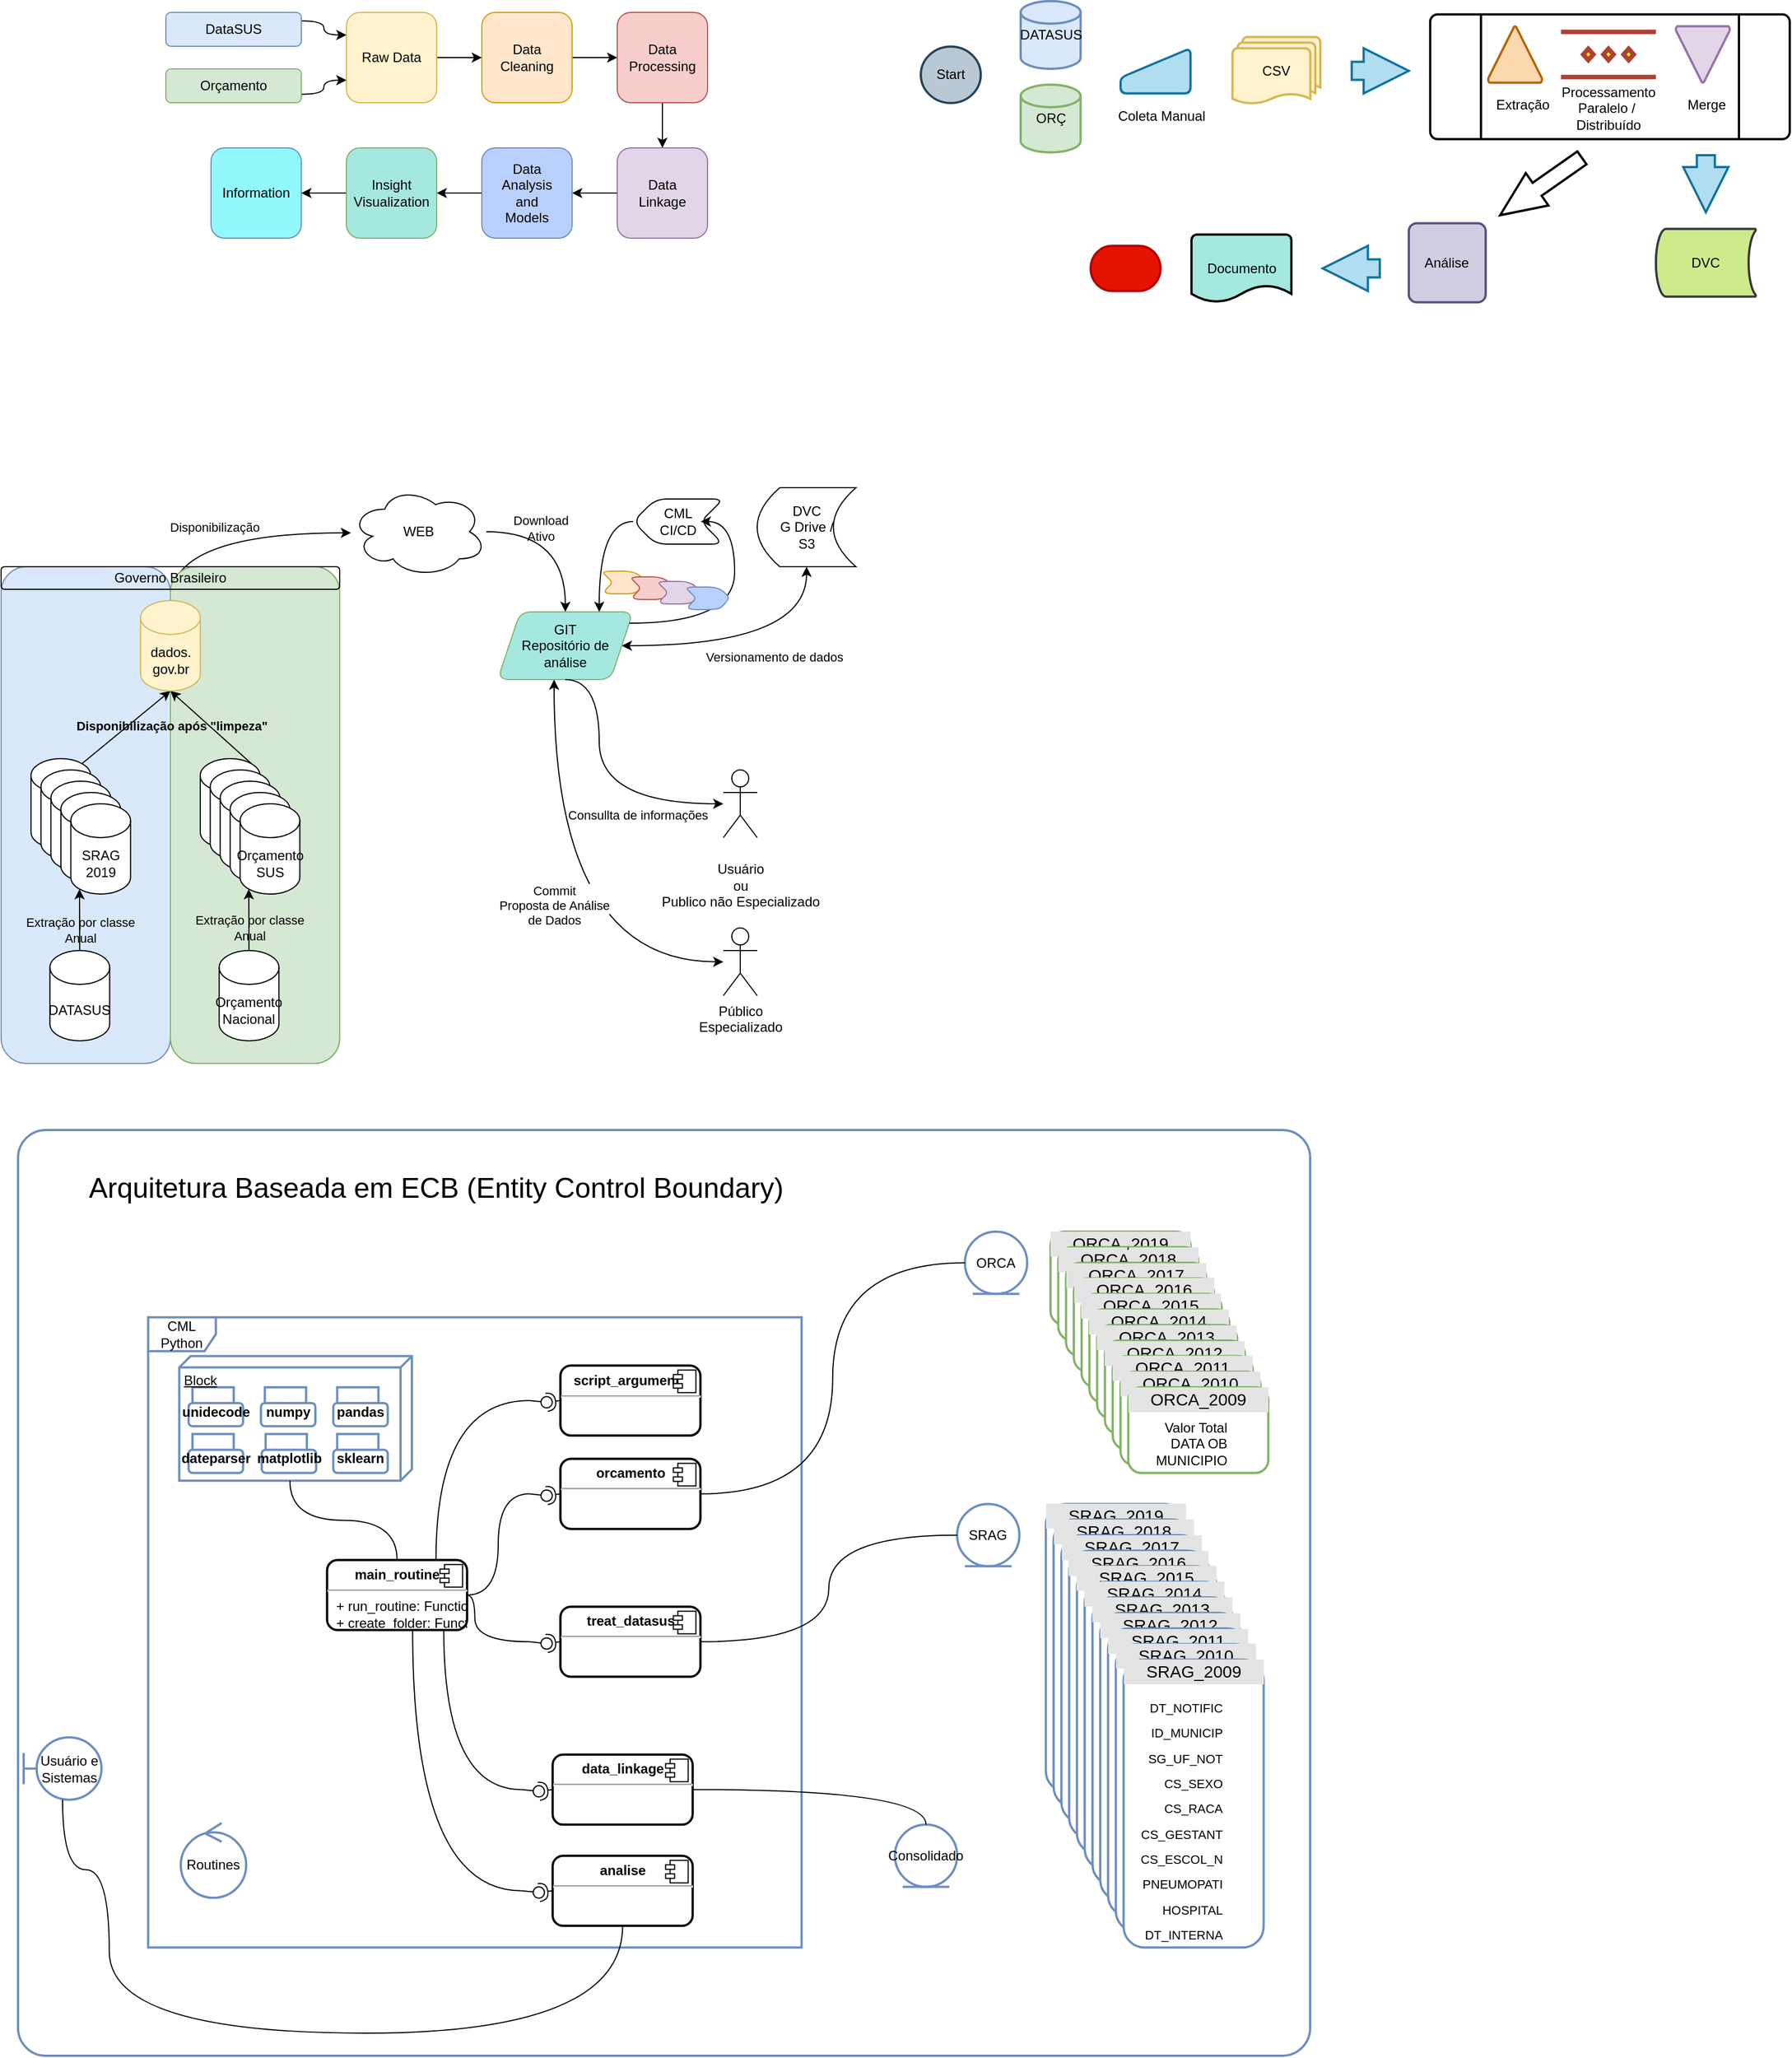 <mxfile version="14.3.1" type="github">
  <diagram id="cR6eM57TjAWOwceu9IVB" name="Page-1">
    <mxGraphModel dx="1351" dy="834" grid="1" gridSize="10" guides="1" tooltips="1" connect="1" arrows="1" fold="1" page="1" pageScale="1" pageWidth="827" pageHeight="1169" math="0" shadow="0">
      <root>
        <mxCell id="0" />
        <mxCell id="1" parent="0" />
        <mxCell id="pJNdu7DWpGGxyWSst-UV-15" style="edgeStyle=orthogonalEdgeStyle;orthogonalLoop=1;jettySize=auto;html=1;exitX=1;exitY=0.5;exitDx=0;exitDy=0;entryX=0;entryY=0.5;entryDx=0;entryDy=0;curved=1;" parent="1" source="pJNdu7DWpGGxyWSst-UV-1" target="pJNdu7DWpGGxyWSst-UV-2" edge="1">
          <mxGeometry relative="1" as="geometry" />
        </mxCell>
        <mxCell id="pJNdu7DWpGGxyWSst-UV-1" value="Raw Data" style="whiteSpace=wrap;html=1;aspect=fixed;fillColor=#fff2cc;strokeColor=#d6b656;rounded=1;" parent="1" vertex="1">
          <mxGeometry x="341" y="40" width="80" height="80" as="geometry" />
        </mxCell>
        <mxCell id="pJNdu7DWpGGxyWSst-UV-16" style="edgeStyle=orthogonalEdgeStyle;orthogonalLoop=1;jettySize=auto;html=1;exitX=1;exitY=0.5;exitDx=0;exitDy=0;entryX=0;entryY=0.5;entryDx=0;entryDy=0;curved=1;" parent="1" source="pJNdu7DWpGGxyWSst-UV-2" target="pJNdu7DWpGGxyWSst-UV-3" edge="1">
          <mxGeometry relative="1" as="geometry" />
        </mxCell>
        <mxCell id="pJNdu7DWpGGxyWSst-UV-2" value="Data&lt;br&gt;Cleaning" style="whiteSpace=wrap;html=1;aspect=fixed;fillColor=#ffe6cc;strokeColor=#d79b00;rounded=1;" parent="1" vertex="1">
          <mxGeometry x="461" y="40" width="80" height="80" as="geometry" />
        </mxCell>
        <mxCell id="pJNdu7DWpGGxyWSst-UV-17" style="edgeStyle=orthogonalEdgeStyle;orthogonalLoop=1;jettySize=auto;html=1;exitX=0.5;exitY=1;exitDx=0;exitDy=0;entryX=0.5;entryY=0;entryDx=0;entryDy=0;curved=1;" parent="1" source="pJNdu7DWpGGxyWSst-UV-3" target="pJNdu7DWpGGxyWSst-UV-4" edge="1">
          <mxGeometry relative="1" as="geometry" />
        </mxCell>
        <mxCell id="pJNdu7DWpGGxyWSst-UV-3" value="Data&lt;br&gt;Processing" style="whiteSpace=wrap;html=1;aspect=fixed;fillColor=#f8cecc;strokeColor=#b85450;rounded=1;" parent="1" vertex="1">
          <mxGeometry x="581" y="40" width="80" height="80" as="geometry" />
        </mxCell>
        <mxCell id="pJNdu7DWpGGxyWSst-UV-18" style="edgeStyle=orthogonalEdgeStyle;orthogonalLoop=1;jettySize=auto;html=1;exitX=0;exitY=0.5;exitDx=0;exitDy=0;entryX=1;entryY=0.5;entryDx=0;entryDy=0;curved=1;" parent="1" source="pJNdu7DWpGGxyWSst-UV-4" target="pJNdu7DWpGGxyWSst-UV-5" edge="1">
          <mxGeometry relative="1" as="geometry" />
        </mxCell>
        <mxCell id="pJNdu7DWpGGxyWSst-UV-4" value="Data&lt;br&gt;Linkage" style="whiteSpace=wrap;html=1;aspect=fixed;fillColor=#e1d5e7;strokeColor=#9673a6;rounded=1;" parent="1" vertex="1">
          <mxGeometry x="581" y="160" width="80" height="80" as="geometry" />
        </mxCell>
        <mxCell id="pJNdu7DWpGGxyWSst-UV-19" style="edgeStyle=orthogonalEdgeStyle;orthogonalLoop=1;jettySize=auto;html=1;exitX=0;exitY=0.5;exitDx=0;exitDy=0;entryX=1;entryY=0.5;entryDx=0;entryDy=0;curved=1;" parent="1" source="pJNdu7DWpGGxyWSst-UV-5" target="pJNdu7DWpGGxyWSst-UV-6" edge="1">
          <mxGeometry relative="1" as="geometry" />
        </mxCell>
        <mxCell id="pJNdu7DWpGGxyWSst-UV-5" value="Data&lt;br&gt;Analysis&lt;br&gt;and&lt;br&gt;Models" style="whiteSpace=wrap;html=1;aspect=fixed;strokeColor=#6c8ebf;fillColor=#BAD0FC;rounded=1;" parent="1" vertex="1">
          <mxGeometry x="461" y="160" width="80" height="80" as="geometry" />
        </mxCell>
        <mxCell id="pJNdu7DWpGGxyWSst-UV-20" style="edgeStyle=orthogonalEdgeStyle;orthogonalLoop=1;jettySize=auto;html=1;exitX=0;exitY=0.5;exitDx=0;exitDy=0;entryX=1;entryY=0.5;entryDx=0;entryDy=0;curved=1;" parent="1" source="pJNdu7DWpGGxyWSst-UV-6" target="pJNdu7DWpGGxyWSst-UV-7" edge="1">
          <mxGeometry relative="1" as="geometry" />
        </mxCell>
        <mxCell id="pJNdu7DWpGGxyWSst-UV-6" value="Insight&lt;br&gt;Visualization" style="whiteSpace=wrap;html=1;aspect=fixed;strokeColor=#82b366;fillColor=#A5E8DF;rounded=1;" parent="1" vertex="1">
          <mxGeometry x="341" y="160" width="80" height="80" as="geometry" />
        </mxCell>
        <mxCell id="pJNdu7DWpGGxyWSst-UV-7" value="Information" style="whiteSpace=wrap;html=1;aspect=fixed;strokeColor=#6c8ebf;fillColor=#92F8FC;rounded=1;" parent="1" vertex="1">
          <mxGeometry x="221" y="160" width="80" height="80" as="geometry" />
        </mxCell>
        <mxCell id="pJNdu7DWpGGxyWSst-UV-11" style="edgeStyle=orthogonalEdgeStyle;orthogonalLoop=1;jettySize=auto;html=1;exitX=1;exitY=0.25;exitDx=0;exitDy=0;entryX=0;entryY=0.25;entryDx=0;entryDy=0;curved=1;" parent="1" source="pJNdu7DWpGGxyWSst-UV-8" target="pJNdu7DWpGGxyWSst-UV-1" edge="1">
          <mxGeometry relative="1" as="geometry" />
        </mxCell>
        <mxCell id="pJNdu7DWpGGxyWSst-UV-8" value="DataSUS" style="whiteSpace=wrap;html=1;fillColor=#dae8fc;strokeColor=#6c8ebf;rounded=1;" parent="1" vertex="1">
          <mxGeometry x="181" y="40" width="120" height="30" as="geometry" />
        </mxCell>
        <mxCell id="pJNdu7DWpGGxyWSst-UV-14" style="edgeStyle=orthogonalEdgeStyle;orthogonalLoop=1;jettySize=auto;html=1;exitX=1;exitY=0.75;exitDx=0;exitDy=0;entryX=0;entryY=0.75;entryDx=0;entryDy=0;curved=1;" parent="1" source="pJNdu7DWpGGxyWSst-UV-9" target="pJNdu7DWpGGxyWSst-UV-1" edge="1">
          <mxGeometry relative="1" as="geometry" />
        </mxCell>
        <mxCell id="pJNdu7DWpGGxyWSst-UV-9" value="Orçamento" style="whiteSpace=wrap;html=1;fillColor=#d5e8d4;strokeColor=#82b366;rounded=1;" parent="1" vertex="1">
          <mxGeometry x="181" y="90" width="120" height="30" as="geometry" />
        </mxCell>
        <mxCell id="KzeTMVzZflad72ISr7Ri-3" value="" style="edgeStyle=orthogonalEdgeStyle;orthogonalLoop=1;jettySize=auto;html=1;curved=1;" edge="1" parent="1" source="KzeTMVzZflad72ISr7Ri-1" target="KzeTMVzZflad72ISr7Ri-2">
          <mxGeometry relative="1" as="geometry">
            <Array as="points">
              <mxPoint x="185" y="501" />
            </Array>
          </mxGeometry>
        </mxCell>
        <mxCell id="KzeTMVzZflad72ISr7Ri-45" value="Disponibilização" style="edgeLabel;html=1;align=center;verticalAlign=middle;resizable=0;points=[];rounded=1;" vertex="1" connectable="0" parent="KzeTMVzZflad72ISr7Ri-3">
          <mxGeometry x="-0.105" y="5" relative="1" as="geometry">
            <mxPoint as="offset" />
          </mxGeometry>
        </mxCell>
        <mxCell id="KzeTMVzZflad72ISr7Ri-26" style="edgeStyle=orthogonalEdgeStyle;orthogonalLoop=1;jettySize=auto;html=1;curved=1;" edge="1" parent="1" source="KzeTMVzZflad72ISr7Ri-2" target="KzeTMVzZflad72ISr7Ri-25">
          <mxGeometry relative="1" as="geometry" />
        </mxCell>
        <mxCell id="KzeTMVzZflad72ISr7Ri-29" value="Download&lt;br&gt;Ativo" style="edgeLabel;html=1;align=center;verticalAlign=middle;resizable=0;points=[];labelBackgroundColor=none;rounded=1;" vertex="1" connectable="0" parent="KzeTMVzZflad72ISr7Ri-26">
          <mxGeometry x="-0.325" y="3" relative="1" as="geometry">
            <mxPoint as="offset" />
          </mxGeometry>
        </mxCell>
        <mxCell id="KzeTMVzZflad72ISr7Ri-2" value="WEB" style="ellipse;shape=cloud;whiteSpace=wrap;html=1;rounded=1;" vertex="1" parent="1">
          <mxGeometry x="345" y="460" width="120" height="80" as="geometry" />
        </mxCell>
        <mxCell id="KzeTMVzZflad72ISr7Ri-24" value="DVC&lt;br&gt;G Drive /&lt;br&gt;S3" style="shape=dataStorage;whiteSpace=wrap;html=1;fixedSize=1;strokeColor=#000000;fillColor=none;rounded=1;" vertex="1" parent="1">
          <mxGeometry x="705" y="461" width="87.5" height="70" as="geometry" />
        </mxCell>
        <mxCell id="KzeTMVzZflad72ISr7Ri-27" style="edgeStyle=orthogonalEdgeStyle;orthogonalLoop=1;jettySize=auto;html=1;entryX=0.5;entryY=1;entryDx=0;entryDy=0;startArrow=classic;startFill=1;curved=1;" edge="1" parent="1" source="KzeTMVzZflad72ISr7Ri-25" target="KzeTMVzZflad72ISr7Ri-24">
          <mxGeometry relative="1" as="geometry" />
        </mxCell>
        <mxCell id="KzeTMVzZflad72ISr7Ri-28" value="Versionamento de dados" style="edgeLabel;html=1;align=center;verticalAlign=middle;resizable=0;points=[];rounded=1;" vertex="1" connectable="0" parent="KzeTMVzZflad72ISr7Ri-27">
          <mxGeometry x="-0.043" y="3" relative="1" as="geometry">
            <mxPoint x="23" y="13" as="offset" />
          </mxGeometry>
        </mxCell>
        <mxCell id="KzeTMVzZflad72ISr7Ri-25" value="GIT&lt;br&gt;Repositório de análise" style="shape=parallelogram;perimeter=parallelogramPerimeter;whiteSpace=wrap;html=1;fixedSize=1;strokeColor=#82B366;fillColor=#A5E8DF;rounded=1;" vertex="1" parent="1">
          <mxGeometry x="475" y="571" width="120" height="60" as="geometry" />
        </mxCell>
        <mxCell id="KzeTMVzZflad72ISr7Ri-32" value="Consullta de informações" style="edgeStyle=orthogonalEdgeStyle;orthogonalLoop=1;jettySize=auto;html=1;entryX=0.5;entryY=1;entryDx=0;entryDy=0;startArrow=classic;startFill=1;endArrow=none;endFill=0;curved=1;" edge="1" parent="1" source="KzeTMVzZflad72ISr7Ri-30" target="KzeTMVzZflad72ISr7Ri-25">
          <mxGeometry x="-0.391" y="10" relative="1" as="geometry">
            <Array as="points">
              <mxPoint x="565" y="741" />
              <mxPoint x="565" y="631" />
            </Array>
            <mxPoint as="offset" />
          </mxGeometry>
        </mxCell>
        <mxCell id="KzeTMVzZflad72ISr7Ri-30" value="&lt;br&gt;Usuário&lt;br&gt;ou&lt;br&gt;Publico não Especializado" style="shape=umlActor;verticalLabelPosition=bottom;verticalAlign=top;html=1;outlineConnect=0;strokeColor=#000000;fillColor=none;rounded=1;" vertex="1" parent="1">
          <mxGeometry x="675" y="711" width="30" height="60" as="geometry" />
        </mxCell>
        <mxCell id="KzeTMVzZflad72ISr7Ri-35" value="Commit&lt;br&gt;Proposta de Análise&lt;br&gt;de Dados" style="edgeStyle=orthogonalEdgeStyle;orthogonalLoop=1;jettySize=auto;html=1;startArrow=classic;startFill=1;curved=1;" edge="1" parent="1" source="KzeTMVzZflad72ISr7Ri-31" target="KzeTMVzZflad72ISr7Ri-25">
          <mxGeometry relative="1" as="geometry">
            <Array as="points">
              <mxPoint x="525" y="881" />
            </Array>
          </mxGeometry>
        </mxCell>
        <mxCell id="KzeTMVzZflad72ISr7Ri-31" value="Público&lt;br&gt;Especializado" style="shape=umlActor;verticalLabelPosition=bottom;verticalAlign=top;html=1;outlineConnect=0;strokeColor=#000000;fillColor=none;rounded=1;" vertex="1" parent="1">
          <mxGeometry x="675" y="851" width="30" height="60" as="geometry" />
        </mxCell>
        <mxCell id="KzeTMVzZflad72ISr7Ri-37" style="edgeStyle=orthogonalEdgeStyle;orthogonalLoop=1;jettySize=auto;html=1;entryX=0.75;entryY=0;entryDx=0;entryDy=0;startArrow=none;startFill=0;curved=1;" edge="1" parent="1" source="KzeTMVzZflad72ISr7Ri-38" target="KzeTMVzZflad72ISr7Ri-25">
          <mxGeometry relative="1" as="geometry">
            <Array as="points">
              <mxPoint x="565" y="491" />
            </Array>
          </mxGeometry>
        </mxCell>
        <mxCell id="KzeTMVzZflad72ISr7Ri-38" value="CML&lt;br&gt;CI/CD" style="shape=step;perimeter=stepPerimeter;whiteSpace=wrap;html=1;fixedSize=1;strokeColor=#000000;fillColor=none;flipH=1;rounded=1;" vertex="1" parent="1">
          <mxGeometry x="595" y="471" width="80" height="40" as="geometry" />
        </mxCell>
        <mxCell id="KzeTMVzZflad72ISr7Ri-39" style="edgeStyle=orthogonalEdgeStyle;orthogonalLoop=1;jettySize=auto;html=1;startArrow=none;startFill=0;entryX=1;entryY=0.5;entryDx=0;entryDy=0;curved=1;" edge="1" parent="1" source="KzeTMVzZflad72ISr7Ri-25" target="KzeTMVzZflad72ISr7Ri-38">
          <mxGeometry relative="1" as="geometry">
            <mxPoint x="591.667" y="581" as="sourcePoint" />
            <mxPoint x="675" y="491" as="targetPoint" />
            <Array as="points">
              <mxPoint x="685" y="581" />
              <mxPoint x="685" y="491" />
            </Array>
          </mxGeometry>
        </mxCell>
        <mxCell id="KzeTMVzZflad72ISr7Ri-40" value="" style="shape=step;perimeter=stepPerimeter;whiteSpace=wrap;html=1;fixedSize=1;strokeColor=#d79b00;fillColor=#ffe6cc;size=10;rounded=1;" vertex="1" parent="1">
          <mxGeometry x="567" y="535" width="40" height="20" as="geometry" />
        </mxCell>
        <mxCell id="KzeTMVzZflad72ISr7Ri-42" value="" style="shape=step;perimeter=stepPerimeter;whiteSpace=wrap;html=1;fixedSize=1;strokeColor=#b85450;fillColor=#f8cecc;size=10;rounded=1;" vertex="1" parent="1">
          <mxGeometry x="592" y="540" width="40" height="20" as="geometry" />
        </mxCell>
        <mxCell id="KzeTMVzZflad72ISr7Ri-43" value="" style="shape=step;perimeter=stepPerimeter;whiteSpace=wrap;html=1;fixedSize=1;strokeColor=#9673a6;fillColor=#e1d5e7;size=10;rounded=1;" vertex="1" parent="1">
          <mxGeometry x="616" y="544" width="40" height="20" as="geometry" />
        </mxCell>
        <mxCell id="KzeTMVzZflad72ISr7Ri-44" value="" style="shape=step;perimeter=stepPerimeter;whiteSpace=wrap;html=1;fixedSize=1;size=10;strokeColor=#6C8EBF;fillColor=#BAD0FC;rounded=1;" vertex="1" parent="1">
          <mxGeometry x="641" y="549" width="40" height="20" as="geometry" />
        </mxCell>
        <mxCell id="KzeTMVzZflad72ISr7Ri-75" value="" style="group;rounded=1;" vertex="1" connectable="0" parent="1">
          <mxGeometry x="35" y="531" width="300" height="440" as="geometry" />
        </mxCell>
        <mxCell id="KzeTMVzZflad72ISr7Ri-22" value="" style="whiteSpace=wrap;html=1;fillColor=#dae8fc;strokeColor=#6c8ebf;rounded=1;" vertex="1" parent="KzeTMVzZflad72ISr7Ri-75">
          <mxGeometry width="150" height="440" as="geometry" />
        </mxCell>
        <mxCell id="KzeTMVzZflad72ISr7Ri-6" value="DATASUS" style="shape=cylinder3;whiteSpace=wrap;html=1;boundedLbl=1;backgroundOutline=1;size=15;rounded=1;" vertex="1" parent="KzeTMVzZflad72ISr7Ri-75">
          <mxGeometry x="43.235" y="340" width="52.941" height="80" as="geometry" />
        </mxCell>
        <mxCell id="KzeTMVzZflad72ISr7Ri-15" value="" style="group;rounded=1;" vertex="1" connectable="0" parent="KzeTMVzZflad72ISr7Ri-75">
          <mxGeometry x="26.471" y="170" width="88.235" height="120" as="geometry" />
        </mxCell>
        <mxCell id="KzeTMVzZflad72ISr7Ri-4" value="SARG" style="shape=cylinder3;whiteSpace=wrap;html=1;boundedLbl=1;backgroundOutline=1;size=15;rounded=1;" vertex="1" parent="KzeTMVzZflad72ISr7Ri-15">
          <mxGeometry width="52.941" height="80" as="geometry" />
        </mxCell>
        <mxCell id="KzeTMVzZflad72ISr7Ri-8" value="SARG" style="shape=cylinder3;whiteSpace=wrap;html=1;boundedLbl=1;backgroundOutline=1;size=15;rounded=1;" vertex="1" parent="KzeTMVzZflad72ISr7Ri-15">
          <mxGeometry x="8.824" y="10" width="52.941" height="80" as="geometry" />
        </mxCell>
        <mxCell id="KzeTMVzZflad72ISr7Ri-9" value="SARG" style="shape=cylinder3;whiteSpace=wrap;html=1;boundedLbl=1;backgroundOutline=1;size=15;rounded=1;" vertex="1" parent="KzeTMVzZflad72ISr7Ri-15">
          <mxGeometry x="17.647" y="20" width="52.941" height="80" as="geometry" />
        </mxCell>
        <mxCell id="KzeTMVzZflad72ISr7Ri-10" value="SARG" style="shape=cylinder3;whiteSpace=wrap;html=1;boundedLbl=1;backgroundOutline=1;size=15;rounded=1;" vertex="1" parent="KzeTMVzZflad72ISr7Ri-15">
          <mxGeometry x="26.471" y="30" width="52.941" height="80" as="geometry" />
        </mxCell>
        <mxCell id="KzeTMVzZflad72ISr7Ri-11" value="SRAG&lt;br&gt;2019" style="shape=cylinder3;whiteSpace=wrap;html=1;boundedLbl=1;backgroundOutline=1;size=15;rounded=1;" vertex="1" parent="KzeTMVzZflad72ISr7Ri-15">
          <mxGeometry x="35.294" y="40" width="52.941" height="80" as="geometry" />
        </mxCell>
        <mxCell id="KzeTMVzZflad72ISr7Ri-19" style="edgeStyle=orthogonalEdgeStyle;orthogonalLoop=1;jettySize=auto;html=1;entryX=0.145;entryY=1;entryDx=0;entryDy=-4.35;entryPerimeter=0;curved=1;" edge="1" parent="KzeTMVzZflad72ISr7Ri-75" source="KzeTMVzZflad72ISr7Ri-6" target="KzeTMVzZflad72ISr7Ri-11">
          <mxGeometry relative="1" as="geometry" />
        </mxCell>
        <mxCell id="KzeTMVzZflad72ISr7Ri-20" value="Extração por classe&lt;br&gt;Anual" style="edgeLabel;html=1;align=center;verticalAlign=middle;resizable=0;points=[];labelBackgroundColor=none;rounded=1;" vertex="1" connectable="0" parent="KzeTMVzZflad72ISr7Ri-19">
          <mxGeometry x="0.102" relative="1" as="geometry">
            <mxPoint x="0.3" y="11.53" as="offset" />
          </mxGeometry>
        </mxCell>
        <mxCell id="KzeTMVzZflad72ISr7Ri-17" value="" style="endArrow=classic;html=1;entryX=0.5;entryY=1;entryDx=0;entryDy=0;entryPerimeter=0;exitX=0.855;exitY=0;exitDx=0;exitDy=4.35;exitPerimeter=0;curved=1;" edge="1" parent="KzeTMVzZflad72ISr7Ri-75" source="KzeTMVzZflad72ISr7Ri-4" target="KzeTMVzZflad72ISr7Ri-1">
          <mxGeometry width="50" height="50" relative="1" as="geometry">
            <mxPoint x="132.353" y="150" as="sourcePoint" />
            <mxPoint x="114.706" y="120" as="targetPoint" />
          </mxGeometry>
        </mxCell>
        <mxCell id="KzeTMVzZflad72ISr7Ri-74" value="" style="group;fillColor=#d5e8d4;strokeColor=#82b366;rounded=1;" vertex="1" connectable="0" parent="KzeTMVzZflad72ISr7Ri-75">
          <mxGeometry x="150" width="150" height="440" as="geometry" />
        </mxCell>
        <mxCell id="KzeTMVzZflad72ISr7Ri-60" value="" style="whiteSpace=wrap;html=1;fillColor=#d5e8d4;strokeColor=#82b366;rounded=1;" vertex="1" parent="KzeTMVzZflad72ISr7Ri-74">
          <mxGeometry width="150" height="440" as="geometry" />
        </mxCell>
        <mxCell id="KzeTMVzZflad72ISr7Ri-64" value="Orçamento&lt;br&gt;Nacional" style="shape=cylinder3;whiteSpace=wrap;html=1;boundedLbl=1;backgroundOutline=1;size=15;rounded=1;" vertex="1" parent="KzeTMVzZflad72ISr7Ri-74">
          <mxGeometry x="43.235" y="340" width="52.941" height="80" as="geometry" />
        </mxCell>
        <mxCell id="KzeTMVzZflad72ISr7Ri-65" value="" style="group;rounded=1;" vertex="1" connectable="0" parent="KzeTMVzZflad72ISr7Ri-74">
          <mxGeometry x="26.471" y="170" width="88.235" height="120" as="geometry" />
        </mxCell>
        <mxCell id="KzeTMVzZflad72ISr7Ri-66" value="SARG" style="shape=cylinder3;whiteSpace=wrap;html=1;boundedLbl=1;backgroundOutline=1;size=15;rounded=1;" vertex="1" parent="KzeTMVzZflad72ISr7Ri-65">
          <mxGeometry width="52.941" height="80" as="geometry" />
        </mxCell>
        <mxCell id="KzeTMVzZflad72ISr7Ri-67" value="SARG" style="shape=cylinder3;whiteSpace=wrap;html=1;boundedLbl=1;backgroundOutline=1;size=15;rounded=1;" vertex="1" parent="KzeTMVzZflad72ISr7Ri-65">
          <mxGeometry x="8.824" y="10" width="52.941" height="80" as="geometry" />
        </mxCell>
        <mxCell id="KzeTMVzZflad72ISr7Ri-68" value="SARG" style="shape=cylinder3;whiteSpace=wrap;html=1;boundedLbl=1;backgroundOutline=1;size=15;rounded=1;" vertex="1" parent="KzeTMVzZflad72ISr7Ri-65">
          <mxGeometry x="17.647" y="20" width="52.941" height="80" as="geometry" />
        </mxCell>
        <mxCell id="KzeTMVzZflad72ISr7Ri-69" value="SARG" style="shape=cylinder3;whiteSpace=wrap;html=1;boundedLbl=1;backgroundOutline=1;size=15;rounded=1;" vertex="1" parent="KzeTMVzZflad72ISr7Ri-65">
          <mxGeometry x="26.471" y="30" width="52.941" height="80" as="geometry" />
        </mxCell>
        <mxCell id="KzeTMVzZflad72ISr7Ri-70" value="Orçamento&lt;br&gt;SUS" style="shape=cylinder3;whiteSpace=wrap;html=1;boundedLbl=1;backgroundOutline=1;size=15;rounded=1;" vertex="1" parent="KzeTMVzZflad72ISr7Ri-65">
          <mxGeometry x="35.294" y="40" width="52.941" height="80" as="geometry" />
        </mxCell>
        <mxCell id="KzeTMVzZflad72ISr7Ri-62" style="edgeStyle=orthogonalEdgeStyle;orthogonalLoop=1;jettySize=auto;html=1;entryX=0.145;entryY=1;entryDx=0;entryDy=-4.35;entryPerimeter=0;curved=1;" edge="1" parent="KzeTMVzZflad72ISr7Ri-74" source="KzeTMVzZflad72ISr7Ri-64" target="KzeTMVzZflad72ISr7Ri-70">
          <mxGeometry relative="1" as="geometry" />
        </mxCell>
        <mxCell id="KzeTMVzZflad72ISr7Ri-63" value="Extração por classe&lt;br&gt;Anual" style="edgeLabel;html=1;align=center;verticalAlign=middle;resizable=0;points=[];labelBackgroundColor=none;rounded=1;" vertex="1" connectable="0" parent="KzeTMVzZflad72ISr7Ri-62">
          <mxGeometry x="0.102" relative="1" as="geometry">
            <mxPoint x="0.33" y="9.67" as="offset" />
          </mxGeometry>
        </mxCell>
        <mxCell id="KzeTMVzZflad72ISr7Ri-71" value="" style="endArrow=classic;html=1;entryX=0.5;entryY=1;entryDx=0;entryDy=0;entryPerimeter=0;exitX=0.855;exitY=0;exitDx=0;exitDy=4.35;exitPerimeter=0;curved=1;" edge="1" parent="KzeTMVzZflad72ISr7Ri-74" source="KzeTMVzZflad72ISr7Ri-66" target="KzeTMVzZflad72ISr7Ri-1">
          <mxGeometry width="50" height="50" relative="1" as="geometry">
            <mxPoint x="132.353" y="150" as="sourcePoint" />
            <mxPoint x="70.588" y="110" as="targetPoint" />
          </mxGeometry>
        </mxCell>
        <mxCell id="KzeTMVzZflad72ISr7Ri-76" value="&lt;span style=&quot;&quot;&gt;Disponibilização após &quot;limpeza&quot;&lt;/span&gt;" style="edgeLabel;html=1;align=center;verticalAlign=middle;resizable=0;points=[];labelBackgroundColor=none;fontStyle=1;rounded=1;" vertex="1" connectable="0" parent="KzeTMVzZflad72ISr7Ri-71">
          <mxGeometry x="0.084" y="2" relative="1" as="geometry">
            <mxPoint x="-31.32" y="-0.78" as="offset" />
          </mxGeometry>
        </mxCell>
        <mxCell id="KzeTMVzZflad72ISr7Ri-1" value="dados.&lt;br&gt;gov.br" style="shape=cylinder3;whiteSpace=wrap;html=1;boundedLbl=1;backgroundOutline=1;size=15;fillColor=#fff2cc;strokeColor=#d6b656;rounded=1;" vertex="1" parent="KzeTMVzZflad72ISr7Ri-74">
          <mxGeometry x="-26.471" y="30" width="52.941" height="80" as="geometry" />
        </mxCell>
        <mxCell id="KzeTMVzZflad72ISr7Ri-23" value="Governo Brasileiro" style="text;html=1;fillColor=none;align=center;verticalAlign=middle;whiteSpace=wrap;strokeColor=#000000;rounded=1;" vertex="1" parent="KzeTMVzZflad72ISr7Ri-75">
          <mxGeometry width="300" height="20" as="geometry" />
        </mxCell>
        <mxCell id="KzeTMVzZflad72ISr7Ri-117" value="" style="group" vertex="1" connectable="0" parent="1">
          <mxGeometry x="850" y="30" width="770" height="266.75" as="geometry" />
        </mxCell>
        <mxCell id="KzeTMVzZflad72ISr7Ri-94" value="DATASUS" style="strokeWidth=2;html=1;shape=mxgraph.flowchart.database;whiteSpace=wrap;labelBackgroundColor=none;fillColor=#dae8fc;strokeColor=#6c8ebf;rounded=1;" vertex="1" parent="KzeTMVzZflad72ISr7Ri-117">
          <mxGeometry x="88.506" width="53.103" height="60" as="geometry" />
        </mxCell>
        <mxCell id="KzeTMVzZflad72ISr7Ri-95" value="ORÇ" style="strokeWidth=2;html=1;shape=mxgraph.flowchart.database;whiteSpace=wrap;labelBackgroundColor=none;fillColor=#d5e8d4;strokeColor=#82b366;rounded=1;" vertex="1" parent="KzeTMVzZflad72ISr7Ri-117">
          <mxGeometry x="88.506" y="74" width="53.103" height="60" as="geometry" />
        </mxCell>
        <mxCell id="KzeTMVzZflad72ISr7Ri-96" value="CSV" style="strokeWidth=2;html=1;shape=mxgraph.flowchart.multi-document;whiteSpace=wrap;labelBackgroundColor=none;fillColor=#fff2cc;strokeColor=#d6b656;rounded=1;" vertex="1" parent="KzeTMVzZflad72ISr7Ri-117">
          <mxGeometry x="276.138" y="31.75" width="77.885" height="60" as="geometry" />
        </mxCell>
        <mxCell id="KzeTMVzZflad72ISr7Ri-97" value="" style="verticalLabelPosition=bottom;verticalAlign=top;html=1;strokeWidth=2;shape=mxgraph.arrows2.arrow;dy=0.6;dx=40;notch=0;labelBackgroundColor=none;fillColor=#b1ddf0;strokeColor=#10739e;rounded=1;" vertex="1" parent="KzeTMVzZflad72ISr7Ri-117">
          <mxGeometry x="381.84" y="41.75" width="50.572" height="40" as="geometry" />
        </mxCell>
        <mxCell id="KzeTMVzZflad72ISr7Ri-100" value="" style="html=1;strokeWidth=2;shape=manualInput;whiteSpace=wrap;size=26;arcSize=11;labelBackgroundColor=none;fillColor=#b1ddf0;strokeColor=#10739e;rounded=1;" vertex="1" parent="KzeTMVzZflad72ISr7Ri-117">
          <mxGeometry x="177.011" y="41.75" width="61.954" height="40" as="geometry" />
        </mxCell>
        <mxCell id="KzeTMVzZflad72ISr7Ri-102" value="Coleta Manual" style="text;html=1;align=center;verticalAlign=middle;resizable=0;points=[];autosize=1;fontColor=#000000;rounded=1;" vertex="1" parent="KzeTMVzZflad72ISr7Ri-117">
          <mxGeometry x="168.161" y="91.75" width="90" height="20" as="geometry" />
        </mxCell>
        <mxCell id="KzeTMVzZflad72ISr7Ri-105" value="Start" style="strokeWidth=2;html=1;shape=mxgraph.flowchart.start_1;whiteSpace=wrap;labelBackgroundColor=none;fillColor=#bac8d3;rounded=1;strokeColor=#23445d;" vertex="1" parent="KzeTMVzZflad72ISr7Ri-117">
          <mxGeometry y="40.25" width="53.103" height="50" as="geometry" />
        </mxCell>
        <mxCell id="KzeTMVzZflad72ISr7Ri-107" value="" style="group;rounded=1;strokeWidth=2;" vertex="1" connectable="0" parent="KzeTMVzZflad72ISr7Ri-117">
          <mxGeometry x="451.379" y="11.75" width="318.621" height="110.5" as="geometry" />
        </mxCell>
        <mxCell id="KzeTMVzZflad72ISr7Ri-106" value="" style="verticalLabelPosition=bottom;verticalAlign=top;html=1;shape=process;whiteSpace=wrap;size=0.14;arcSize=6;labelBackgroundColor=none;rounded=1;strokeWidth=2;" vertex="1" parent="KzeTMVzZflad72ISr7Ri-107">
          <mxGeometry width="318.621" height="110.5" as="geometry" />
        </mxCell>
        <mxCell id="KzeTMVzZflad72ISr7Ri-98" value="" style="strokeWidth=2;html=1;shape=mxgraph.flowchart.merge_or_storage;whiteSpace=wrap;labelBackgroundColor=none;fillColor=#e1d5e7;strokeColor=#9673a6;rounded=1;" vertex="1" parent="KzeTMVzZflad72ISr7Ri-107">
          <mxGeometry x="217.724" y="10.5" width="47.793" height="50" as="geometry" />
        </mxCell>
        <mxCell id="KzeTMVzZflad72ISr7Ri-99" value="" style="strokeWidth=2;html=1;shape=mxgraph.flowchart.extract_or_measurement;whiteSpace=wrap;labelBackgroundColor=none;fillColor=#fad7ac;strokeColor=#b46504;rounded=1;" vertex="1" parent="KzeTMVzZflad72ISr7Ri-107">
          <mxGeometry x="51.333" y="10.5" width="47.793" height="50" as="geometry" />
        </mxCell>
        <mxCell id="KzeTMVzZflad72ISr7Ri-101" value="Extração" style="text;html=1;align=center;verticalAlign=middle;resizable=0;points=[];autosize=1;fontColor=#000000;rounded=1;" vertex="1" parent="KzeTMVzZflad72ISr7Ri-107">
          <mxGeometry x="51.333" y="70.5" width="60" height="20" as="geometry" />
        </mxCell>
        <mxCell id="KzeTMVzZflad72ISr7Ri-103" value="Processamento&lt;br&gt;Paralelo /&amp;nbsp;&lt;br&gt;Distribuído" style="verticalLabelPosition=bottom;verticalAlign=top;html=1;shape=mxgraph.flowchart.parallel_mode;pointerEvents=1;labelBackgroundColor=none;strokeColor=#ae4132;fillColor=#fad9d5;strokeWidth=4;rounded=1;" vertex="1" parent="KzeTMVzZflad72ISr7Ri-107">
          <mxGeometry x="115.943" y="15.5" width="84.08" height="40" as="geometry" />
        </mxCell>
        <mxCell id="KzeTMVzZflad72ISr7Ri-104" value="Merge" style="text;html=1;align=center;verticalAlign=middle;resizable=0;points=[];autosize=1;fontColor=#000000;rounded=1;" vertex="1" parent="KzeTMVzZflad72ISr7Ri-107">
          <mxGeometry x="219.494" y="70.5" width="50" height="20" as="geometry" />
        </mxCell>
        <mxCell id="KzeTMVzZflad72ISr7Ri-109" value="" style="verticalLabelPosition=bottom;verticalAlign=top;html=1;strokeWidth=2;shape=mxgraph.arrows2.arrow;dy=0.6;dx=40;notch=0;labelBackgroundColor=none;fillColor=#b1ddf0;strokeColor=#10739e;rounded=1;rotation=90;" vertex="1" parent="KzeTMVzZflad72ISr7Ri-117">
          <mxGeometry x="670.369" y="141.75" width="50.572" height="40" as="geometry" />
        </mxCell>
        <mxCell id="KzeTMVzZflad72ISr7Ri-110" value="Análise" style="rounded=1;whiteSpace=wrap;html=1;absoluteArcSize=1;arcSize=14;strokeWidth=2;labelBackgroundColor=none;fillColor=#d0cee2;strokeColor=#56517e;" vertex="1" parent="KzeTMVzZflad72ISr7Ri-117">
          <mxGeometry x="432.413" y="196.75" width="68.149" height="70" as="geometry" />
        </mxCell>
        <mxCell id="KzeTMVzZflad72ISr7Ri-111" value="DVC" style="strokeWidth=2;html=1;shape=mxgraph.flowchart.stored_data;whiteSpace=wrap;rounded=1;labelBackgroundColor=none;fillColor=#cdeb8b;strokeColor=#36393d;" vertex="1" parent="KzeTMVzZflad72ISr7Ri-117">
          <mxGeometry x="651.402" y="201.75" width="88.506" height="60" as="geometry" />
        </mxCell>
        <mxCell id="KzeTMVzZflad72ISr7Ri-112" value="" style="verticalLabelPosition=bottom;verticalAlign=top;html=1;strokeWidth=2;shape=mxgraph.arrows2.arrow;dy=0.6;dx=40;notch=0;rounded=1;labelBackgroundColor=none;rotation=-215;" vertex="1" parent="KzeTMVzZflad72ISr7Ri-117">
          <mxGeometry x="505.368" y="146.75" width="88.506" height="35" as="geometry" />
        </mxCell>
        <mxCell id="KzeTMVzZflad72ISr7Ri-113" value="Documento" style="strokeWidth=2;html=1;shape=mxgraph.flowchart.document2;whiteSpace=wrap;size=0.25;rounded=1;labelBackgroundColor=none;fillColor=#A5E8DF;fontColor=#000000;" vertex="1" parent="KzeTMVzZflad72ISr7Ri-117">
          <mxGeometry x="239.851" y="206.75" width="88.506" height="60" as="geometry" />
        </mxCell>
        <mxCell id="KzeTMVzZflad72ISr7Ri-115" value="" style="strokeWidth=2;html=1;shape=mxgraph.flowchart.terminator;whiteSpace=wrap;rounded=1;labelBackgroundColor=none;fillColor=#e51400;fontColor=#ffffff;strokeColor=#B20000;" vertex="1" parent="KzeTMVzZflad72ISr7Ri-117">
          <mxGeometry x="150.46" y="216.75" width="61.954" height="40" as="geometry" />
        </mxCell>
        <mxCell id="KzeTMVzZflad72ISr7Ri-116" value="" style="verticalLabelPosition=bottom;verticalAlign=top;html=1;strokeWidth=2;shape=mxgraph.arrows2.arrow;dy=0.6;dx=40;notch=0;labelBackgroundColor=none;fillColor=#b1ddf0;strokeColor=#10739e;rounded=1;rotation=-180;" vertex="1" parent="KzeTMVzZflad72ISr7Ri-117">
          <mxGeometry x="356.174" y="216.75" width="50.572" height="40" as="geometry" />
        </mxCell>
        <mxCell id="KzeTMVzZflad72ISr7Ri-214" value="" style="group" vertex="1" connectable="0" parent="1">
          <mxGeometry x="50" y="1030" width="1145" height="820" as="geometry" />
        </mxCell>
        <mxCell id="KzeTMVzZflad72ISr7Ri-211" value="" style="html=1;rounded=1;labelBackgroundColor=none;strokeColor=#6C8EBF;strokeWidth=2;fillColor=none;fontColor=#000000;arcSize=3;" vertex="1" parent="KzeTMVzZflad72ISr7Ri-214">
          <mxGeometry width="1145" height="820" as="geometry" />
        </mxCell>
        <mxCell id="KzeTMVzZflad72ISr7Ri-212" value="Arquitetura Baseada em ECB (Entity Control Boundary)" style="text;html=1;align=center;verticalAlign=middle;resizable=0;points=[];autosize=1;fontColor=#000000;fontSize=25;" vertex="1" parent="KzeTMVzZflad72ISr7Ri-214">
          <mxGeometry x="55.0" y="30" width="630" height="40" as="geometry" />
        </mxCell>
        <mxCell id="KzeTMVzZflad72ISr7Ri-213" value="" style="group;aspect=fixed;" vertex="1" connectable="0" parent="KzeTMVzZflad72ISr7Ri-214">
          <mxGeometry x="5" y="90" width="1102.91" height="710" as="geometry" />
        </mxCell>
        <mxCell id="KzeTMVzZflad72ISr7Ri-159" value="" style="group" vertex="1" connectable="0" parent="KzeTMVzZflad72ISr7Ri-213">
          <mxGeometry x="124.077" y="96.505" width="551.455" height="516.99" as="geometry" />
        </mxCell>
        <mxCell id="KzeTMVzZflad72ISr7Ri-205" value="Routines" style="ellipse;shape=umlControl;whiteSpace=wrap;html=1;rounded=1;labelBackgroundColor=none;strokeColor=#6C8EBF;strokeWidth=2;fillColor=none;fontColor=#000000;aspect=fixed;" vertex="1" parent="KzeTMVzZflad72ISr7Ri-159">
          <mxGeometry x="15.124" y="427.379" width="57.944" height="66.223" as="geometry" />
        </mxCell>
        <mxCell id="KzeTMVzZflad72ISr7Ri-207" value="CML Python" style="shape=umlFrame;whiteSpace=wrap;html=1;rounded=1;labelBackgroundColor=none;strokeColor=#6C8EBF;strokeWidth=2;fillColor=none;fontColor=#000000;" vertex="1" parent="KzeTMVzZflad72ISr7Ri-159">
          <mxGeometry x="-13.786" y="-20.68" width="579.028" height="558.35" as="geometry" />
        </mxCell>
        <mxCell id="KzeTMVzZflad72ISr7Ri-152" value="numpy" style="shape=folder;fontStyle=1;spacingTop=10;tabWidth=40;tabHeight=14;tabPosition=left;html=1;rounded=1;labelBackgroundColor=none;strokeColor=#6C8EBF;strokeWidth=2;fillColor=none;fontColor=#000000;" vertex="1" parent="KzeTMVzZflad72ISr7Ri-159">
          <mxGeometry x="86.165" y="41.359" width="48.252" height="34.466" as="geometry" />
        </mxCell>
        <mxCell id="KzeTMVzZflad72ISr7Ri-155" value="matplotlib" style="shape=folder;fontStyle=1;spacingTop=10;tabWidth=40;tabHeight=14;tabPosition=left;html=1;rounded=1;labelBackgroundColor=none;strokeColor=#6C8EBF;strokeWidth=2;fillColor=none;fontColor=#000000;" vertex="1" parent="KzeTMVzZflad72ISr7Ri-159">
          <mxGeometry x="86.854" y="82.718" width="48.252" height="34.466" as="geometry" />
        </mxCell>
        <mxCell id="KzeTMVzZflad72ISr7Ri-156" value="&lt;div&gt;unidecode&lt;/div&gt;" style="shape=folder;fontStyle=1;spacingTop=10;tabWidth=40;tabHeight=14;tabPosition=left;html=1;rounded=1;labelBackgroundColor=none;strokeColor=#6C8EBF;strokeWidth=2;fillColor=none;fontColor=#000000;" vertex="1" parent="KzeTMVzZflad72ISr7Ri-159">
          <mxGeometry x="22.058" y="41.359" width="48.252" height="34.466" as="geometry" />
        </mxCell>
        <mxCell id="KzeTMVzZflad72ISr7Ri-157" value="dateparser" style="shape=folder;fontStyle=1;spacingTop=10;tabWidth=40;tabHeight=14;tabPosition=left;html=1;rounded=1;labelBackgroundColor=none;strokeColor=#6C8EBF;strokeWidth=2;fillColor=none;fontColor=#000000;" vertex="1" parent="KzeTMVzZflad72ISr7Ri-159">
          <mxGeometry x="22.058" y="82.718" width="48.252" height="34.466" as="geometry" />
        </mxCell>
        <mxCell id="KzeTMVzZflad72ISr7Ri-158" value="Block" style="verticalAlign=top;align=left;spacingTop=8;spacingLeft=2;spacingRight=12;shape=cube;size=10;direction=south;fontStyle=4;html=1;rounded=1;labelBackgroundColor=none;strokeColor=#6C8EBF;strokeWidth=2;fillColor=none;fontColor=#000000;" vertex="1" parent="KzeTMVzZflad72ISr7Ri-159">
          <mxGeometry x="13.786" y="13.786" width="206.106" height="110.291" as="geometry" />
        </mxCell>
        <mxCell id="KzeTMVzZflad72ISr7Ri-153" value="pandas" style="shape=folder;fontStyle=1;spacingTop=10;tabWidth=40;tabHeight=14;tabPosition=left;html=1;rounded=1;labelBackgroundColor=none;strokeColor=#6C8EBF;strokeWidth=2;fillColor=none;fontColor=#000000;" vertex="1" parent="KzeTMVzZflad72ISr7Ri-159">
          <mxGeometry x="150.271" y="41.359" width="48.252" height="34.466" as="geometry" />
        </mxCell>
        <mxCell id="KzeTMVzZflad72ISr7Ri-154" value="sklearn" style="shape=folder;fontStyle=1;spacingTop=10;tabWidth=40;tabHeight=14;tabPosition=left;html=1;rounded=1;labelBackgroundColor=none;strokeColor=#6C8EBF;strokeWidth=2;fillColor=none;fontColor=#000000;" vertex="1" parent="KzeTMVzZflad72ISr7Ri-159">
          <mxGeometry x="150.271" y="82.718" width="48.252" height="34.466" as="geometry" />
        </mxCell>
        <mxCell id="KzeTMVzZflad72ISr7Ri-178" value="" style="group" vertex="1" connectable="0" parent="KzeTMVzZflad72ISr7Ri-213">
          <mxGeometry x="909.901" width="193.009" height="213.689" as="geometry" />
        </mxCell>
        <mxCell id="KzeTMVzZflad72ISr7Ri-136" value="&lt;div style=&quot;text-align: center ; box-sizing: border-box ; width: 100% ; background: rgb(228 , 228 , 228) ; padding: 2px ; font-size: 15px&quot;&gt;&lt;font style=&quot;font-size: 15px&quot;&gt;ORCA_2019&lt;/font&gt;&lt;/div&gt;&lt;table style=&quot;width: 100% ; font-size: 15px&quot; cellpadding=&quot;2&quot; cellspacing=&quot;0&quot;&gt;&lt;tbody&gt;&lt;tr&gt;&lt;td&gt;&lt;/td&gt;&lt;td&gt;&lt;/td&gt;&lt;/tr&gt;&lt;tr&gt;&lt;td&gt;&lt;table border=&quot;0&quot; cellpadding=&quot;0&quot; cellspacing=&quot;0&quot; width=&quot;87&quot; style=&quot;border-collapse: collapse ; width: 65pt ; font-size: 11px&quot;&gt;&lt;colgroup&gt;&lt;col width=&quot;87&quot; style=&quot;width: 65pt&quot;&gt;&lt;/colgroup&gt;&lt;tbody&gt;&lt;tr style=&quot;height: 16pt&quot;&gt;&lt;td height=&quot;21&quot; width=&quot;87&quot; style=&quot;text-align: right ; padding-top: 1px ; padding-right: 1px ; padding-left: 1px ; font-family: &amp;#34;calibri&amp;#34; , sans-serif ; vertical-align: bottom ; border: none ; height: 16pt ; width: 65pt&quot;&gt;DT_NOTIFIC&lt;/td&gt;&lt;/tr&gt;&lt;tr style=&quot;height: 16pt&quot;&gt;&lt;td height=&quot;21&quot; style=&quot;text-align: right ; padding-top: 1px ; padding-right: 1px ; padding-left: 1px ; font-family: &amp;#34;calibri&amp;#34; , sans-serif ; vertical-align: bottom ; border: none ; height: 16pt&quot;&gt;ID_MUNICIP&lt;/td&gt;&lt;/tr&gt;&lt;tr style=&quot;height: 16pt&quot;&gt;&lt;td height=&quot;21&quot; style=&quot;text-align: right ; padding-top: 1px ; padding-right: 1px ; padding-left: 1px ; font-family: &amp;#34;calibri&amp;#34; , sans-serif ; vertical-align: bottom ; border: none ; height: 16pt&quot;&gt;SG_UF_NOT&lt;/td&gt;&lt;/tr&gt;&lt;tr style=&quot;height: 16pt&quot;&gt;&lt;td height=&quot;21&quot; style=&quot;text-align: right ; padding-top: 1px ; padding-right: 1px ; padding-left: 1px ; font-family: &amp;#34;calibri&amp;#34; , sans-serif ; vertical-align: bottom ; border: none ; height: 16pt&quot;&gt;CS_SEXO&lt;/td&gt;&lt;/tr&gt;&lt;tr style=&quot;height: 16pt&quot;&gt;&lt;td height=&quot;21&quot; style=&quot;text-align: right ; padding-top: 1px ; padding-right: 1px ; padding-left: 1px ; font-family: &amp;#34;calibri&amp;#34; , sans-serif ; vertical-align: bottom ; border: none ; height: 16pt&quot;&gt;CS_RACA&lt;/td&gt;&lt;/tr&gt;&lt;tr style=&quot;height: 16pt&quot;&gt;&lt;td height=&quot;21&quot; style=&quot;text-align: right ; padding-top: 1px ; padding-right: 1px ; padding-left: 1px ; font-family: &amp;#34;calibri&amp;#34; , sans-serif ; vertical-align: bottom ; border: none ; height: 16pt&quot;&gt;CS_GESTANT&lt;/td&gt;&lt;/tr&gt;&lt;tr style=&quot;height: 16pt&quot;&gt;&lt;td height=&quot;21&quot; style=&quot;text-align: right ; padding-top: 1px ; padding-right: 1px ; padding-left: 1px ; font-family: &amp;#34;calibri&amp;#34; , sans-serif ; vertical-align: bottom ; border: none ; height: 16pt&quot;&gt;CS_ESCOL_N&lt;/td&gt;&lt;/tr&gt;&lt;tr style=&quot;height: 16pt&quot;&gt;&lt;td height=&quot;21&quot; style=&quot;text-align: right ; padding-top: 1px ; padding-right: 1px ; padding-left: 1px ; font-family: &amp;#34;calibri&amp;#34; , sans-serif ; vertical-align: bottom ; border: none ; height: 16pt&quot;&gt;PNEUMOPATI&lt;/td&gt;&lt;/tr&gt;&lt;tr style=&quot;height: 16pt&quot;&gt;&lt;td height=&quot;21&quot; style=&quot;text-align: right ; padding-top: 1px ; padding-right: 1px ; padding-left: 1px ; font-family: &amp;#34;calibri&amp;#34; , sans-serif ; vertical-align: bottom ; border: none ; height: 16pt&quot;&gt;HOSPITAL&lt;/td&gt;&lt;/tr&gt;&lt;tr style=&quot;height: 16pt&quot;&gt;&lt;td height=&quot;21&quot; style=&quot;text-align: right ; padding-top: 1px ; padding-right: 1px ; padding-left: 1px ; font-family: &amp;#34;calibri&amp;#34; , sans-serif ; vertical-align: bottom ; border: none ; height: 16pt&quot;&gt;DT_INTERNA&lt;/td&gt;&lt;/tr&gt;&lt;tr style=&quot;height: 16pt&quot;&gt;&lt;td height=&quot;21&quot; style=&quot;text-align: right ; padding-top: 1px ; padding-right: 1px ; padding-left: 1px ; font-family: &amp;#34;calibri&amp;#34; , sans-serif ; vertical-align: bottom ; border: none ; height: 16pt&quot;&gt;DT_EVOLUCA&lt;/td&gt;&lt;/tr&gt;&lt;tr style=&quot;height: 16pt&quot;&gt;&lt;td height=&quot;21&quot; style=&quot;text-align: right ; padding-top: 1px ; padding-right: 1px ; padding-left: 1px ; font-family: &amp;#34;calibri&amp;#34; , sans-serif ; vertical-align: bottom ; border: none ; height: 16pt&quot;&gt;CRITERIO&lt;/td&gt;&lt;/tr&gt;&lt;tr style=&quot;height: 16pt&quot;&gt;&lt;td height=&quot;21&quot; style=&quot;text-align: right ; padding-top: 1px ; padding-right: 1px ; padding-left: 1px ; font-family: &amp;#34;calibri&amp;#34; , sans-serif ; vertical-align: bottom ; border: none ; height: 16pt&quot;&gt;DOENCA_TRA&lt;/td&gt;&lt;/tr&gt;&lt;tr style=&quot;height: 16pt&quot;&gt;&lt;td height=&quot;21&quot; style=&quot;text-align: right ; padding-top: 1px ; padding-right: 1px ; padding-left: 1px ; font-family: &amp;#34;calibri&amp;#34; , sans-serif ; vertical-align: bottom ; border: none ; height: 16pt&quot;&gt;EVOLUCAO&lt;/td&gt;&lt;/tr&gt;&lt;tr style=&quot;height: 16pt&quot;&gt;&lt;td height=&quot;21&quot; style=&quot;text-align: right ; padding-top: 1px ; padding-right: 1px ; padding-left: 1px ; font-family: &amp;#34;calibri&amp;#34; , sans-serif ; vertical-align: bottom ; border: none ; height: 16pt&quot;&gt;UTI&lt;/td&gt;&lt;/tr&gt;&lt;/tbody&gt;&lt;/table&gt;&lt;/td&gt;&lt;td&gt;&lt;/td&gt;&lt;/tr&gt;&lt;/tbody&gt;&lt;/table&gt;" style="verticalAlign=top;align=left;overflow=fill;html=1;rounded=1;labelBackgroundColor=none;strokeColor=#82B366;strokeWidth=2;fontColor=#000000;fillColor=none;" vertex="1" parent="KzeTMVzZflad72ISr7Ri-178">
          <mxGeometry width="124.077" height="82.718" as="geometry" />
        </mxCell>
        <mxCell id="KzeTMVzZflad72ISr7Ri-137" value="&lt;div style=&quot;text-align: center ; box-sizing: border-box ; width: 100% ; background: rgb(228 , 228 , 228) ; padding: 2px ; font-size: 15px&quot;&gt;&lt;font style=&quot;font-size: 15px&quot;&gt;ORCA_2018&lt;/font&gt;&lt;/div&gt;&lt;table style=&quot;width: 100% ; font-size: 15px&quot; cellpadding=&quot;2&quot; cellspacing=&quot;0&quot;&gt;&lt;tbody&gt;&lt;tr&gt;&lt;td&gt;&lt;/td&gt;&lt;td&gt;&lt;/td&gt;&lt;/tr&gt;&lt;tr&gt;&lt;td&gt;&lt;table border=&quot;0&quot; cellpadding=&quot;0&quot; cellspacing=&quot;0&quot; width=&quot;87&quot; style=&quot;border-collapse: collapse ; width: 65pt ; font-size: 11px&quot;&gt;&lt;colgroup&gt;&lt;col width=&quot;87&quot; style=&quot;width: 65pt&quot;&gt;&lt;/colgroup&gt;&lt;tbody&gt;&lt;tr style=&quot;height: 16pt&quot;&gt;&lt;td height=&quot;21&quot; width=&quot;87&quot; style=&quot;text-align: right ; padding-top: 1px ; padding-right: 1px ; padding-left: 1px ; font-family: &amp;#34;calibri&amp;#34; , sans-serif ; vertical-align: bottom ; border: none ; height: 16pt ; width: 65pt&quot;&gt;DT_NOTIFIC&lt;/td&gt;&lt;/tr&gt;&lt;tr style=&quot;height: 16pt&quot;&gt;&lt;td height=&quot;21&quot; style=&quot;text-align: right ; padding-top: 1px ; padding-right: 1px ; padding-left: 1px ; font-family: &amp;#34;calibri&amp;#34; , sans-serif ; vertical-align: bottom ; border: none ; height: 16pt&quot;&gt;ID_MUNICIP&lt;/td&gt;&lt;/tr&gt;&lt;tr style=&quot;height: 16pt&quot;&gt;&lt;td height=&quot;21&quot; style=&quot;text-align: right ; padding-top: 1px ; padding-right: 1px ; padding-left: 1px ; font-family: &amp;#34;calibri&amp;#34; , sans-serif ; vertical-align: bottom ; border: none ; height: 16pt&quot;&gt;SG_UF_NOT&lt;/td&gt;&lt;/tr&gt;&lt;tr style=&quot;height: 16pt&quot;&gt;&lt;td height=&quot;21&quot; style=&quot;text-align: right ; padding-top: 1px ; padding-right: 1px ; padding-left: 1px ; font-family: &amp;#34;calibri&amp;#34; , sans-serif ; vertical-align: bottom ; border: none ; height: 16pt&quot;&gt;CS_SEXO&lt;/td&gt;&lt;/tr&gt;&lt;tr style=&quot;height: 16pt&quot;&gt;&lt;td height=&quot;21&quot; style=&quot;text-align: right ; padding-top: 1px ; padding-right: 1px ; padding-left: 1px ; font-family: &amp;#34;calibri&amp;#34; , sans-serif ; vertical-align: bottom ; border: none ; height: 16pt&quot;&gt;CS_RACA&lt;/td&gt;&lt;/tr&gt;&lt;tr style=&quot;height: 16pt&quot;&gt;&lt;td height=&quot;21&quot; style=&quot;text-align: right ; padding-top: 1px ; padding-right: 1px ; padding-left: 1px ; font-family: &amp;#34;calibri&amp;#34; , sans-serif ; vertical-align: bottom ; border: none ; height: 16pt&quot;&gt;CS_GESTANT&lt;/td&gt;&lt;/tr&gt;&lt;tr style=&quot;height: 16pt&quot;&gt;&lt;td height=&quot;21&quot; style=&quot;text-align: right ; padding-top: 1px ; padding-right: 1px ; padding-left: 1px ; font-family: &amp;#34;calibri&amp;#34; , sans-serif ; vertical-align: bottom ; border: none ; height: 16pt&quot;&gt;CS_ESCOL_N&lt;/td&gt;&lt;/tr&gt;&lt;tr style=&quot;height: 16pt&quot;&gt;&lt;td height=&quot;21&quot; style=&quot;text-align: right ; padding-top: 1px ; padding-right: 1px ; padding-left: 1px ; font-family: &amp;#34;calibri&amp;#34; , sans-serif ; vertical-align: bottom ; border: none ; height: 16pt&quot;&gt;PNEUMOPATI&lt;/td&gt;&lt;/tr&gt;&lt;tr style=&quot;height: 16pt&quot;&gt;&lt;td height=&quot;21&quot; style=&quot;text-align: right ; padding-top: 1px ; padding-right: 1px ; padding-left: 1px ; font-family: &amp;#34;calibri&amp;#34; , sans-serif ; vertical-align: bottom ; border: none ; height: 16pt&quot;&gt;HOSPITAL&lt;/td&gt;&lt;/tr&gt;&lt;tr style=&quot;height: 16pt&quot;&gt;&lt;td height=&quot;21&quot; style=&quot;text-align: right ; padding-top: 1px ; padding-right: 1px ; padding-left: 1px ; font-family: &amp;#34;calibri&amp;#34; , sans-serif ; vertical-align: bottom ; border: none ; height: 16pt&quot;&gt;DT_INTERNA&lt;/td&gt;&lt;/tr&gt;&lt;tr style=&quot;height: 16pt&quot;&gt;&lt;td height=&quot;21&quot; style=&quot;text-align: right ; padding-top: 1px ; padding-right: 1px ; padding-left: 1px ; font-family: &amp;#34;calibri&amp;#34; , sans-serif ; vertical-align: bottom ; border: none ; height: 16pt&quot;&gt;DT_EVOLUCA&lt;/td&gt;&lt;/tr&gt;&lt;tr style=&quot;height: 16pt&quot;&gt;&lt;td height=&quot;21&quot; style=&quot;text-align: right ; padding-top: 1px ; padding-right: 1px ; padding-left: 1px ; font-family: &amp;#34;calibri&amp;#34; , sans-serif ; vertical-align: bottom ; border: none ; height: 16pt&quot;&gt;CRITERIO&lt;/td&gt;&lt;/tr&gt;&lt;tr style=&quot;height: 16pt&quot;&gt;&lt;td height=&quot;21&quot; style=&quot;text-align: right ; padding-top: 1px ; padding-right: 1px ; padding-left: 1px ; font-family: &amp;#34;calibri&amp;#34; , sans-serif ; vertical-align: bottom ; border: none ; height: 16pt&quot;&gt;DOENCA_TRA&lt;/td&gt;&lt;/tr&gt;&lt;tr style=&quot;height: 16pt&quot;&gt;&lt;td height=&quot;21&quot; style=&quot;text-align: right ; padding-top: 1px ; padding-right: 1px ; padding-left: 1px ; font-family: &amp;#34;calibri&amp;#34; , sans-serif ; vertical-align: bottom ; border: none ; height: 16pt&quot;&gt;EVOLUCAO&lt;/td&gt;&lt;/tr&gt;&lt;tr style=&quot;height: 16pt&quot;&gt;&lt;td height=&quot;21&quot; style=&quot;text-align: right ; padding-top: 1px ; padding-right: 1px ; padding-left: 1px ; font-family: &amp;#34;calibri&amp;#34; , sans-serif ; vertical-align: bottom ; border: none ; height: 16pt&quot;&gt;UTI&lt;/td&gt;&lt;/tr&gt;&lt;/tbody&gt;&lt;/table&gt;&lt;/td&gt;&lt;td&gt;&lt;/td&gt;&lt;/tr&gt;&lt;/tbody&gt;&lt;/table&gt;" style="verticalAlign=top;align=left;overflow=fill;html=1;rounded=1;labelBackgroundColor=none;strokeColor=#82B366;strokeWidth=2;fontColor=#000000;" vertex="1" parent="KzeTMVzZflad72ISr7Ri-178">
          <mxGeometry x="6.893" y="13.786" width="124.077" height="82.718" as="geometry" />
        </mxCell>
        <mxCell id="KzeTMVzZflad72ISr7Ri-138" value="&lt;div style=&quot;text-align: center ; box-sizing: border-box ; width: 100% ; background: rgb(228 , 228 , 228) ; padding: 2px ; font-size: 15px&quot;&gt;&lt;font style=&quot;font-size: 15px&quot;&gt;ORCA_2017&lt;/font&gt;&lt;/div&gt;&lt;table style=&quot;width: 100% ; font-size: 15px&quot; cellpadding=&quot;2&quot; cellspacing=&quot;0&quot;&gt;&lt;tbody&gt;&lt;tr&gt;&lt;td&gt;&lt;/td&gt;&lt;td&gt;&lt;/td&gt;&lt;/tr&gt;&lt;tr&gt;&lt;td&gt;&lt;table border=&quot;0&quot; cellpadding=&quot;0&quot; cellspacing=&quot;0&quot; width=&quot;87&quot; style=&quot;border-collapse: collapse ; width: 65pt ; font-size: 11px&quot;&gt;&lt;colgroup&gt;&lt;col width=&quot;87&quot; style=&quot;width: 65pt&quot;&gt;&lt;/colgroup&gt;&lt;tbody&gt;&lt;tr style=&quot;height: 16pt&quot;&gt;&lt;td height=&quot;21&quot; width=&quot;87&quot; style=&quot;text-align: right ; padding-top: 1px ; padding-right: 1px ; padding-left: 1px ; font-family: &amp;#34;calibri&amp;#34; , sans-serif ; vertical-align: bottom ; border: none ; height: 16pt ; width: 65pt&quot;&gt;DT_NOTIFIC&lt;/td&gt;&lt;/tr&gt;&lt;tr style=&quot;height: 16pt&quot;&gt;&lt;td height=&quot;21&quot; style=&quot;text-align: right ; padding-top: 1px ; padding-right: 1px ; padding-left: 1px ; font-family: &amp;#34;calibri&amp;#34; , sans-serif ; vertical-align: bottom ; border: none ; height: 16pt&quot;&gt;ID_MUNICIP&lt;/td&gt;&lt;/tr&gt;&lt;tr style=&quot;height: 16pt&quot;&gt;&lt;td height=&quot;21&quot; style=&quot;text-align: right ; padding-top: 1px ; padding-right: 1px ; padding-left: 1px ; font-family: &amp;#34;calibri&amp;#34; , sans-serif ; vertical-align: bottom ; border: none ; height: 16pt&quot;&gt;SG_UF_NOT&lt;/td&gt;&lt;/tr&gt;&lt;tr style=&quot;height: 16pt&quot;&gt;&lt;td height=&quot;21&quot; style=&quot;text-align: right ; padding-top: 1px ; padding-right: 1px ; padding-left: 1px ; font-family: &amp;#34;calibri&amp;#34; , sans-serif ; vertical-align: bottom ; border: none ; height: 16pt&quot;&gt;CS_SEXO&lt;/td&gt;&lt;/tr&gt;&lt;tr style=&quot;height: 16pt&quot;&gt;&lt;td height=&quot;21&quot; style=&quot;text-align: right ; padding-top: 1px ; padding-right: 1px ; padding-left: 1px ; font-family: &amp;#34;calibri&amp;#34; , sans-serif ; vertical-align: bottom ; border: none ; height: 16pt&quot;&gt;CS_RACA&lt;/td&gt;&lt;/tr&gt;&lt;tr style=&quot;height: 16pt&quot;&gt;&lt;td height=&quot;21&quot; style=&quot;text-align: right ; padding-top: 1px ; padding-right: 1px ; padding-left: 1px ; font-family: &amp;#34;calibri&amp;#34; , sans-serif ; vertical-align: bottom ; border: none ; height: 16pt&quot;&gt;CS_GESTANT&lt;/td&gt;&lt;/tr&gt;&lt;tr style=&quot;height: 16pt&quot;&gt;&lt;td height=&quot;21&quot; style=&quot;text-align: right ; padding-top: 1px ; padding-right: 1px ; padding-left: 1px ; font-family: &amp;#34;calibri&amp;#34; , sans-serif ; vertical-align: bottom ; border: none ; height: 16pt&quot;&gt;CS_ESCOL_N&lt;/td&gt;&lt;/tr&gt;&lt;tr style=&quot;height: 16pt&quot;&gt;&lt;td height=&quot;21&quot; style=&quot;text-align: right ; padding-top: 1px ; padding-right: 1px ; padding-left: 1px ; font-family: &amp;#34;calibri&amp;#34; , sans-serif ; vertical-align: bottom ; border: none ; height: 16pt&quot;&gt;PNEUMOPATI&lt;/td&gt;&lt;/tr&gt;&lt;tr style=&quot;height: 16pt&quot;&gt;&lt;td height=&quot;21&quot; style=&quot;text-align: right ; padding-top: 1px ; padding-right: 1px ; padding-left: 1px ; font-family: &amp;#34;calibri&amp;#34; , sans-serif ; vertical-align: bottom ; border: none ; height: 16pt&quot;&gt;HOSPITAL&lt;/td&gt;&lt;/tr&gt;&lt;tr style=&quot;height: 16pt&quot;&gt;&lt;td height=&quot;21&quot; style=&quot;text-align: right ; padding-top: 1px ; padding-right: 1px ; padding-left: 1px ; font-family: &amp;#34;calibri&amp;#34; , sans-serif ; vertical-align: bottom ; border: none ; height: 16pt&quot;&gt;DT_INTERNA&lt;/td&gt;&lt;/tr&gt;&lt;tr style=&quot;height: 16pt&quot;&gt;&lt;td height=&quot;21&quot; style=&quot;text-align: right ; padding-top: 1px ; padding-right: 1px ; padding-left: 1px ; font-family: &amp;#34;calibri&amp;#34; , sans-serif ; vertical-align: bottom ; border: none ; height: 16pt&quot;&gt;DT_EVOLUCA&lt;/td&gt;&lt;/tr&gt;&lt;tr style=&quot;height: 16pt&quot;&gt;&lt;td height=&quot;21&quot; style=&quot;text-align: right ; padding-top: 1px ; padding-right: 1px ; padding-left: 1px ; font-family: &amp;#34;calibri&amp;#34; , sans-serif ; vertical-align: bottom ; border: none ; height: 16pt&quot;&gt;CRITERIO&lt;/td&gt;&lt;/tr&gt;&lt;tr style=&quot;height: 16pt&quot;&gt;&lt;td height=&quot;21&quot; style=&quot;text-align: right ; padding-top: 1px ; padding-right: 1px ; padding-left: 1px ; font-family: &amp;#34;calibri&amp;#34; , sans-serif ; vertical-align: bottom ; border: none ; height: 16pt&quot;&gt;DOENCA_TRA&lt;/td&gt;&lt;/tr&gt;&lt;tr style=&quot;height: 16pt&quot;&gt;&lt;td height=&quot;21&quot; style=&quot;text-align: right ; padding-top: 1px ; padding-right: 1px ; padding-left: 1px ; font-family: &amp;#34;calibri&amp;#34; , sans-serif ; vertical-align: bottom ; border: none ; height: 16pt&quot;&gt;EVOLUCAO&lt;/td&gt;&lt;/tr&gt;&lt;tr style=&quot;height: 16pt&quot;&gt;&lt;td height=&quot;21&quot; style=&quot;text-align: right ; padding-top: 1px ; padding-right: 1px ; padding-left: 1px ; font-family: &amp;#34;calibri&amp;#34; , sans-serif ; vertical-align: bottom ; border: none ; height: 16pt&quot;&gt;UTI&lt;/td&gt;&lt;/tr&gt;&lt;/tbody&gt;&lt;/table&gt;&lt;/td&gt;&lt;td&gt;&lt;/td&gt;&lt;/tr&gt;&lt;/tbody&gt;&lt;/table&gt;" style="verticalAlign=top;align=left;overflow=fill;html=1;rounded=1;labelBackgroundColor=none;strokeColor=#82B366;strokeWidth=2;fontColor=#000000;" vertex="1" parent="KzeTMVzZflad72ISr7Ri-178">
          <mxGeometry x="13.786" y="27.573" width="124.077" height="82.718" as="geometry" />
        </mxCell>
        <mxCell id="KzeTMVzZflad72ISr7Ri-139" value="&lt;div style=&quot;text-align: center ; box-sizing: border-box ; width: 100% ; background: rgb(228 , 228 , 228) ; padding: 2px ; font-size: 15px&quot;&gt;&lt;font style=&quot;font-size: 15px&quot;&gt;ORCA_2016&lt;/font&gt;&lt;/div&gt;&lt;table style=&quot;width: 100% ; font-size: 15px&quot; cellpadding=&quot;2&quot; cellspacing=&quot;0&quot;&gt;&lt;tbody&gt;&lt;tr&gt;&lt;td&gt;&lt;/td&gt;&lt;td&gt;&lt;/td&gt;&lt;/tr&gt;&lt;tr&gt;&lt;td&gt;&lt;table border=&quot;0&quot; cellpadding=&quot;0&quot; cellspacing=&quot;0&quot; width=&quot;87&quot; style=&quot;border-collapse: collapse ; width: 65pt ; font-size: 11px&quot;&gt;&lt;colgroup&gt;&lt;col width=&quot;87&quot; style=&quot;width: 65pt&quot;&gt;&lt;/colgroup&gt;&lt;tbody&gt;&lt;tr style=&quot;height: 16pt&quot;&gt;&lt;td height=&quot;21&quot; width=&quot;87&quot; style=&quot;text-align: right ; padding-top: 1px ; padding-right: 1px ; padding-left: 1px ; font-family: &amp;#34;calibri&amp;#34; , sans-serif ; vertical-align: bottom ; border: none ; height: 16pt ; width: 65pt&quot;&gt;DT_NOTIFIC&lt;/td&gt;&lt;/tr&gt;&lt;tr style=&quot;height: 16pt&quot;&gt;&lt;td height=&quot;21&quot; style=&quot;text-align: right ; padding-top: 1px ; padding-right: 1px ; padding-left: 1px ; font-family: &amp;#34;calibri&amp;#34; , sans-serif ; vertical-align: bottom ; border: none ; height: 16pt&quot;&gt;ID_MUNICIP&lt;/td&gt;&lt;/tr&gt;&lt;tr style=&quot;height: 16pt&quot;&gt;&lt;td height=&quot;21&quot; style=&quot;text-align: right ; padding-top: 1px ; padding-right: 1px ; padding-left: 1px ; font-family: &amp;#34;calibri&amp;#34; , sans-serif ; vertical-align: bottom ; border: none ; height: 16pt&quot;&gt;SG_UF_NOT&lt;/td&gt;&lt;/tr&gt;&lt;tr style=&quot;height: 16pt&quot;&gt;&lt;td height=&quot;21&quot; style=&quot;text-align: right ; padding-top: 1px ; padding-right: 1px ; padding-left: 1px ; font-family: &amp;#34;calibri&amp;#34; , sans-serif ; vertical-align: bottom ; border: none ; height: 16pt&quot;&gt;CS_SEXO&lt;/td&gt;&lt;/tr&gt;&lt;tr style=&quot;height: 16pt&quot;&gt;&lt;td height=&quot;21&quot; style=&quot;text-align: right ; padding-top: 1px ; padding-right: 1px ; padding-left: 1px ; font-family: &amp;#34;calibri&amp;#34; , sans-serif ; vertical-align: bottom ; border: none ; height: 16pt&quot;&gt;CS_RACA&lt;/td&gt;&lt;/tr&gt;&lt;tr style=&quot;height: 16pt&quot;&gt;&lt;td height=&quot;21&quot; style=&quot;text-align: right ; padding-top: 1px ; padding-right: 1px ; padding-left: 1px ; font-family: &amp;#34;calibri&amp;#34; , sans-serif ; vertical-align: bottom ; border: none ; height: 16pt&quot;&gt;CS_GESTANT&lt;/td&gt;&lt;/tr&gt;&lt;tr style=&quot;height: 16pt&quot;&gt;&lt;td height=&quot;21&quot; style=&quot;text-align: right ; padding-top: 1px ; padding-right: 1px ; padding-left: 1px ; font-family: &amp;#34;calibri&amp;#34; , sans-serif ; vertical-align: bottom ; border: none ; height: 16pt&quot;&gt;CS_ESCOL_N&lt;/td&gt;&lt;/tr&gt;&lt;tr style=&quot;height: 16pt&quot;&gt;&lt;td height=&quot;21&quot; style=&quot;text-align: right ; padding-top: 1px ; padding-right: 1px ; padding-left: 1px ; font-family: &amp;#34;calibri&amp;#34; , sans-serif ; vertical-align: bottom ; border: none ; height: 16pt&quot;&gt;PNEUMOPATI&lt;/td&gt;&lt;/tr&gt;&lt;tr style=&quot;height: 16pt&quot;&gt;&lt;td height=&quot;21&quot; style=&quot;text-align: right ; padding-top: 1px ; padding-right: 1px ; padding-left: 1px ; font-family: &amp;#34;calibri&amp;#34; , sans-serif ; vertical-align: bottom ; border: none ; height: 16pt&quot;&gt;HOSPITAL&lt;/td&gt;&lt;/tr&gt;&lt;tr style=&quot;height: 16pt&quot;&gt;&lt;td height=&quot;21&quot; style=&quot;text-align: right ; padding-top: 1px ; padding-right: 1px ; padding-left: 1px ; font-family: &amp;#34;calibri&amp;#34; , sans-serif ; vertical-align: bottom ; border: none ; height: 16pt&quot;&gt;DT_INTERNA&lt;/td&gt;&lt;/tr&gt;&lt;tr style=&quot;height: 16pt&quot;&gt;&lt;td height=&quot;21&quot; style=&quot;text-align: right ; padding-top: 1px ; padding-right: 1px ; padding-left: 1px ; font-family: &amp;#34;calibri&amp;#34; , sans-serif ; vertical-align: bottom ; border: none ; height: 16pt&quot;&gt;DT_EVOLUCA&lt;/td&gt;&lt;/tr&gt;&lt;tr style=&quot;height: 16pt&quot;&gt;&lt;td height=&quot;21&quot; style=&quot;text-align: right ; padding-top: 1px ; padding-right: 1px ; padding-left: 1px ; font-family: &amp;#34;calibri&amp;#34; , sans-serif ; vertical-align: bottom ; border: none ; height: 16pt&quot;&gt;CRITERIO&lt;/td&gt;&lt;/tr&gt;&lt;tr style=&quot;height: 16pt&quot;&gt;&lt;td height=&quot;21&quot; style=&quot;text-align: right ; padding-top: 1px ; padding-right: 1px ; padding-left: 1px ; font-family: &amp;#34;calibri&amp;#34; , sans-serif ; vertical-align: bottom ; border: none ; height: 16pt&quot;&gt;DOENCA_TRA&lt;/td&gt;&lt;/tr&gt;&lt;tr style=&quot;height: 16pt&quot;&gt;&lt;td height=&quot;21&quot; style=&quot;text-align: right ; padding-top: 1px ; padding-right: 1px ; padding-left: 1px ; font-family: &amp;#34;calibri&amp;#34; , sans-serif ; vertical-align: bottom ; border: none ; height: 16pt&quot;&gt;EVOLUCAO&lt;/td&gt;&lt;/tr&gt;&lt;tr style=&quot;height: 16pt&quot;&gt;&lt;td height=&quot;21&quot; style=&quot;text-align: right ; padding-top: 1px ; padding-right: 1px ; padding-left: 1px ; font-family: &amp;#34;calibri&amp;#34; , sans-serif ; vertical-align: bottom ; border: none ; height: 16pt&quot;&gt;UTI&lt;/td&gt;&lt;/tr&gt;&lt;/tbody&gt;&lt;/table&gt;&lt;/td&gt;&lt;td&gt;&lt;/td&gt;&lt;/tr&gt;&lt;/tbody&gt;&lt;/table&gt;" style="verticalAlign=top;align=left;overflow=fill;html=1;rounded=1;labelBackgroundColor=none;strokeColor=#82B366;strokeWidth=2;fontColor=#000000;" vertex="1" parent="KzeTMVzZflad72ISr7Ri-178">
          <mxGeometry x="20.68" y="41.359" width="124.077" height="82.718" as="geometry" />
        </mxCell>
        <mxCell id="KzeTMVzZflad72ISr7Ri-140" value="&lt;div style=&quot;text-align: center ; box-sizing: border-box ; width: 100% ; background: rgb(228 , 228 , 228) ; padding: 2px ; font-size: 15px&quot;&gt;&lt;font style=&quot;font-size: 15px&quot;&gt;ORCA_2015&lt;/font&gt;&lt;/div&gt;&lt;table style=&quot;width: 100% ; font-size: 15px&quot; cellpadding=&quot;2&quot; cellspacing=&quot;0&quot;&gt;&lt;tbody&gt;&lt;tr&gt;&lt;td&gt;&lt;/td&gt;&lt;td&gt;&lt;/td&gt;&lt;/tr&gt;&lt;tr&gt;&lt;td&gt;&lt;table border=&quot;0&quot; cellpadding=&quot;0&quot; cellspacing=&quot;0&quot; width=&quot;87&quot; style=&quot;border-collapse: collapse ; width: 65pt ; font-size: 11px&quot;&gt;&lt;colgroup&gt;&lt;col width=&quot;87&quot; style=&quot;width: 65pt&quot;&gt;&lt;/colgroup&gt;&lt;tbody&gt;&lt;tr style=&quot;height: 16pt&quot;&gt;&lt;td height=&quot;21&quot; width=&quot;87&quot; style=&quot;text-align: right ; padding-top: 1px ; padding-right: 1px ; padding-left: 1px ; font-family: &amp;#34;calibri&amp;#34; , sans-serif ; vertical-align: bottom ; border: none ; height: 16pt ; width: 65pt&quot;&gt;DT_NOTIFIC&lt;/td&gt;&lt;/tr&gt;&lt;tr style=&quot;height: 16pt&quot;&gt;&lt;td height=&quot;21&quot; style=&quot;text-align: right ; padding-top: 1px ; padding-right: 1px ; padding-left: 1px ; font-family: &amp;#34;calibri&amp;#34; , sans-serif ; vertical-align: bottom ; border: none ; height: 16pt&quot;&gt;ID_MUNICIP&lt;/td&gt;&lt;/tr&gt;&lt;tr style=&quot;height: 16pt&quot;&gt;&lt;td height=&quot;21&quot; style=&quot;text-align: right ; padding-top: 1px ; padding-right: 1px ; padding-left: 1px ; font-family: &amp;#34;calibri&amp;#34; , sans-serif ; vertical-align: bottom ; border: none ; height: 16pt&quot;&gt;SG_UF_NOT&lt;/td&gt;&lt;/tr&gt;&lt;tr style=&quot;height: 16pt&quot;&gt;&lt;td height=&quot;21&quot; style=&quot;text-align: right ; padding-top: 1px ; padding-right: 1px ; padding-left: 1px ; font-family: &amp;#34;calibri&amp;#34; , sans-serif ; vertical-align: bottom ; border: none ; height: 16pt&quot;&gt;CS_SEXO&lt;/td&gt;&lt;/tr&gt;&lt;tr style=&quot;height: 16pt&quot;&gt;&lt;td height=&quot;21&quot; style=&quot;text-align: right ; padding-top: 1px ; padding-right: 1px ; padding-left: 1px ; font-family: &amp;#34;calibri&amp;#34; , sans-serif ; vertical-align: bottom ; border: none ; height: 16pt&quot;&gt;CS_RACA&lt;/td&gt;&lt;/tr&gt;&lt;tr style=&quot;height: 16pt&quot;&gt;&lt;td height=&quot;21&quot; style=&quot;text-align: right ; padding-top: 1px ; padding-right: 1px ; padding-left: 1px ; font-family: &amp;#34;calibri&amp;#34; , sans-serif ; vertical-align: bottom ; border: none ; height: 16pt&quot;&gt;CS_GESTANT&lt;/td&gt;&lt;/tr&gt;&lt;tr style=&quot;height: 16pt&quot;&gt;&lt;td height=&quot;21&quot; style=&quot;text-align: right ; padding-top: 1px ; padding-right: 1px ; padding-left: 1px ; font-family: &amp;#34;calibri&amp;#34; , sans-serif ; vertical-align: bottom ; border: none ; height: 16pt&quot;&gt;CS_ESCOL_N&lt;/td&gt;&lt;/tr&gt;&lt;tr style=&quot;height: 16pt&quot;&gt;&lt;td height=&quot;21&quot; style=&quot;text-align: right ; padding-top: 1px ; padding-right: 1px ; padding-left: 1px ; font-family: &amp;#34;calibri&amp;#34; , sans-serif ; vertical-align: bottom ; border: none ; height: 16pt&quot;&gt;PNEUMOPATI&lt;/td&gt;&lt;/tr&gt;&lt;tr style=&quot;height: 16pt&quot;&gt;&lt;td height=&quot;21&quot; style=&quot;text-align: right ; padding-top: 1px ; padding-right: 1px ; padding-left: 1px ; font-family: &amp;#34;calibri&amp;#34; , sans-serif ; vertical-align: bottom ; border: none ; height: 16pt&quot;&gt;HOSPITAL&lt;/td&gt;&lt;/tr&gt;&lt;tr style=&quot;height: 16pt&quot;&gt;&lt;td height=&quot;21&quot; style=&quot;text-align: right ; padding-top: 1px ; padding-right: 1px ; padding-left: 1px ; font-family: &amp;#34;calibri&amp;#34; , sans-serif ; vertical-align: bottom ; border: none ; height: 16pt&quot;&gt;DT_INTERNA&lt;/td&gt;&lt;/tr&gt;&lt;tr style=&quot;height: 16pt&quot;&gt;&lt;td height=&quot;21&quot; style=&quot;text-align: right ; padding-top: 1px ; padding-right: 1px ; padding-left: 1px ; font-family: &amp;#34;calibri&amp;#34; , sans-serif ; vertical-align: bottom ; border: none ; height: 16pt&quot;&gt;DT_EVOLUCA&lt;/td&gt;&lt;/tr&gt;&lt;tr style=&quot;height: 16pt&quot;&gt;&lt;td height=&quot;21&quot; style=&quot;text-align: right ; padding-top: 1px ; padding-right: 1px ; padding-left: 1px ; font-family: &amp;#34;calibri&amp;#34; , sans-serif ; vertical-align: bottom ; border: none ; height: 16pt&quot;&gt;CRITERIO&lt;/td&gt;&lt;/tr&gt;&lt;tr style=&quot;height: 16pt&quot;&gt;&lt;td height=&quot;21&quot; style=&quot;text-align: right ; padding-top: 1px ; padding-right: 1px ; padding-left: 1px ; font-family: &amp;#34;calibri&amp;#34; , sans-serif ; vertical-align: bottom ; border: none ; height: 16pt&quot;&gt;DOENCA_TRA&lt;/td&gt;&lt;/tr&gt;&lt;tr style=&quot;height: 16pt&quot;&gt;&lt;td height=&quot;21&quot; style=&quot;text-align: right ; padding-top: 1px ; padding-right: 1px ; padding-left: 1px ; font-family: &amp;#34;calibri&amp;#34; , sans-serif ; vertical-align: bottom ; border: none ; height: 16pt&quot;&gt;EVOLUCAO&lt;/td&gt;&lt;/tr&gt;&lt;tr style=&quot;height: 16pt&quot;&gt;&lt;td height=&quot;21&quot; style=&quot;text-align: right ; padding-top: 1px ; padding-right: 1px ; padding-left: 1px ; font-family: &amp;#34;calibri&amp;#34; , sans-serif ; vertical-align: bottom ; border: none ; height: 16pt&quot;&gt;UTI&lt;/td&gt;&lt;/tr&gt;&lt;/tbody&gt;&lt;/table&gt;&lt;/td&gt;&lt;td&gt;&lt;/td&gt;&lt;/tr&gt;&lt;/tbody&gt;&lt;/table&gt;" style="verticalAlign=top;align=left;overflow=fill;html=1;rounded=1;labelBackgroundColor=none;strokeColor=#82B366;strokeWidth=2;fontColor=#000000;" vertex="1" parent="KzeTMVzZflad72ISr7Ri-178">
          <mxGeometry x="27.573" y="55.146" width="124.077" height="82.718" as="geometry" />
        </mxCell>
        <mxCell id="KzeTMVzZflad72ISr7Ri-141" value="&lt;div style=&quot;text-align: center ; box-sizing: border-box ; width: 100% ; background: rgb(228 , 228 , 228) ; padding: 2px ; font-size: 15px&quot;&gt;&lt;font style=&quot;font-size: 15px&quot;&gt;ORCA_2014&lt;/font&gt;&lt;/div&gt;&lt;table style=&quot;width: 100% ; font-size: 15px&quot; cellpadding=&quot;2&quot; cellspacing=&quot;0&quot;&gt;&lt;tbody&gt;&lt;tr&gt;&lt;td&gt;&lt;/td&gt;&lt;td&gt;&lt;/td&gt;&lt;/tr&gt;&lt;tr&gt;&lt;td&gt;&lt;table border=&quot;0&quot; cellpadding=&quot;0&quot; cellspacing=&quot;0&quot; width=&quot;87&quot; style=&quot;border-collapse: collapse ; width: 65pt ; font-size: 11px&quot;&gt;&lt;colgroup&gt;&lt;col width=&quot;87&quot; style=&quot;width: 65pt&quot;&gt;&lt;/colgroup&gt;&lt;tbody&gt;&lt;tr style=&quot;height: 16pt&quot;&gt;&lt;td height=&quot;21&quot; width=&quot;87&quot; style=&quot;text-align: right ; padding-top: 1px ; padding-right: 1px ; padding-left: 1px ; font-family: &amp;#34;calibri&amp;#34; , sans-serif ; vertical-align: bottom ; border: none ; height: 16pt ; width: 65pt&quot;&gt;DT_NOTIFIC&lt;/td&gt;&lt;/tr&gt;&lt;tr style=&quot;height: 16pt&quot;&gt;&lt;td height=&quot;21&quot; style=&quot;text-align: right ; padding-top: 1px ; padding-right: 1px ; padding-left: 1px ; font-family: &amp;#34;calibri&amp;#34; , sans-serif ; vertical-align: bottom ; border: none ; height: 16pt&quot;&gt;ID_MUNICIP&lt;/td&gt;&lt;/tr&gt;&lt;tr style=&quot;height: 16pt&quot;&gt;&lt;td height=&quot;21&quot; style=&quot;text-align: right ; padding-top: 1px ; padding-right: 1px ; padding-left: 1px ; font-family: &amp;#34;calibri&amp;#34; , sans-serif ; vertical-align: bottom ; border: none ; height: 16pt&quot;&gt;SG_UF_NOT&lt;/td&gt;&lt;/tr&gt;&lt;tr style=&quot;height: 16pt&quot;&gt;&lt;td height=&quot;21&quot; style=&quot;text-align: right ; padding-top: 1px ; padding-right: 1px ; padding-left: 1px ; font-family: &amp;#34;calibri&amp;#34; , sans-serif ; vertical-align: bottom ; border: none ; height: 16pt&quot;&gt;CS_SEXO&lt;/td&gt;&lt;/tr&gt;&lt;tr style=&quot;height: 16pt&quot;&gt;&lt;td height=&quot;21&quot; style=&quot;text-align: right ; padding-top: 1px ; padding-right: 1px ; padding-left: 1px ; font-family: &amp;#34;calibri&amp;#34; , sans-serif ; vertical-align: bottom ; border: none ; height: 16pt&quot;&gt;CS_RACA&lt;/td&gt;&lt;/tr&gt;&lt;tr style=&quot;height: 16pt&quot;&gt;&lt;td height=&quot;21&quot; style=&quot;text-align: right ; padding-top: 1px ; padding-right: 1px ; padding-left: 1px ; font-family: &amp;#34;calibri&amp;#34; , sans-serif ; vertical-align: bottom ; border: none ; height: 16pt&quot;&gt;CS_GESTANT&lt;/td&gt;&lt;/tr&gt;&lt;tr style=&quot;height: 16pt&quot;&gt;&lt;td height=&quot;21&quot; style=&quot;text-align: right ; padding-top: 1px ; padding-right: 1px ; padding-left: 1px ; font-family: &amp;#34;calibri&amp;#34; , sans-serif ; vertical-align: bottom ; border: none ; height: 16pt&quot;&gt;CS_ESCOL_N&lt;/td&gt;&lt;/tr&gt;&lt;tr style=&quot;height: 16pt&quot;&gt;&lt;td height=&quot;21&quot; style=&quot;text-align: right ; padding-top: 1px ; padding-right: 1px ; padding-left: 1px ; font-family: &amp;#34;calibri&amp;#34; , sans-serif ; vertical-align: bottom ; border: none ; height: 16pt&quot;&gt;PNEUMOPATI&lt;/td&gt;&lt;/tr&gt;&lt;tr style=&quot;height: 16pt&quot;&gt;&lt;td height=&quot;21&quot; style=&quot;text-align: right ; padding-top: 1px ; padding-right: 1px ; padding-left: 1px ; font-family: &amp;#34;calibri&amp;#34; , sans-serif ; vertical-align: bottom ; border: none ; height: 16pt&quot;&gt;HOSPITAL&lt;/td&gt;&lt;/tr&gt;&lt;tr style=&quot;height: 16pt&quot;&gt;&lt;td height=&quot;21&quot; style=&quot;text-align: right ; padding-top: 1px ; padding-right: 1px ; padding-left: 1px ; font-family: &amp;#34;calibri&amp;#34; , sans-serif ; vertical-align: bottom ; border: none ; height: 16pt&quot;&gt;DT_INTERNA&lt;/td&gt;&lt;/tr&gt;&lt;tr style=&quot;height: 16pt&quot;&gt;&lt;td height=&quot;21&quot; style=&quot;text-align: right ; padding-top: 1px ; padding-right: 1px ; padding-left: 1px ; font-family: &amp;#34;calibri&amp;#34; , sans-serif ; vertical-align: bottom ; border: none ; height: 16pt&quot;&gt;DT_EVOLUCA&lt;/td&gt;&lt;/tr&gt;&lt;tr style=&quot;height: 16pt&quot;&gt;&lt;td height=&quot;21&quot; style=&quot;text-align: right ; padding-top: 1px ; padding-right: 1px ; padding-left: 1px ; font-family: &amp;#34;calibri&amp;#34; , sans-serif ; vertical-align: bottom ; border: none ; height: 16pt&quot;&gt;CRITERIO&lt;/td&gt;&lt;/tr&gt;&lt;tr style=&quot;height: 16pt&quot;&gt;&lt;td height=&quot;21&quot; style=&quot;text-align: right ; padding-top: 1px ; padding-right: 1px ; padding-left: 1px ; font-family: &amp;#34;calibri&amp;#34; , sans-serif ; vertical-align: bottom ; border: none ; height: 16pt&quot;&gt;DOENCA_TRA&lt;/td&gt;&lt;/tr&gt;&lt;tr style=&quot;height: 16pt&quot;&gt;&lt;td height=&quot;21&quot; style=&quot;text-align: right ; padding-top: 1px ; padding-right: 1px ; padding-left: 1px ; font-family: &amp;#34;calibri&amp;#34; , sans-serif ; vertical-align: bottom ; border: none ; height: 16pt&quot;&gt;EVOLUCAO&lt;/td&gt;&lt;/tr&gt;&lt;tr style=&quot;height: 16pt&quot;&gt;&lt;td height=&quot;21&quot; style=&quot;text-align: right ; padding-top: 1px ; padding-right: 1px ; padding-left: 1px ; font-family: &amp;#34;calibri&amp;#34; , sans-serif ; vertical-align: bottom ; border: none ; height: 16pt&quot;&gt;UTI&lt;/td&gt;&lt;/tr&gt;&lt;/tbody&gt;&lt;/table&gt;&lt;/td&gt;&lt;td&gt;&lt;/td&gt;&lt;/tr&gt;&lt;/tbody&gt;&lt;/table&gt;" style="verticalAlign=top;align=left;overflow=fill;html=1;rounded=1;labelBackgroundColor=none;strokeColor=#82B366;strokeWidth=2;fontColor=#000000;" vertex="1" parent="KzeTMVzZflad72ISr7Ri-178">
          <mxGeometry x="34.466" y="68.932" width="124.077" height="82.718" as="geometry" />
        </mxCell>
        <mxCell id="KzeTMVzZflad72ISr7Ri-142" value="&lt;div style=&quot;text-align: center ; box-sizing: border-box ; width: 100% ; background: rgb(228 , 228 , 228) ; padding: 2px ; font-size: 15px&quot;&gt;&lt;font style=&quot;font-size: 15px&quot;&gt;ORCA_2013&lt;/font&gt;&lt;/div&gt;&lt;table style=&quot;width: 100% ; font-size: 15px&quot; cellpadding=&quot;2&quot; cellspacing=&quot;0&quot;&gt;&lt;tbody&gt;&lt;tr&gt;&lt;td&gt;&lt;/td&gt;&lt;td&gt;&lt;/td&gt;&lt;/tr&gt;&lt;tr&gt;&lt;td&gt;&lt;table border=&quot;0&quot; cellpadding=&quot;0&quot; cellspacing=&quot;0&quot; width=&quot;87&quot; style=&quot;border-collapse: collapse ; width: 65pt ; font-size: 11px&quot;&gt;&lt;colgroup&gt;&lt;col width=&quot;87&quot; style=&quot;width: 65pt&quot;&gt;&lt;/colgroup&gt;&lt;tbody&gt;&lt;tr style=&quot;height: 16pt&quot;&gt;&lt;td height=&quot;21&quot; width=&quot;87&quot; style=&quot;text-align: right ; padding-top: 1px ; padding-right: 1px ; padding-left: 1px ; font-family: &amp;#34;calibri&amp;#34; , sans-serif ; vertical-align: bottom ; border: none ; height: 16pt ; width: 65pt&quot;&gt;DT_NOTIFIC&lt;/td&gt;&lt;/tr&gt;&lt;tr style=&quot;height: 16pt&quot;&gt;&lt;td height=&quot;21&quot; style=&quot;text-align: right ; padding-top: 1px ; padding-right: 1px ; padding-left: 1px ; font-family: &amp;#34;calibri&amp;#34; , sans-serif ; vertical-align: bottom ; border: none ; height: 16pt&quot;&gt;ID_MUNICIP&lt;/td&gt;&lt;/tr&gt;&lt;tr style=&quot;height: 16pt&quot;&gt;&lt;td height=&quot;21&quot; style=&quot;text-align: right ; padding-top: 1px ; padding-right: 1px ; padding-left: 1px ; font-family: &amp;#34;calibri&amp;#34; , sans-serif ; vertical-align: bottom ; border: none ; height: 16pt&quot;&gt;SG_UF_NOT&lt;/td&gt;&lt;/tr&gt;&lt;tr style=&quot;height: 16pt&quot;&gt;&lt;td height=&quot;21&quot; style=&quot;text-align: right ; padding-top: 1px ; padding-right: 1px ; padding-left: 1px ; font-family: &amp;#34;calibri&amp;#34; , sans-serif ; vertical-align: bottom ; border: none ; height: 16pt&quot;&gt;CS_SEXO&lt;/td&gt;&lt;/tr&gt;&lt;tr style=&quot;height: 16pt&quot;&gt;&lt;td height=&quot;21&quot; style=&quot;text-align: right ; padding-top: 1px ; padding-right: 1px ; padding-left: 1px ; font-family: &amp;#34;calibri&amp;#34; , sans-serif ; vertical-align: bottom ; border: none ; height: 16pt&quot;&gt;CS_RACA&lt;/td&gt;&lt;/tr&gt;&lt;tr style=&quot;height: 16pt&quot;&gt;&lt;td height=&quot;21&quot; style=&quot;text-align: right ; padding-top: 1px ; padding-right: 1px ; padding-left: 1px ; font-family: &amp;#34;calibri&amp;#34; , sans-serif ; vertical-align: bottom ; border: none ; height: 16pt&quot;&gt;CS_GESTANT&lt;/td&gt;&lt;/tr&gt;&lt;tr style=&quot;height: 16pt&quot;&gt;&lt;td height=&quot;21&quot; style=&quot;text-align: right ; padding-top: 1px ; padding-right: 1px ; padding-left: 1px ; font-family: &amp;#34;calibri&amp;#34; , sans-serif ; vertical-align: bottom ; border: none ; height: 16pt&quot;&gt;CS_ESCOL_N&lt;/td&gt;&lt;/tr&gt;&lt;tr style=&quot;height: 16pt&quot;&gt;&lt;td height=&quot;21&quot; style=&quot;text-align: right ; padding-top: 1px ; padding-right: 1px ; padding-left: 1px ; font-family: &amp;#34;calibri&amp;#34; , sans-serif ; vertical-align: bottom ; border: none ; height: 16pt&quot;&gt;PNEUMOPATI&lt;/td&gt;&lt;/tr&gt;&lt;tr style=&quot;height: 16pt&quot;&gt;&lt;td height=&quot;21&quot; style=&quot;text-align: right ; padding-top: 1px ; padding-right: 1px ; padding-left: 1px ; font-family: &amp;#34;calibri&amp;#34; , sans-serif ; vertical-align: bottom ; border: none ; height: 16pt&quot;&gt;HOSPITAL&lt;/td&gt;&lt;/tr&gt;&lt;tr style=&quot;height: 16pt&quot;&gt;&lt;td height=&quot;21&quot; style=&quot;text-align: right ; padding-top: 1px ; padding-right: 1px ; padding-left: 1px ; font-family: &amp;#34;calibri&amp;#34; , sans-serif ; vertical-align: bottom ; border: none ; height: 16pt&quot;&gt;DT_INTERNA&lt;/td&gt;&lt;/tr&gt;&lt;tr style=&quot;height: 16pt&quot;&gt;&lt;td height=&quot;21&quot; style=&quot;text-align: right ; padding-top: 1px ; padding-right: 1px ; padding-left: 1px ; font-family: &amp;#34;calibri&amp;#34; , sans-serif ; vertical-align: bottom ; border: none ; height: 16pt&quot;&gt;DT_EVOLUCA&lt;/td&gt;&lt;/tr&gt;&lt;tr style=&quot;height: 16pt&quot;&gt;&lt;td height=&quot;21&quot; style=&quot;text-align: right ; padding-top: 1px ; padding-right: 1px ; padding-left: 1px ; font-family: &amp;#34;calibri&amp;#34; , sans-serif ; vertical-align: bottom ; border: none ; height: 16pt&quot;&gt;CRITERIO&lt;/td&gt;&lt;/tr&gt;&lt;tr style=&quot;height: 16pt&quot;&gt;&lt;td height=&quot;21&quot; style=&quot;text-align: right ; padding-top: 1px ; padding-right: 1px ; padding-left: 1px ; font-family: &amp;#34;calibri&amp;#34; , sans-serif ; vertical-align: bottom ; border: none ; height: 16pt&quot;&gt;DOENCA_TRA&lt;/td&gt;&lt;/tr&gt;&lt;tr style=&quot;height: 16pt&quot;&gt;&lt;td height=&quot;21&quot; style=&quot;text-align: right ; padding-top: 1px ; padding-right: 1px ; padding-left: 1px ; font-family: &amp;#34;calibri&amp;#34; , sans-serif ; vertical-align: bottom ; border: none ; height: 16pt&quot;&gt;EVOLUCAO&lt;/td&gt;&lt;/tr&gt;&lt;tr style=&quot;height: 16pt&quot;&gt;&lt;td height=&quot;21&quot; style=&quot;text-align: right ; padding-top: 1px ; padding-right: 1px ; padding-left: 1px ; font-family: &amp;#34;calibri&amp;#34; , sans-serif ; vertical-align: bottom ; border: none ; height: 16pt&quot;&gt;UTI&lt;/td&gt;&lt;/tr&gt;&lt;/tbody&gt;&lt;/table&gt;&lt;/td&gt;&lt;td&gt;&lt;/td&gt;&lt;/tr&gt;&lt;/tbody&gt;&lt;/table&gt;" style="verticalAlign=top;align=left;overflow=fill;html=1;rounded=1;labelBackgroundColor=none;strokeColor=#82B366;strokeWidth=2;fontColor=#000000;" vertex="1" parent="KzeTMVzZflad72ISr7Ri-178">
          <mxGeometry x="41.359" y="82.718" width="124.077" height="82.718" as="geometry" />
        </mxCell>
        <mxCell id="KzeTMVzZflad72ISr7Ri-143" value="&lt;div style=&quot;text-align: center ; box-sizing: border-box ; width: 100% ; background: rgb(228 , 228 , 228) ; padding: 2px ; font-size: 15px&quot;&gt;&lt;font style=&quot;font-size: 15px&quot;&gt;ORCA_2012&lt;/font&gt;&lt;/div&gt;&lt;table style=&quot;width: 100% ; font-size: 15px&quot; cellpadding=&quot;2&quot; cellspacing=&quot;0&quot;&gt;&lt;tbody&gt;&lt;tr&gt;&lt;td&gt;&lt;/td&gt;&lt;td&gt;&lt;/td&gt;&lt;/tr&gt;&lt;tr&gt;&lt;td&gt;&lt;table border=&quot;0&quot; cellpadding=&quot;0&quot; cellspacing=&quot;0&quot; width=&quot;87&quot; style=&quot;border-collapse: collapse ; width: 65pt ; font-size: 11px&quot;&gt;&lt;colgroup&gt;&lt;col width=&quot;87&quot; style=&quot;width: 65pt&quot;&gt;&lt;/colgroup&gt;&lt;tbody&gt;&lt;tr style=&quot;height: 16pt&quot;&gt;&lt;td height=&quot;21&quot; width=&quot;87&quot; style=&quot;text-align: right ; padding-top: 1px ; padding-right: 1px ; padding-left: 1px ; font-family: &amp;#34;calibri&amp;#34; , sans-serif ; vertical-align: bottom ; border: none ; height: 16pt ; width: 65pt&quot;&gt;DT_NOTIFIC&lt;/td&gt;&lt;/tr&gt;&lt;tr style=&quot;height: 16pt&quot;&gt;&lt;td height=&quot;21&quot; style=&quot;text-align: right ; padding-top: 1px ; padding-right: 1px ; padding-left: 1px ; font-family: &amp;#34;calibri&amp;#34; , sans-serif ; vertical-align: bottom ; border: none ; height: 16pt&quot;&gt;ID_MUNICIP&lt;/td&gt;&lt;/tr&gt;&lt;tr style=&quot;height: 16pt&quot;&gt;&lt;td height=&quot;21&quot; style=&quot;text-align: right ; padding-top: 1px ; padding-right: 1px ; padding-left: 1px ; font-family: &amp;#34;calibri&amp;#34; , sans-serif ; vertical-align: bottom ; border: none ; height: 16pt&quot;&gt;SG_UF_NOT&lt;/td&gt;&lt;/tr&gt;&lt;tr style=&quot;height: 16pt&quot;&gt;&lt;td height=&quot;21&quot; style=&quot;text-align: right ; padding-top: 1px ; padding-right: 1px ; padding-left: 1px ; font-family: &amp;#34;calibri&amp;#34; , sans-serif ; vertical-align: bottom ; border: none ; height: 16pt&quot;&gt;CS_SEXO&lt;/td&gt;&lt;/tr&gt;&lt;tr style=&quot;height: 16pt&quot;&gt;&lt;td height=&quot;21&quot; style=&quot;text-align: right ; padding-top: 1px ; padding-right: 1px ; padding-left: 1px ; font-family: &amp;#34;calibri&amp;#34; , sans-serif ; vertical-align: bottom ; border: none ; height: 16pt&quot;&gt;CS_RACA&lt;/td&gt;&lt;/tr&gt;&lt;tr style=&quot;height: 16pt&quot;&gt;&lt;td height=&quot;21&quot; style=&quot;text-align: right ; padding-top: 1px ; padding-right: 1px ; padding-left: 1px ; font-family: &amp;#34;calibri&amp;#34; , sans-serif ; vertical-align: bottom ; border: none ; height: 16pt&quot;&gt;CS_GESTANT&lt;/td&gt;&lt;/tr&gt;&lt;tr style=&quot;height: 16pt&quot;&gt;&lt;td height=&quot;21&quot; style=&quot;text-align: right ; padding-top: 1px ; padding-right: 1px ; padding-left: 1px ; font-family: &amp;#34;calibri&amp;#34; , sans-serif ; vertical-align: bottom ; border: none ; height: 16pt&quot;&gt;CS_ESCOL_N&lt;/td&gt;&lt;/tr&gt;&lt;tr style=&quot;height: 16pt&quot;&gt;&lt;td height=&quot;21&quot; style=&quot;text-align: right ; padding-top: 1px ; padding-right: 1px ; padding-left: 1px ; font-family: &amp;#34;calibri&amp;#34; , sans-serif ; vertical-align: bottom ; border: none ; height: 16pt&quot;&gt;PNEUMOPATI&lt;/td&gt;&lt;/tr&gt;&lt;tr style=&quot;height: 16pt&quot;&gt;&lt;td height=&quot;21&quot; style=&quot;text-align: right ; padding-top: 1px ; padding-right: 1px ; padding-left: 1px ; font-family: &amp;#34;calibri&amp;#34; , sans-serif ; vertical-align: bottom ; border: none ; height: 16pt&quot;&gt;HOSPITAL&lt;/td&gt;&lt;/tr&gt;&lt;tr style=&quot;height: 16pt&quot;&gt;&lt;td height=&quot;21&quot; style=&quot;text-align: right ; padding-top: 1px ; padding-right: 1px ; padding-left: 1px ; font-family: &amp;#34;calibri&amp;#34; , sans-serif ; vertical-align: bottom ; border: none ; height: 16pt&quot;&gt;DT_INTERNA&lt;/td&gt;&lt;/tr&gt;&lt;tr style=&quot;height: 16pt&quot;&gt;&lt;td height=&quot;21&quot; style=&quot;text-align: right ; padding-top: 1px ; padding-right: 1px ; padding-left: 1px ; font-family: &amp;#34;calibri&amp;#34; , sans-serif ; vertical-align: bottom ; border: none ; height: 16pt&quot;&gt;DT_EVOLUCA&lt;/td&gt;&lt;/tr&gt;&lt;tr style=&quot;height: 16pt&quot;&gt;&lt;td height=&quot;21&quot; style=&quot;text-align: right ; padding-top: 1px ; padding-right: 1px ; padding-left: 1px ; font-family: &amp;#34;calibri&amp;#34; , sans-serif ; vertical-align: bottom ; border: none ; height: 16pt&quot;&gt;CRITERIO&lt;/td&gt;&lt;/tr&gt;&lt;tr style=&quot;height: 16pt&quot;&gt;&lt;td height=&quot;21&quot; style=&quot;text-align: right ; padding-top: 1px ; padding-right: 1px ; padding-left: 1px ; font-family: &amp;#34;calibri&amp;#34; , sans-serif ; vertical-align: bottom ; border: none ; height: 16pt&quot;&gt;DOENCA_TRA&lt;/td&gt;&lt;/tr&gt;&lt;tr style=&quot;height: 16pt&quot;&gt;&lt;td height=&quot;21&quot; style=&quot;text-align: right ; padding-top: 1px ; padding-right: 1px ; padding-left: 1px ; font-family: &amp;#34;calibri&amp;#34; , sans-serif ; vertical-align: bottom ; border: none ; height: 16pt&quot;&gt;EVOLUCAO&lt;/td&gt;&lt;/tr&gt;&lt;tr style=&quot;height: 16pt&quot;&gt;&lt;td height=&quot;21&quot; style=&quot;text-align: right ; padding-top: 1px ; padding-right: 1px ; padding-left: 1px ; font-family: &amp;#34;calibri&amp;#34; , sans-serif ; vertical-align: bottom ; border: none ; height: 16pt&quot;&gt;UTI&lt;/td&gt;&lt;/tr&gt;&lt;/tbody&gt;&lt;/table&gt;&lt;/td&gt;&lt;td&gt;&lt;/td&gt;&lt;/tr&gt;&lt;/tbody&gt;&lt;/table&gt;" style="verticalAlign=top;align=left;overflow=fill;html=1;rounded=1;labelBackgroundColor=none;strokeColor=#82B366;strokeWidth=2;fontColor=#000000;" vertex="1" parent="KzeTMVzZflad72ISr7Ri-178">
          <mxGeometry x="48.252" y="96.505" width="124.077" height="82.718" as="geometry" />
        </mxCell>
        <mxCell id="KzeTMVzZflad72ISr7Ri-144" value="&lt;div style=&quot;text-align: center ; box-sizing: border-box ; width: 100% ; background: rgb(228 , 228 , 228) ; padding: 2px ; font-size: 15px&quot;&gt;&lt;font style=&quot;font-size: 15px&quot;&gt;ORCA_2011&lt;/font&gt;&lt;/div&gt;&lt;table style=&quot;width: 100% ; font-size: 15px&quot; cellpadding=&quot;2&quot; cellspacing=&quot;0&quot;&gt;&lt;tbody&gt;&lt;tr&gt;&lt;td&gt;&lt;/td&gt;&lt;td&gt;&lt;/td&gt;&lt;/tr&gt;&lt;tr&gt;&lt;td&gt;&lt;table border=&quot;0&quot; cellpadding=&quot;0&quot; cellspacing=&quot;0&quot; width=&quot;87&quot; style=&quot;border-collapse: collapse ; width: 65pt ; font-size: 11px&quot;&gt;&lt;colgroup&gt;&lt;col width=&quot;87&quot; style=&quot;width: 65pt&quot;&gt;&lt;/colgroup&gt;&lt;tbody&gt;&lt;tr style=&quot;height: 16pt&quot;&gt;&lt;td height=&quot;21&quot; width=&quot;87&quot; style=&quot;text-align: right ; padding-top: 1px ; padding-right: 1px ; padding-left: 1px ; font-family: &amp;#34;calibri&amp;#34; , sans-serif ; vertical-align: bottom ; border: none ; height: 16pt ; width: 65pt&quot;&gt;DT_NOTIFIC&lt;/td&gt;&lt;/tr&gt;&lt;tr style=&quot;height: 16pt&quot;&gt;&lt;td height=&quot;21&quot; style=&quot;text-align: right ; padding-top: 1px ; padding-right: 1px ; padding-left: 1px ; font-family: &amp;#34;calibri&amp;#34; , sans-serif ; vertical-align: bottom ; border: none ; height: 16pt&quot;&gt;ID_MUNICIP&lt;/td&gt;&lt;/tr&gt;&lt;tr style=&quot;height: 16pt&quot;&gt;&lt;td height=&quot;21&quot; style=&quot;text-align: right ; padding-top: 1px ; padding-right: 1px ; padding-left: 1px ; font-family: &amp;#34;calibri&amp;#34; , sans-serif ; vertical-align: bottom ; border: none ; height: 16pt&quot;&gt;SG_UF_NOT&lt;/td&gt;&lt;/tr&gt;&lt;tr style=&quot;height: 16pt&quot;&gt;&lt;td height=&quot;21&quot; style=&quot;text-align: right ; padding-top: 1px ; padding-right: 1px ; padding-left: 1px ; font-family: &amp;#34;calibri&amp;#34; , sans-serif ; vertical-align: bottom ; border: none ; height: 16pt&quot;&gt;CS_SEXO&lt;/td&gt;&lt;/tr&gt;&lt;tr style=&quot;height: 16pt&quot;&gt;&lt;td height=&quot;21&quot; style=&quot;text-align: right ; padding-top: 1px ; padding-right: 1px ; padding-left: 1px ; font-family: &amp;#34;calibri&amp;#34; , sans-serif ; vertical-align: bottom ; border: none ; height: 16pt&quot;&gt;CS_RACA&lt;/td&gt;&lt;/tr&gt;&lt;tr style=&quot;height: 16pt&quot;&gt;&lt;td height=&quot;21&quot; style=&quot;text-align: right ; padding-top: 1px ; padding-right: 1px ; padding-left: 1px ; font-family: &amp;#34;calibri&amp;#34; , sans-serif ; vertical-align: bottom ; border: none ; height: 16pt&quot;&gt;CS_GESTANT&lt;/td&gt;&lt;/tr&gt;&lt;tr style=&quot;height: 16pt&quot;&gt;&lt;td height=&quot;21&quot; style=&quot;text-align: right ; padding-top: 1px ; padding-right: 1px ; padding-left: 1px ; font-family: &amp;#34;calibri&amp;#34; , sans-serif ; vertical-align: bottom ; border: none ; height: 16pt&quot;&gt;CS_ESCOL_N&lt;/td&gt;&lt;/tr&gt;&lt;tr style=&quot;height: 16pt&quot;&gt;&lt;td height=&quot;21&quot; style=&quot;text-align: right ; padding-top: 1px ; padding-right: 1px ; padding-left: 1px ; font-family: &amp;#34;calibri&amp;#34; , sans-serif ; vertical-align: bottom ; border: none ; height: 16pt&quot;&gt;PNEUMOPATI&lt;/td&gt;&lt;/tr&gt;&lt;tr style=&quot;height: 16pt&quot;&gt;&lt;td height=&quot;21&quot; style=&quot;text-align: right ; padding-top: 1px ; padding-right: 1px ; padding-left: 1px ; font-family: &amp;#34;calibri&amp;#34; , sans-serif ; vertical-align: bottom ; border: none ; height: 16pt&quot;&gt;HOSPITAL&lt;/td&gt;&lt;/tr&gt;&lt;tr style=&quot;height: 16pt&quot;&gt;&lt;td height=&quot;21&quot; style=&quot;text-align: right ; padding-top: 1px ; padding-right: 1px ; padding-left: 1px ; font-family: &amp;#34;calibri&amp;#34; , sans-serif ; vertical-align: bottom ; border: none ; height: 16pt&quot;&gt;DT_INTERNA&lt;/td&gt;&lt;/tr&gt;&lt;tr style=&quot;height: 16pt&quot;&gt;&lt;td height=&quot;21&quot; style=&quot;text-align: right ; padding-top: 1px ; padding-right: 1px ; padding-left: 1px ; font-family: &amp;#34;calibri&amp;#34; , sans-serif ; vertical-align: bottom ; border: none ; height: 16pt&quot;&gt;DT_EVOLUCA&lt;/td&gt;&lt;/tr&gt;&lt;tr style=&quot;height: 16pt&quot;&gt;&lt;td height=&quot;21&quot; style=&quot;text-align: right ; padding-top: 1px ; padding-right: 1px ; padding-left: 1px ; font-family: &amp;#34;calibri&amp;#34; , sans-serif ; vertical-align: bottom ; border: none ; height: 16pt&quot;&gt;CRITERIO&lt;/td&gt;&lt;/tr&gt;&lt;tr style=&quot;height: 16pt&quot;&gt;&lt;td height=&quot;21&quot; style=&quot;text-align: right ; padding-top: 1px ; padding-right: 1px ; padding-left: 1px ; font-family: &amp;#34;calibri&amp;#34; , sans-serif ; vertical-align: bottom ; border: none ; height: 16pt&quot;&gt;DOENCA_TRA&lt;/td&gt;&lt;/tr&gt;&lt;tr style=&quot;height: 16pt&quot;&gt;&lt;td height=&quot;21&quot; style=&quot;text-align: right ; padding-top: 1px ; padding-right: 1px ; padding-left: 1px ; font-family: &amp;#34;calibri&amp;#34; , sans-serif ; vertical-align: bottom ; border: none ; height: 16pt&quot;&gt;EVOLUCAO&lt;/td&gt;&lt;/tr&gt;&lt;tr style=&quot;height: 16pt&quot;&gt;&lt;td height=&quot;21&quot; style=&quot;text-align: right ; padding-top: 1px ; padding-right: 1px ; padding-left: 1px ; font-family: &amp;#34;calibri&amp;#34; , sans-serif ; vertical-align: bottom ; border: none ; height: 16pt&quot;&gt;UTI&lt;/td&gt;&lt;/tr&gt;&lt;/tbody&gt;&lt;/table&gt;&lt;/td&gt;&lt;td&gt;&lt;/td&gt;&lt;/tr&gt;&lt;/tbody&gt;&lt;/table&gt;" style="verticalAlign=top;align=left;overflow=fill;html=1;rounded=1;labelBackgroundColor=none;strokeColor=#82B366;strokeWidth=2;fontColor=#000000;" vertex="1" parent="KzeTMVzZflad72ISr7Ri-178">
          <mxGeometry x="55.146" y="110.291" width="124.077" height="82.718" as="geometry" />
        </mxCell>
        <mxCell id="KzeTMVzZflad72ISr7Ri-145" value="&lt;div style=&quot;text-align: center ; box-sizing: border-box ; width: 100% ; background: rgb(228 , 228 , 228) ; padding: 2px ; font-size: 15px&quot;&gt;&lt;font style=&quot;font-size: 15px&quot;&gt;ORCA_2010&lt;/font&gt;&lt;/div&gt;&lt;table style=&quot;width: 100% ; font-size: 15px&quot; cellpadding=&quot;2&quot; cellspacing=&quot;0&quot;&gt;&lt;tbody&gt;&lt;tr&gt;&lt;td&gt;&lt;/td&gt;&lt;td&gt;&lt;/td&gt;&lt;/tr&gt;&lt;tr&gt;&lt;td&gt;&lt;table border=&quot;0&quot; cellpadding=&quot;0&quot; cellspacing=&quot;0&quot; width=&quot;87&quot; style=&quot;border-collapse: collapse ; width: 65pt ; font-size: 11px&quot;&gt;&lt;colgroup&gt;&lt;col width=&quot;87&quot; style=&quot;width: 65pt&quot;&gt;&lt;/colgroup&gt;&lt;tbody&gt;&lt;tr style=&quot;height: 16pt&quot;&gt;&lt;td height=&quot;21&quot; width=&quot;87&quot; style=&quot;text-align: right ; padding-top: 1px ; padding-right: 1px ; padding-left: 1px ; font-family: &amp;#34;calibri&amp;#34; , sans-serif ; vertical-align: bottom ; border: none ; height: 16pt ; width: 65pt&quot;&gt;DT_NOTIFIC&lt;/td&gt;&lt;/tr&gt;&lt;tr style=&quot;height: 16pt&quot;&gt;&lt;td height=&quot;21&quot; style=&quot;text-align: right ; padding-top: 1px ; padding-right: 1px ; padding-left: 1px ; font-family: &amp;#34;calibri&amp;#34; , sans-serif ; vertical-align: bottom ; border: none ; height: 16pt&quot;&gt;ID_MUNICIP&lt;/td&gt;&lt;/tr&gt;&lt;tr style=&quot;height: 16pt&quot;&gt;&lt;td height=&quot;21&quot; style=&quot;text-align: right ; padding-top: 1px ; padding-right: 1px ; padding-left: 1px ; font-family: &amp;#34;calibri&amp;#34; , sans-serif ; vertical-align: bottom ; border: none ; height: 16pt&quot;&gt;SG_UF_NOT&lt;/td&gt;&lt;/tr&gt;&lt;tr style=&quot;height: 16pt&quot;&gt;&lt;td height=&quot;21&quot; style=&quot;text-align: right ; padding-top: 1px ; padding-right: 1px ; padding-left: 1px ; font-family: &amp;#34;calibri&amp;#34; , sans-serif ; vertical-align: bottom ; border: none ; height: 16pt&quot;&gt;CS_SEXO&lt;/td&gt;&lt;/tr&gt;&lt;tr style=&quot;height: 16pt&quot;&gt;&lt;td height=&quot;21&quot; style=&quot;text-align: right ; padding-top: 1px ; padding-right: 1px ; padding-left: 1px ; font-family: &amp;#34;calibri&amp;#34; , sans-serif ; vertical-align: bottom ; border: none ; height: 16pt&quot;&gt;CS_RACA&lt;/td&gt;&lt;/tr&gt;&lt;tr style=&quot;height: 16pt&quot;&gt;&lt;td height=&quot;21&quot; style=&quot;text-align: right ; padding-top: 1px ; padding-right: 1px ; padding-left: 1px ; font-family: &amp;#34;calibri&amp;#34; , sans-serif ; vertical-align: bottom ; border: none ; height: 16pt&quot;&gt;CS_GESTANT&lt;/td&gt;&lt;/tr&gt;&lt;tr style=&quot;height: 16pt&quot;&gt;&lt;td height=&quot;21&quot; style=&quot;text-align: right ; padding-top: 1px ; padding-right: 1px ; padding-left: 1px ; font-family: &amp;#34;calibri&amp;#34; , sans-serif ; vertical-align: bottom ; border: none ; height: 16pt&quot;&gt;CS_ESCOL_N&lt;/td&gt;&lt;/tr&gt;&lt;tr style=&quot;height: 16pt&quot;&gt;&lt;td height=&quot;21&quot; style=&quot;text-align: right ; padding-top: 1px ; padding-right: 1px ; padding-left: 1px ; font-family: &amp;#34;calibri&amp;#34; , sans-serif ; vertical-align: bottom ; border: none ; height: 16pt&quot;&gt;PNEUMOPATI&lt;/td&gt;&lt;/tr&gt;&lt;tr style=&quot;height: 16pt&quot;&gt;&lt;td height=&quot;21&quot; style=&quot;text-align: right ; padding-top: 1px ; padding-right: 1px ; padding-left: 1px ; font-family: &amp;#34;calibri&amp;#34; , sans-serif ; vertical-align: bottom ; border: none ; height: 16pt&quot;&gt;HOSPITAL&lt;/td&gt;&lt;/tr&gt;&lt;tr style=&quot;height: 16pt&quot;&gt;&lt;td height=&quot;21&quot; style=&quot;text-align: right ; padding-top: 1px ; padding-right: 1px ; padding-left: 1px ; font-family: &amp;#34;calibri&amp;#34; , sans-serif ; vertical-align: bottom ; border: none ; height: 16pt&quot;&gt;DT_INTERNA&lt;/td&gt;&lt;/tr&gt;&lt;tr style=&quot;height: 16pt&quot;&gt;&lt;td height=&quot;21&quot; style=&quot;text-align: right ; padding-top: 1px ; padding-right: 1px ; padding-left: 1px ; font-family: &amp;#34;calibri&amp;#34; , sans-serif ; vertical-align: bottom ; border: none ; height: 16pt&quot;&gt;DT_EVOLUCA&lt;/td&gt;&lt;/tr&gt;&lt;tr style=&quot;height: 16pt&quot;&gt;&lt;td height=&quot;21&quot; style=&quot;text-align: right ; padding-top: 1px ; padding-right: 1px ; padding-left: 1px ; font-family: &amp;#34;calibri&amp;#34; , sans-serif ; vertical-align: bottom ; border: none ; height: 16pt&quot;&gt;CRITERIO&lt;/td&gt;&lt;/tr&gt;&lt;tr style=&quot;height: 16pt&quot;&gt;&lt;td height=&quot;21&quot; style=&quot;text-align: right ; padding-top: 1px ; padding-right: 1px ; padding-left: 1px ; font-family: &amp;#34;calibri&amp;#34; , sans-serif ; vertical-align: bottom ; border: none ; height: 16pt&quot;&gt;DOENCA_TRA&lt;/td&gt;&lt;/tr&gt;&lt;tr style=&quot;height: 16pt&quot;&gt;&lt;td height=&quot;21&quot; style=&quot;text-align: right ; padding-top: 1px ; padding-right: 1px ; padding-left: 1px ; font-family: &amp;#34;calibri&amp;#34; , sans-serif ; vertical-align: bottom ; border: none ; height: 16pt&quot;&gt;EVOLUCAO&lt;/td&gt;&lt;/tr&gt;&lt;tr style=&quot;height: 16pt&quot;&gt;&lt;td height=&quot;21&quot; style=&quot;text-align: right ; padding-top: 1px ; padding-right: 1px ; padding-left: 1px ; font-family: &amp;#34;calibri&amp;#34; , sans-serif ; vertical-align: bottom ; border: none ; height: 16pt&quot;&gt;UTI&lt;/td&gt;&lt;/tr&gt;&lt;/tbody&gt;&lt;/table&gt;&lt;/td&gt;&lt;td&gt;&lt;/td&gt;&lt;/tr&gt;&lt;/tbody&gt;&lt;/table&gt;" style="verticalAlign=top;align=left;overflow=fill;html=1;rounded=1;labelBackgroundColor=none;strokeColor=#82B366;strokeWidth=2;fontColor=#000000;" vertex="1" parent="KzeTMVzZflad72ISr7Ri-178">
          <mxGeometry x="62.039" y="124.078" width="124.077" height="82.718" as="geometry" />
        </mxCell>
        <mxCell id="KzeTMVzZflad72ISr7Ri-146" value="&lt;div style=&quot;text-align: center ; box-sizing: border-box ; width: 100% ; background: rgb(228 , 228 , 228) ; padding: 2px ; font-size: 15px&quot;&gt;&lt;font style=&quot;font-size: 15px&quot;&gt;ORCA_2009&lt;/font&gt;&lt;/div&gt;&lt;table style=&quot;width: 100% ; font-size: 15px&quot; cellpadding=&quot;2&quot; cellspacing=&quot;0&quot;&gt;&lt;tbody&gt;&lt;tr&gt;&lt;td&gt;&lt;/td&gt;&lt;td&gt;&lt;/td&gt;&lt;/tr&gt;&lt;tr&gt;&lt;td&gt;&lt;table border=&quot;0&quot; cellpadding=&quot;0&quot; cellspacing=&quot;0&quot; width=&quot;87&quot; style=&quot;border-collapse: collapse ; width: 65pt ; font-size: 11px&quot;&gt;&lt;colgroup&gt;&lt;col width=&quot;87&quot; style=&quot;width: 65pt&quot;&gt;&lt;/colgroup&gt;&lt;tbody&gt;&lt;tr style=&quot;height: 16pt ; font-size: 12px&quot;&gt;&lt;td height=&quot;21&quot; width=&quot;87&quot; style=&quot;text-align: right ; padding-top: 1px ; padding-right: 1px ; padding-left: 1px ; font-family: &amp;#34;calibri&amp;#34; , sans-serif ; vertical-align: bottom ; border: none ; height: 16pt ; width: 65pt&quot;&gt;&lt;div style=&quot;box-sizing: border-box&quot;&gt;Valor Total&lt;/div&gt;&lt;div style=&quot;box-sizing: border-box&quot;&gt;DATA OB&lt;/div&gt;&lt;div style=&quot;box-sizing: border-box&quot;&gt;MUNICIPIO&lt;/div&gt;&lt;/td&gt;&lt;/tr&gt;&lt;tr style=&quot;height: 16pt&quot;&gt;&lt;td height=&quot;21&quot; style=&quot;text-align: right ; padding-top: 1px ; padding-right: 1px ; padding-left: 1px ; font-family: &amp;#34;calibri&amp;#34; , sans-serif ; vertical-align: bottom ; border: none ; height: 16pt&quot;&gt;&lt;br&gt;&lt;/td&gt;&lt;/tr&gt;&lt;/tbody&gt;&lt;/table&gt;&lt;/td&gt;&lt;td&gt;&lt;/td&gt;&lt;/tr&gt;&lt;/tbody&gt;&lt;/table&gt;" style="verticalAlign=top;align=left;overflow=fill;html=1;rounded=1;labelBackgroundColor=none;strokeColor=#82B366;strokeWidth=2;fontColor=#000000;" vertex="1" parent="KzeTMVzZflad72ISr7Ri-178">
          <mxGeometry x="68.932" y="137.864" width="124.077" height="75.825" as="geometry" />
        </mxCell>
        <mxCell id="KzeTMVzZflad72ISr7Ri-147" style="edgeStyle=orthogonalEdgeStyle;curved=1;rounded=0;orthogonalLoop=1;jettySize=auto;html=1;exitX=0.5;exitY=0;exitDx=0;exitDy=0;entryX=0.497;entryY=0.027;entryDx=0;entryDy=0;entryPerimeter=0;startArrow=none;startFill=0;endArrow=none;endFill=0;fontColor=#000000;" edge="1" parent="KzeTMVzZflad72ISr7Ri-178" source="KzeTMVzZflad72ISr7Ri-137" target="KzeTMVzZflad72ISr7Ri-137">
          <mxGeometry x="-179.223" as="geometry" />
        </mxCell>
        <mxCell id="KzeTMVzZflad72ISr7Ri-179" value="" style="group" vertex="1" connectable="0" parent="KzeTMVzZflad72ISr7Ri-213">
          <mxGeometry x="905.765" y="241.262" width="193.009" height="392.913" as="geometry" />
        </mxCell>
        <mxCell id="KzeTMVzZflad72ISr7Ri-120" value="&lt;div style=&quot;text-align: center ; box-sizing: border-box ; width: 100% ; background: rgb(228 , 228 , 228) ; padding: 2px ; font-size: 15px&quot;&gt;&lt;font style=&quot;font-size: 15px&quot;&gt;SRAG_2019&lt;/font&gt;&lt;/div&gt;&lt;table style=&quot;width: 100% ; font-size: 15px&quot; cellpadding=&quot;2&quot; cellspacing=&quot;0&quot;&gt;&lt;tbody&gt;&lt;tr&gt;&lt;td&gt;&lt;/td&gt;&lt;td&gt;&lt;/td&gt;&lt;/tr&gt;&lt;tr&gt;&lt;td&gt;&lt;table border=&quot;0&quot; cellpadding=&quot;0&quot; cellspacing=&quot;0&quot; width=&quot;87&quot; style=&quot;border-collapse: collapse ; width: 65pt ; font-size: 11px&quot;&gt;&lt;colgroup&gt;&lt;col width=&quot;87&quot; style=&quot;width: 65pt&quot;&gt;&lt;/colgroup&gt;&lt;tbody&gt;&lt;tr style=&quot;height: 16pt&quot;&gt;&lt;td height=&quot;21&quot; width=&quot;87&quot; style=&quot;text-align: right ; padding-top: 1px ; padding-right: 1px ; padding-left: 1px ; font-family: &amp;#34;calibri&amp;#34; , sans-serif ; vertical-align: bottom ; border: none ; height: 16pt ; width: 65pt&quot;&gt;DT_NOTIFIC&lt;/td&gt;&lt;/tr&gt;&lt;tr style=&quot;height: 16pt&quot;&gt;&lt;td height=&quot;21&quot; style=&quot;text-align: right ; padding-top: 1px ; padding-right: 1px ; padding-left: 1px ; font-family: &amp;#34;calibri&amp;#34; , sans-serif ; vertical-align: bottom ; border: none ; height: 16pt&quot;&gt;ID_MUNICIP&lt;/td&gt;&lt;/tr&gt;&lt;tr style=&quot;height: 16pt&quot;&gt;&lt;td height=&quot;21&quot; style=&quot;text-align: right ; padding-top: 1px ; padding-right: 1px ; padding-left: 1px ; font-family: &amp;#34;calibri&amp;#34; , sans-serif ; vertical-align: bottom ; border: none ; height: 16pt&quot;&gt;SG_UF_NOT&lt;/td&gt;&lt;/tr&gt;&lt;tr style=&quot;height: 16pt&quot;&gt;&lt;td height=&quot;21&quot; style=&quot;text-align: right ; padding-top: 1px ; padding-right: 1px ; padding-left: 1px ; font-family: &amp;#34;calibri&amp;#34; , sans-serif ; vertical-align: bottom ; border: none ; height: 16pt&quot;&gt;CS_SEXO&lt;/td&gt;&lt;/tr&gt;&lt;tr style=&quot;height: 16pt&quot;&gt;&lt;td height=&quot;21&quot; style=&quot;text-align: right ; padding-top: 1px ; padding-right: 1px ; padding-left: 1px ; font-family: &amp;#34;calibri&amp;#34; , sans-serif ; vertical-align: bottom ; border: none ; height: 16pt&quot;&gt;CS_RACA&lt;/td&gt;&lt;/tr&gt;&lt;tr style=&quot;height: 16pt&quot;&gt;&lt;td height=&quot;21&quot; style=&quot;text-align: right ; padding-top: 1px ; padding-right: 1px ; padding-left: 1px ; font-family: &amp;#34;calibri&amp;#34; , sans-serif ; vertical-align: bottom ; border: none ; height: 16pt&quot;&gt;CS_GESTANT&lt;/td&gt;&lt;/tr&gt;&lt;tr style=&quot;height: 16pt&quot;&gt;&lt;td height=&quot;21&quot; style=&quot;text-align: right ; padding-top: 1px ; padding-right: 1px ; padding-left: 1px ; font-family: &amp;#34;calibri&amp;#34; , sans-serif ; vertical-align: bottom ; border: none ; height: 16pt&quot;&gt;CS_ESCOL_N&lt;/td&gt;&lt;/tr&gt;&lt;tr style=&quot;height: 16pt&quot;&gt;&lt;td height=&quot;21&quot; style=&quot;text-align: right ; padding-top: 1px ; padding-right: 1px ; padding-left: 1px ; font-family: &amp;#34;calibri&amp;#34; , sans-serif ; vertical-align: bottom ; border: none ; height: 16pt&quot;&gt;PNEUMOPATI&lt;/td&gt;&lt;/tr&gt;&lt;tr style=&quot;height: 16pt&quot;&gt;&lt;td height=&quot;21&quot; style=&quot;text-align: right ; padding-top: 1px ; padding-right: 1px ; padding-left: 1px ; font-family: &amp;#34;calibri&amp;#34; , sans-serif ; vertical-align: bottom ; border: none ; height: 16pt&quot;&gt;HOSPITAL&lt;/td&gt;&lt;/tr&gt;&lt;tr style=&quot;height: 16pt&quot;&gt;&lt;td height=&quot;21&quot; style=&quot;text-align: right ; padding-top: 1px ; padding-right: 1px ; padding-left: 1px ; font-family: &amp;#34;calibri&amp;#34; , sans-serif ; vertical-align: bottom ; border: none ; height: 16pt&quot;&gt;DT_INTERNA&lt;/td&gt;&lt;/tr&gt;&lt;tr style=&quot;height: 16pt&quot;&gt;&lt;td height=&quot;21&quot; style=&quot;text-align: right ; padding-top: 1px ; padding-right: 1px ; padding-left: 1px ; font-family: &amp;#34;calibri&amp;#34; , sans-serif ; vertical-align: bottom ; border: none ; height: 16pt&quot;&gt;DT_EVOLUCA&lt;/td&gt;&lt;/tr&gt;&lt;tr style=&quot;height: 16pt&quot;&gt;&lt;td height=&quot;21&quot; style=&quot;text-align: right ; padding-top: 1px ; padding-right: 1px ; padding-left: 1px ; font-family: &amp;#34;calibri&amp;#34; , sans-serif ; vertical-align: bottom ; border: none ; height: 16pt&quot;&gt;CRITERIO&lt;/td&gt;&lt;/tr&gt;&lt;tr style=&quot;height: 16pt&quot;&gt;&lt;td height=&quot;21&quot; style=&quot;text-align: right ; padding-top: 1px ; padding-right: 1px ; padding-left: 1px ; font-family: &amp;#34;calibri&amp;#34; , sans-serif ; vertical-align: bottom ; border: none ; height: 16pt&quot;&gt;DOENCA_TRA&lt;/td&gt;&lt;/tr&gt;&lt;tr style=&quot;height: 16pt&quot;&gt;&lt;td height=&quot;21&quot; style=&quot;text-align: right ; padding-top: 1px ; padding-right: 1px ; padding-left: 1px ; font-family: &amp;#34;calibri&amp;#34; , sans-serif ; vertical-align: bottom ; border: none ; height: 16pt&quot;&gt;EVOLUCAO&lt;/td&gt;&lt;/tr&gt;&lt;tr style=&quot;height: 16pt&quot;&gt;&lt;td height=&quot;21&quot; style=&quot;text-align: right ; padding-top: 1px ; padding-right: 1px ; padding-left: 1px ; font-family: &amp;#34;calibri&amp;#34; , sans-serif ; vertical-align: bottom ; border: none ; height: 16pt&quot;&gt;UTI&lt;/td&gt;&lt;/tr&gt;&lt;/tbody&gt;&lt;/table&gt;&lt;/td&gt;&lt;td&gt;&lt;/td&gt;&lt;/tr&gt;&lt;/tbody&gt;&lt;/table&gt;" style="verticalAlign=top;align=left;overflow=fill;html=1;rounded=1;labelBackgroundColor=none;strokeWidth=2;fontColor=#000000;fillColor=none;strokeColor=#6C8EBF;" vertex="1" parent="KzeTMVzZflad72ISr7Ri-179">
          <mxGeometry width="124.077" height="255.049" as="geometry" />
        </mxCell>
        <mxCell id="KzeTMVzZflad72ISr7Ri-121" value="&lt;div style=&quot;text-align: center ; box-sizing: border-box ; width: 100% ; background: rgb(228 , 228 , 228) ; padding: 2px ; font-size: 15px&quot;&gt;&lt;font style=&quot;font-size: 15px&quot;&gt;SRAG_2018&lt;/font&gt;&lt;/div&gt;&lt;table style=&quot;width: 100% ; font-size: 15px&quot; cellpadding=&quot;2&quot; cellspacing=&quot;0&quot;&gt;&lt;tbody&gt;&lt;tr&gt;&lt;td&gt;&lt;/td&gt;&lt;td&gt;&lt;/td&gt;&lt;/tr&gt;&lt;tr&gt;&lt;td&gt;&lt;table border=&quot;0&quot; cellpadding=&quot;0&quot; cellspacing=&quot;0&quot; width=&quot;87&quot; style=&quot;border-collapse: collapse ; width: 65pt ; font-size: 11px&quot;&gt;&lt;colgroup&gt;&lt;col width=&quot;87&quot; style=&quot;width: 65pt&quot;&gt;&lt;/colgroup&gt;&lt;tbody&gt;&lt;tr style=&quot;height: 16pt&quot;&gt;&lt;td height=&quot;21&quot; width=&quot;87&quot; style=&quot;text-align: right ; padding-top: 1px ; padding-right: 1px ; padding-left: 1px ; font-family: &amp;#34;calibri&amp;#34; , sans-serif ; vertical-align: bottom ; border: none ; height: 16pt ; width: 65pt&quot;&gt;DT_NOTIFIC&lt;/td&gt;&lt;/tr&gt;&lt;tr style=&quot;height: 16pt&quot;&gt;&lt;td height=&quot;21&quot; style=&quot;text-align: right ; padding-top: 1px ; padding-right: 1px ; padding-left: 1px ; font-family: &amp;#34;calibri&amp;#34; , sans-serif ; vertical-align: bottom ; border: none ; height: 16pt&quot;&gt;ID_MUNICIP&lt;/td&gt;&lt;/tr&gt;&lt;tr style=&quot;height: 16pt&quot;&gt;&lt;td height=&quot;21&quot; style=&quot;text-align: right ; padding-top: 1px ; padding-right: 1px ; padding-left: 1px ; font-family: &amp;#34;calibri&amp;#34; , sans-serif ; vertical-align: bottom ; border: none ; height: 16pt&quot;&gt;SG_UF_NOT&lt;/td&gt;&lt;/tr&gt;&lt;tr style=&quot;height: 16pt&quot;&gt;&lt;td height=&quot;21&quot; style=&quot;text-align: right ; padding-top: 1px ; padding-right: 1px ; padding-left: 1px ; font-family: &amp;#34;calibri&amp;#34; , sans-serif ; vertical-align: bottom ; border: none ; height: 16pt&quot;&gt;CS_SEXO&lt;/td&gt;&lt;/tr&gt;&lt;tr style=&quot;height: 16pt&quot;&gt;&lt;td height=&quot;21&quot; style=&quot;text-align: right ; padding-top: 1px ; padding-right: 1px ; padding-left: 1px ; font-family: &amp;#34;calibri&amp;#34; , sans-serif ; vertical-align: bottom ; border: none ; height: 16pt&quot;&gt;CS_RACA&lt;/td&gt;&lt;/tr&gt;&lt;tr style=&quot;height: 16pt&quot;&gt;&lt;td height=&quot;21&quot; style=&quot;text-align: right ; padding-top: 1px ; padding-right: 1px ; padding-left: 1px ; font-family: &amp;#34;calibri&amp;#34; , sans-serif ; vertical-align: bottom ; border: none ; height: 16pt&quot;&gt;CS_GESTANT&lt;/td&gt;&lt;/tr&gt;&lt;tr style=&quot;height: 16pt&quot;&gt;&lt;td height=&quot;21&quot; style=&quot;text-align: right ; padding-top: 1px ; padding-right: 1px ; padding-left: 1px ; font-family: &amp;#34;calibri&amp;#34; , sans-serif ; vertical-align: bottom ; border: none ; height: 16pt&quot;&gt;CS_ESCOL_N&lt;/td&gt;&lt;/tr&gt;&lt;tr style=&quot;height: 16pt&quot;&gt;&lt;td height=&quot;21&quot; style=&quot;text-align: right ; padding-top: 1px ; padding-right: 1px ; padding-left: 1px ; font-family: &amp;#34;calibri&amp;#34; , sans-serif ; vertical-align: bottom ; border: none ; height: 16pt&quot;&gt;PNEUMOPATI&lt;/td&gt;&lt;/tr&gt;&lt;tr style=&quot;height: 16pt&quot;&gt;&lt;td height=&quot;21&quot; style=&quot;text-align: right ; padding-top: 1px ; padding-right: 1px ; padding-left: 1px ; font-family: &amp;#34;calibri&amp;#34; , sans-serif ; vertical-align: bottom ; border: none ; height: 16pt&quot;&gt;HOSPITAL&lt;/td&gt;&lt;/tr&gt;&lt;tr style=&quot;height: 16pt&quot;&gt;&lt;td height=&quot;21&quot; style=&quot;text-align: right ; padding-top: 1px ; padding-right: 1px ; padding-left: 1px ; font-family: &amp;#34;calibri&amp;#34; , sans-serif ; vertical-align: bottom ; border: none ; height: 16pt&quot;&gt;DT_INTERNA&lt;/td&gt;&lt;/tr&gt;&lt;tr style=&quot;height: 16pt&quot;&gt;&lt;td height=&quot;21&quot; style=&quot;text-align: right ; padding-top: 1px ; padding-right: 1px ; padding-left: 1px ; font-family: &amp;#34;calibri&amp;#34; , sans-serif ; vertical-align: bottom ; border: none ; height: 16pt&quot;&gt;DT_EVOLUCA&lt;/td&gt;&lt;/tr&gt;&lt;tr style=&quot;height: 16pt&quot;&gt;&lt;td height=&quot;21&quot; style=&quot;text-align: right ; padding-top: 1px ; padding-right: 1px ; padding-left: 1px ; font-family: &amp;#34;calibri&amp;#34; , sans-serif ; vertical-align: bottom ; border: none ; height: 16pt&quot;&gt;CRITERIO&lt;/td&gt;&lt;/tr&gt;&lt;tr style=&quot;height: 16pt&quot;&gt;&lt;td height=&quot;21&quot; style=&quot;text-align: right ; padding-top: 1px ; padding-right: 1px ; padding-left: 1px ; font-family: &amp;#34;calibri&amp;#34; , sans-serif ; vertical-align: bottom ; border: none ; height: 16pt&quot;&gt;DOENCA_TRA&lt;/td&gt;&lt;/tr&gt;&lt;tr style=&quot;height: 16pt&quot;&gt;&lt;td height=&quot;21&quot; style=&quot;text-align: right ; padding-top: 1px ; padding-right: 1px ; padding-left: 1px ; font-family: &amp;#34;calibri&amp;#34; , sans-serif ; vertical-align: bottom ; border: none ; height: 16pt&quot;&gt;EVOLUCAO&lt;/td&gt;&lt;/tr&gt;&lt;tr style=&quot;height: 16pt&quot;&gt;&lt;td height=&quot;21&quot; style=&quot;text-align: right ; padding-top: 1px ; padding-right: 1px ; padding-left: 1px ; font-family: &amp;#34;calibri&amp;#34; , sans-serif ; vertical-align: bottom ; border: none ; height: 16pt&quot;&gt;UTI&lt;/td&gt;&lt;/tr&gt;&lt;/tbody&gt;&lt;/table&gt;&lt;/td&gt;&lt;td&gt;&lt;/td&gt;&lt;/tr&gt;&lt;/tbody&gt;&lt;/table&gt;" style="verticalAlign=top;align=left;overflow=fill;html=1;rounded=1;labelBackgroundColor=none;strokeWidth=2;fontColor=#000000;strokeColor=#6C8EBF;" vertex="1" parent="KzeTMVzZflad72ISr7Ri-179">
          <mxGeometry x="6.893" y="13.786" width="124.077" height="255.049" as="geometry" />
        </mxCell>
        <mxCell id="KzeTMVzZflad72ISr7Ri-127" value="&lt;div style=&quot;text-align: center ; box-sizing: border-box ; width: 100% ; background: rgb(228 , 228 , 228) ; padding: 2px ; font-size: 15px&quot;&gt;&lt;font style=&quot;font-size: 15px&quot;&gt;SRAG_2017&lt;/font&gt;&lt;/div&gt;&lt;table style=&quot;width: 100% ; font-size: 15px&quot; cellpadding=&quot;2&quot; cellspacing=&quot;0&quot;&gt;&lt;tbody&gt;&lt;tr&gt;&lt;td&gt;&lt;/td&gt;&lt;td&gt;&lt;/td&gt;&lt;/tr&gt;&lt;tr&gt;&lt;td&gt;&lt;table border=&quot;0&quot; cellpadding=&quot;0&quot; cellspacing=&quot;0&quot; width=&quot;87&quot; style=&quot;border-collapse: collapse ; width: 65pt ; font-size: 11px&quot;&gt;&lt;colgroup&gt;&lt;col width=&quot;87&quot; style=&quot;width: 65pt&quot;&gt;&lt;/colgroup&gt;&lt;tbody&gt;&lt;tr style=&quot;height: 16pt&quot;&gt;&lt;td height=&quot;21&quot; width=&quot;87&quot; style=&quot;text-align: right ; padding-top: 1px ; padding-right: 1px ; padding-left: 1px ; font-family: &amp;#34;calibri&amp;#34; , sans-serif ; vertical-align: bottom ; border: none ; height: 16pt ; width: 65pt&quot;&gt;DT_NOTIFIC&lt;/td&gt;&lt;/tr&gt;&lt;tr style=&quot;height: 16pt&quot;&gt;&lt;td height=&quot;21&quot; style=&quot;text-align: right ; padding-top: 1px ; padding-right: 1px ; padding-left: 1px ; font-family: &amp;#34;calibri&amp;#34; , sans-serif ; vertical-align: bottom ; border: none ; height: 16pt&quot;&gt;ID_MUNICIP&lt;/td&gt;&lt;/tr&gt;&lt;tr style=&quot;height: 16pt&quot;&gt;&lt;td height=&quot;21&quot; style=&quot;text-align: right ; padding-top: 1px ; padding-right: 1px ; padding-left: 1px ; font-family: &amp;#34;calibri&amp;#34; , sans-serif ; vertical-align: bottom ; border: none ; height: 16pt&quot;&gt;SG_UF_NOT&lt;/td&gt;&lt;/tr&gt;&lt;tr style=&quot;height: 16pt&quot;&gt;&lt;td height=&quot;21&quot; style=&quot;text-align: right ; padding-top: 1px ; padding-right: 1px ; padding-left: 1px ; font-family: &amp;#34;calibri&amp;#34; , sans-serif ; vertical-align: bottom ; border: none ; height: 16pt&quot;&gt;CS_SEXO&lt;/td&gt;&lt;/tr&gt;&lt;tr style=&quot;height: 16pt&quot;&gt;&lt;td height=&quot;21&quot; style=&quot;text-align: right ; padding-top: 1px ; padding-right: 1px ; padding-left: 1px ; font-family: &amp;#34;calibri&amp;#34; , sans-serif ; vertical-align: bottom ; border: none ; height: 16pt&quot;&gt;CS_RACA&lt;/td&gt;&lt;/tr&gt;&lt;tr style=&quot;height: 16pt&quot;&gt;&lt;td height=&quot;21&quot; style=&quot;text-align: right ; padding-top: 1px ; padding-right: 1px ; padding-left: 1px ; font-family: &amp;#34;calibri&amp;#34; , sans-serif ; vertical-align: bottom ; border: none ; height: 16pt&quot;&gt;CS_GESTANT&lt;/td&gt;&lt;/tr&gt;&lt;tr style=&quot;height: 16pt&quot;&gt;&lt;td height=&quot;21&quot; style=&quot;text-align: right ; padding-top: 1px ; padding-right: 1px ; padding-left: 1px ; font-family: &amp;#34;calibri&amp;#34; , sans-serif ; vertical-align: bottom ; border: none ; height: 16pt&quot;&gt;CS_ESCOL_N&lt;/td&gt;&lt;/tr&gt;&lt;tr style=&quot;height: 16pt&quot;&gt;&lt;td height=&quot;21&quot; style=&quot;text-align: right ; padding-top: 1px ; padding-right: 1px ; padding-left: 1px ; font-family: &amp;#34;calibri&amp;#34; , sans-serif ; vertical-align: bottom ; border: none ; height: 16pt&quot;&gt;PNEUMOPATI&lt;/td&gt;&lt;/tr&gt;&lt;tr style=&quot;height: 16pt&quot;&gt;&lt;td height=&quot;21&quot; style=&quot;text-align: right ; padding-top: 1px ; padding-right: 1px ; padding-left: 1px ; font-family: &amp;#34;calibri&amp;#34; , sans-serif ; vertical-align: bottom ; border: none ; height: 16pt&quot;&gt;HOSPITAL&lt;/td&gt;&lt;/tr&gt;&lt;tr style=&quot;height: 16pt&quot;&gt;&lt;td height=&quot;21&quot; style=&quot;text-align: right ; padding-top: 1px ; padding-right: 1px ; padding-left: 1px ; font-family: &amp;#34;calibri&amp;#34; , sans-serif ; vertical-align: bottom ; border: none ; height: 16pt&quot;&gt;DT_INTERNA&lt;/td&gt;&lt;/tr&gt;&lt;tr style=&quot;height: 16pt&quot;&gt;&lt;td height=&quot;21&quot; style=&quot;text-align: right ; padding-top: 1px ; padding-right: 1px ; padding-left: 1px ; font-family: &amp;#34;calibri&amp;#34; , sans-serif ; vertical-align: bottom ; border: none ; height: 16pt&quot;&gt;DT_EVOLUCA&lt;/td&gt;&lt;/tr&gt;&lt;tr style=&quot;height: 16pt&quot;&gt;&lt;td height=&quot;21&quot; style=&quot;text-align: right ; padding-top: 1px ; padding-right: 1px ; padding-left: 1px ; font-family: &amp;#34;calibri&amp;#34; , sans-serif ; vertical-align: bottom ; border: none ; height: 16pt&quot;&gt;CRITERIO&lt;/td&gt;&lt;/tr&gt;&lt;tr style=&quot;height: 16pt&quot;&gt;&lt;td height=&quot;21&quot; style=&quot;text-align: right ; padding-top: 1px ; padding-right: 1px ; padding-left: 1px ; font-family: &amp;#34;calibri&amp;#34; , sans-serif ; vertical-align: bottom ; border: none ; height: 16pt&quot;&gt;DOENCA_TRA&lt;/td&gt;&lt;/tr&gt;&lt;tr style=&quot;height: 16pt&quot;&gt;&lt;td height=&quot;21&quot; style=&quot;text-align: right ; padding-top: 1px ; padding-right: 1px ; padding-left: 1px ; font-family: &amp;#34;calibri&amp;#34; , sans-serif ; vertical-align: bottom ; border: none ; height: 16pt&quot;&gt;EVOLUCAO&lt;/td&gt;&lt;/tr&gt;&lt;tr style=&quot;height: 16pt&quot;&gt;&lt;td height=&quot;21&quot; style=&quot;text-align: right ; padding-top: 1px ; padding-right: 1px ; padding-left: 1px ; font-family: &amp;#34;calibri&amp;#34; , sans-serif ; vertical-align: bottom ; border: none ; height: 16pt&quot;&gt;UTI&lt;/td&gt;&lt;/tr&gt;&lt;/tbody&gt;&lt;/table&gt;&lt;/td&gt;&lt;td&gt;&lt;/td&gt;&lt;/tr&gt;&lt;/tbody&gt;&lt;/table&gt;" style="verticalAlign=top;align=left;overflow=fill;html=1;rounded=1;labelBackgroundColor=none;strokeWidth=2;fontColor=#000000;strokeColor=#6C8EBF;" vertex="1" parent="KzeTMVzZflad72ISr7Ri-179">
          <mxGeometry x="13.786" y="27.573" width="124.077" height="255.049" as="geometry" />
        </mxCell>
        <mxCell id="KzeTMVzZflad72ISr7Ri-128" value="&lt;div style=&quot;text-align: center ; box-sizing: border-box ; width: 100% ; background: rgb(228 , 228 , 228) ; padding: 2px ; font-size: 15px&quot;&gt;&lt;font style=&quot;font-size: 15px&quot;&gt;SRAG_2016&lt;/font&gt;&lt;/div&gt;&lt;table style=&quot;width: 100% ; font-size: 15px&quot; cellpadding=&quot;2&quot; cellspacing=&quot;0&quot;&gt;&lt;tbody&gt;&lt;tr&gt;&lt;td&gt;&lt;/td&gt;&lt;td&gt;&lt;/td&gt;&lt;/tr&gt;&lt;tr&gt;&lt;td&gt;&lt;table border=&quot;0&quot; cellpadding=&quot;0&quot; cellspacing=&quot;0&quot; width=&quot;87&quot; style=&quot;border-collapse: collapse ; width: 65pt ; font-size: 11px&quot;&gt;&lt;colgroup&gt;&lt;col width=&quot;87&quot; style=&quot;width: 65pt&quot;&gt;&lt;/colgroup&gt;&lt;tbody&gt;&lt;tr style=&quot;height: 16pt&quot;&gt;&lt;td height=&quot;21&quot; width=&quot;87&quot; style=&quot;text-align: right ; padding-top: 1px ; padding-right: 1px ; padding-left: 1px ; font-family: &amp;#34;calibri&amp;#34; , sans-serif ; vertical-align: bottom ; border: none ; height: 16pt ; width: 65pt&quot;&gt;DT_NOTIFIC&lt;/td&gt;&lt;/tr&gt;&lt;tr style=&quot;height: 16pt&quot;&gt;&lt;td height=&quot;21&quot; style=&quot;text-align: right ; padding-top: 1px ; padding-right: 1px ; padding-left: 1px ; font-family: &amp;#34;calibri&amp;#34; , sans-serif ; vertical-align: bottom ; border: none ; height: 16pt&quot;&gt;ID_MUNICIP&lt;/td&gt;&lt;/tr&gt;&lt;tr style=&quot;height: 16pt&quot;&gt;&lt;td height=&quot;21&quot; style=&quot;text-align: right ; padding-top: 1px ; padding-right: 1px ; padding-left: 1px ; font-family: &amp;#34;calibri&amp;#34; , sans-serif ; vertical-align: bottom ; border: none ; height: 16pt&quot;&gt;SG_UF_NOT&lt;/td&gt;&lt;/tr&gt;&lt;tr style=&quot;height: 16pt&quot;&gt;&lt;td height=&quot;21&quot; style=&quot;text-align: right ; padding-top: 1px ; padding-right: 1px ; padding-left: 1px ; font-family: &amp;#34;calibri&amp;#34; , sans-serif ; vertical-align: bottom ; border: none ; height: 16pt&quot;&gt;CS_SEXO&lt;/td&gt;&lt;/tr&gt;&lt;tr style=&quot;height: 16pt&quot;&gt;&lt;td height=&quot;21&quot; style=&quot;text-align: right ; padding-top: 1px ; padding-right: 1px ; padding-left: 1px ; font-family: &amp;#34;calibri&amp;#34; , sans-serif ; vertical-align: bottom ; border: none ; height: 16pt&quot;&gt;CS_RACA&lt;/td&gt;&lt;/tr&gt;&lt;tr style=&quot;height: 16pt&quot;&gt;&lt;td height=&quot;21&quot; style=&quot;text-align: right ; padding-top: 1px ; padding-right: 1px ; padding-left: 1px ; font-family: &amp;#34;calibri&amp;#34; , sans-serif ; vertical-align: bottom ; border: none ; height: 16pt&quot;&gt;CS_GESTANT&lt;/td&gt;&lt;/tr&gt;&lt;tr style=&quot;height: 16pt&quot;&gt;&lt;td height=&quot;21&quot; style=&quot;text-align: right ; padding-top: 1px ; padding-right: 1px ; padding-left: 1px ; font-family: &amp;#34;calibri&amp;#34; , sans-serif ; vertical-align: bottom ; border: none ; height: 16pt&quot;&gt;CS_ESCOL_N&lt;/td&gt;&lt;/tr&gt;&lt;tr style=&quot;height: 16pt&quot;&gt;&lt;td height=&quot;21&quot; style=&quot;text-align: right ; padding-top: 1px ; padding-right: 1px ; padding-left: 1px ; font-family: &amp;#34;calibri&amp;#34; , sans-serif ; vertical-align: bottom ; border: none ; height: 16pt&quot;&gt;PNEUMOPATI&lt;/td&gt;&lt;/tr&gt;&lt;tr style=&quot;height: 16pt&quot;&gt;&lt;td height=&quot;21&quot; style=&quot;text-align: right ; padding-top: 1px ; padding-right: 1px ; padding-left: 1px ; font-family: &amp;#34;calibri&amp;#34; , sans-serif ; vertical-align: bottom ; border: none ; height: 16pt&quot;&gt;HOSPITAL&lt;/td&gt;&lt;/tr&gt;&lt;tr style=&quot;height: 16pt&quot;&gt;&lt;td height=&quot;21&quot; style=&quot;text-align: right ; padding-top: 1px ; padding-right: 1px ; padding-left: 1px ; font-family: &amp;#34;calibri&amp;#34; , sans-serif ; vertical-align: bottom ; border: none ; height: 16pt&quot;&gt;DT_INTERNA&lt;/td&gt;&lt;/tr&gt;&lt;tr style=&quot;height: 16pt&quot;&gt;&lt;td height=&quot;21&quot; style=&quot;text-align: right ; padding-top: 1px ; padding-right: 1px ; padding-left: 1px ; font-family: &amp;#34;calibri&amp;#34; , sans-serif ; vertical-align: bottom ; border: none ; height: 16pt&quot;&gt;DT_EVOLUCA&lt;/td&gt;&lt;/tr&gt;&lt;tr style=&quot;height: 16pt&quot;&gt;&lt;td height=&quot;21&quot; style=&quot;text-align: right ; padding-top: 1px ; padding-right: 1px ; padding-left: 1px ; font-family: &amp;#34;calibri&amp;#34; , sans-serif ; vertical-align: bottom ; border: none ; height: 16pt&quot;&gt;CRITERIO&lt;/td&gt;&lt;/tr&gt;&lt;tr style=&quot;height: 16pt&quot;&gt;&lt;td height=&quot;21&quot; style=&quot;text-align: right ; padding-top: 1px ; padding-right: 1px ; padding-left: 1px ; font-family: &amp;#34;calibri&amp;#34; , sans-serif ; vertical-align: bottom ; border: none ; height: 16pt&quot;&gt;DOENCA_TRA&lt;/td&gt;&lt;/tr&gt;&lt;tr style=&quot;height: 16pt&quot;&gt;&lt;td height=&quot;21&quot; style=&quot;text-align: right ; padding-top: 1px ; padding-right: 1px ; padding-left: 1px ; font-family: &amp;#34;calibri&amp;#34; , sans-serif ; vertical-align: bottom ; border: none ; height: 16pt&quot;&gt;EVOLUCAO&lt;/td&gt;&lt;/tr&gt;&lt;tr style=&quot;height: 16pt&quot;&gt;&lt;td height=&quot;21&quot; style=&quot;text-align: right ; padding-top: 1px ; padding-right: 1px ; padding-left: 1px ; font-family: &amp;#34;calibri&amp;#34; , sans-serif ; vertical-align: bottom ; border: none ; height: 16pt&quot;&gt;UTI&lt;/td&gt;&lt;/tr&gt;&lt;/tbody&gt;&lt;/table&gt;&lt;/td&gt;&lt;td&gt;&lt;/td&gt;&lt;/tr&gt;&lt;/tbody&gt;&lt;/table&gt;" style="verticalAlign=top;align=left;overflow=fill;html=1;rounded=1;labelBackgroundColor=none;strokeWidth=2;fontColor=#000000;strokeColor=#6C8EBF;" vertex="1" parent="KzeTMVzZflad72ISr7Ri-179">
          <mxGeometry x="20.68" y="41.359" width="124.077" height="255.049" as="geometry" />
        </mxCell>
        <mxCell id="KzeTMVzZflad72ISr7Ri-129" value="&lt;div style=&quot;text-align: center ; box-sizing: border-box ; width: 100% ; background: rgb(228 , 228 , 228) ; padding: 2px ; font-size: 15px&quot;&gt;&lt;font style=&quot;font-size: 15px&quot;&gt;SRAG_2015&lt;/font&gt;&lt;/div&gt;&lt;table style=&quot;width: 100% ; font-size: 15px&quot; cellpadding=&quot;2&quot; cellspacing=&quot;0&quot;&gt;&lt;tbody&gt;&lt;tr&gt;&lt;td&gt;&lt;/td&gt;&lt;td&gt;&lt;/td&gt;&lt;/tr&gt;&lt;tr&gt;&lt;td&gt;&lt;table border=&quot;0&quot; cellpadding=&quot;0&quot; cellspacing=&quot;0&quot; width=&quot;87&quot; style=&quot;border-collapse: collapse ; width: 65pt ; font-size: 11px&quot;&gt;&lt;colgroup&gt;&lt;col width=&quot;87&quot; style=&quot;width: 65pt&quot;&gt;&lt;/colgroup&gt;&lt;tbody&gt;&lt;tr style=&quot;height: 16pt&quot;&gt;&lt;td height=&quot;21&quot; width=&quot;87&quot; style=&quot;text-align: right ; padding-top: 1px ; padding-right: 1px ; padding-left: 1px ; font-family: &amp;#34;calibri&amp;#34; , sans-serif ; vertical-align: bottom ; border: none ; height: 16pt ; width: 65pt&quot;&gt;DT_NOTIFIC&lt;/td&gt;&lt;/tr&gt;&lt;tr style=&quot;height: 16pt&quot;&gt;&lt;td height=&quot;21&quot; style=&quot;text-align: right ; padding-top: 1px ; padding-right: 1px ; padding-left: 1px ; font-family: &amp;#34;calibri&amp;#34; , sans-serif ; vertical-align: bottom ; border: none ; height: 16pt&quot;&gt;ID_MUNICIP&lt;/td&gt;&lt;/tr&gt;&lt;tr style=&quot;height: 16pt&quot;&gt;&lt;td height=&quot;21&quot; style=&quot;text-align: right ; padding-top: 1px ; padding-right: 1px ; padding-left: 1px ; font-family: &amp;#34;calibri&amp;#34; , sans-serif ; vertical-align: bottom ; border: none ; height: 16pt&quot;&gt;SG_UF_NOT&lt;/td&gt;&lt;/tr&gt;&lt;tr style=&quot;height: 16pt&quot;&gt;&lt;td height=&quot;21&quot; style=&quot;text-align: right ; padding-top: 1px ; padding-right: 1px ; padding-left: 1px ; font-family: &amp;#34;calibri&amp;#34; , sans-serif ; vertical-align: bottom ; border: none ; height: 16pt&quot;&gt;CS_SEXO&lt;/td&gt;&lt;/tr&gt;&lt;tr style=&quot;height: 16pt&quot;&gt;&lt;td height=&quot;21&quot; style=&quot;text-align: right ; padding-top: 1px ; padding-right: 1px ; padding-left: 1px ; font-family: &amp;#34;calibri&amp;#34; , sans-serif ; vertical-align: bottom ; border: none ; height: 16pt&quot;&gt;CS_RACA&lt;/td&gt;&lt;/tr&gt;&lt;tr style=&quot;height: 16pt&quot;&gt;&lt;td height=&quot;21&quot; style=&quot;text-align: right ; padding-top: 1px ; padding-right: 1px ; padding-left: 1px ; font-family: &amp;#34;calibri&amp;#34; , sans-serif ; vertical-align: bottom ; border: none ; height: 16pt&quot;&gt;CS_GESTANT&lt;/td&gt;&lt;/tr&gt;&lt;tr style=&quot;height: 16pt&quot;&gt;&lt;td height=&quot;21&quot; style=&quot;text-align: right ; padding-top: 1px ; padding-right: 1px ; padding-left: 1px ; font-family: &amp;#34;calibri&amp;#34; , sans-serif ; vertical-align: bottom ; border: none ; height: 16pt&quot;&gt;CS_ESCOL_N&lt;/td&gt;&lt;/tr&gt;&lt;tr style=&quot;height: 16pt&quot;&gt;&lt;td height=&quot;21&quot; style=&quot;text-align: right ; padding-top: 1px ; padding-right: 1px ; padding-left: 1px ; font-family: &amp;#34;calibri&amp;#34; , sans-serif ; vertical-align: bottom ; border: none ; height: 16pt&quot;&gt;PNEUMOPATI&lt;/td&gt;&lt;/tr&gt;&lt;tr style=&quot;height: 16pt&quot;&gt;&lt;td height=&quot;21&quot; style=&quot;text-align: right ; padding-top: 1px ; padding-right: 1px ; padding-left: 1px ; font-family: &amp;#34;calibri&amp;#34; , sans-serif ; vertical-align: bottom ; border: none ; height: 16pt&quot;&gt;HOSPITAL&lt;/td&gt;&lt;/tr&gt;&lt;tr style=&quot;height: 16pt&quot;&gt;&lt;td height=&quot;21&quot; style=&quot;text-align: right ; padding-top: 1px ; padding-right: 1px ; padding-left: 1px ; font-family: &amp;#34;calibri&amp;#34; , sans-serif ; vertical-align: bottom ; border: none ; height: 16pt&quot;&gt;DT_INTERNA&lt;/td&gt;&lt;/tr&gt;&lt;tr style=&quot;height: 16pt&quot;&gt;&lt;td height=&quot;21&quot; style=&quot;text-align: right ; padding-top: 1px ; padding-right: 1px ; padding-left: 1px ; font-family: &amp;#34;calibri&amp;#34; , sans-serif ; vertical-align: bottom ; border: none ; height: 16pt&quot;&gt;DT_EVOLUCA&lt;/td&gt;&lt;/tr&gt;&lt;tr style=&quot;height: 16pt&quot;&gt;&lt;td height=&quot;21&quot; style=&quot;text-align: right ; padding-top: 1px ; padding-right: 1px ; padding-left: 1px ; font-family: &amp;#34;calibri&amp;#34; , sans-serif ; vertical-align: bottom ; border: none ; height: 16pt&quot;&gt;CRITERIO&lt;/td&gt;&lt;/tr&gt;&lt;tr style=&quot;height: 16pt&quot;&gt;&lt;td height=&quot;21&quot; style=&quot;text-align: right ; padding-top: 1px ; padding-right: 1px ; padding-left: 1px ; font-family: &amp;#34;calibri&amp;#34; , sans-serif ; vertical-align: bottom ; border: none ; height: 16pt&quot;&gt;DOENCA_TRA&lt;/td&gt;&lt;/tr&gt;&lt;tr style=&quot;height: 16pt&quot;&gt;&lt;td height=&quot;21&quot; style=&quot;text-align: right ; padding-top: 1px ; padding-right: 1px ; padding-left: 1px ; font-family: &amp;#34;calibri&amp;#34; , sans-serif ; vertical-align: bottom ; border: none ; height: 16pt&quot;&gt;EVOLUCAO&lt;/td&gt;&lt;/tr&gt;&lt;tr style=&quot;height: 16pt&quot;&gt;&lt;td height=&quot;21&quot; style=&quot;text-align: right ; padding-top: 1px ; padding-right: 1px ; padding-left: 1px ; font-family: &amp;#34;calibri&amp;#34; , sans-serif ; vertical-align: bottom ; border: none ; height: 16pt&quot;&gt;UTI&lt;/td&gt;&lt;/tr&gt;&lt;/tbody&gt;&lt;/table&gt;&lt;/td&gt;&lt;td&gt;&lt;/td&gt;&lt;/tr&gt;&lt;/tbody&gt;&lt;/table&gt;" style="verticalAlign=top;align=left;overflow=fill;html=1;rounded=1;labelBackgroundColor=none;strokeWidth=2;fontColor=#000000;strokeColor=#6C8EBF;" vertex="1" parent="KzeTMVzZflad72ISr7Ri-179">
          <mxGeometry x="27.573" y="55.146" width="124.077" height="255.049" as="geometry" />
        </mxCell>
        <mxCell id="KzeTMVzZflad72ISr7Ri-130" value="&lt;div style=&quot;text-align: center ; box-sizing: border-box ; width: 100% ; background: rgb(228 , 228 , 228) ; padding: 2px ; font-size: 15px&quot;&gt;&lt;font style=&quot;font-size: 15px&quot;&gt;SRAG_2014&lt;/font&gt;&lt;/div&gt;&lt;table style=&quot;width: 100% ; font-size: 15px&quot; cellpadding=&quot;2&quot; cellspacing=&quot;0&quot;&gt;&lt;tbody&gt;&lt;tr&gt;&lt;td&gt;&lt;/td&gt;&lt;td&gt;&lt;/td&gt;&lt;/tr&gt;&lt;tr&gt;&lt;td&gt;&lt;table border=&quot;0&quot; cellpadding=&quot;0&quot; cellspacing=&quot;0&quot; width=&quot;87&quot; style=&quot;border-collapse: collapse ; width: 65pt ; font-size: 11px&quot;&gt;&lt;colgroup&gt;&lt;col width=&quot;87&quot; style=&quot;width: 65pt&quot;&gt;&lt;/colgroup&gt;&lt;tbody&gt;&lt;tr style=&quot;height: 16pt&quot;&gt;&lt;td height=&quot;21&quot; width=&quot;87&quot; style=&quot;text-align: right ; padding-top: 1px ; padding-right: 1px ; padding-left: 1px ; font-family: &amp;#34;calibri&amp;#34; , sans-serif ; vertical-align: bottom ; border: none ; height: 16pt ; width: 65pt&quot;&gt;DT_NOTIFIC&lt;/td&gt;&lt;/tr&gt;&lt;tr style=&quot;height: 16pt&quot;&gt;&lt;td height=&quot;21&quot; style=&quot;text-align: right ; padding-top: 1px ; padding-right: 1px ; padding-left: 1px ; font-family: &amp;#34;calibri&amp;#34; , sans-serif ; vertical-align: bottom ; border: none ; height: 16pt&quot;&gt;ID_MUNICIP&lt;/td&gt;&lt;/tr&gt;&lt;tr style=&quot;height: 16pt&quot;&gt;&lt;td height=&quot;21&quot; style=&quot;text-align: right ; padding-top: 1px ; padding-right: 1px ; padding-left: 1px ; font-family: &amp;#34;calibri&amp;#34; , sans-serif ; vertical-align: bottom ; border: none ; height: 16pt&quot;&gt;SG_UF_NOT&lt;/td&gt;&lt;/tr&gt;&lt;tr style=&quot;height: 16pt&quot;&gt;&lt;td height=&quot;21&quot; style=&quot;text-align: right ; padding-top: 1px ; padding-right: 1px ; padding-left: 1px ; font-family: &amp;#34;calibri&amp;#34; , sans-serif ; vertical-align: bottom ; border: none ; height: 16pt&quot;&gt;CS_SEXO&lt;/td&gt;&lt;/tr&gt;&lt;tr style=&quot;height: 16pt&quot;&gt;&lt;td height=&quot;21&quot; style=&quot;text-align: right ; padding-top: 1px ; padding-right: 1px ; padding-left: 1px ; font-family: &amp;#34;calibri&amp;#34; , sans-serif ; vertical-align: bottom ; border: none ; height: 16pt&quot;&gt;CS_RACA&lt;/td&gt;&lt;/tr&gt;&lt;tr style=&quot;height: 16pt&quot;&gt;&lt;td height=&quot;21&quot; style=&quot;text-align: right ; padding-top: 1px ; padding-right: 1px ; padding-left: 1px ; font-family: &amp;#34;calibri&amp;#34; , sans-serif ; vertical-align: bottom ; border: none ; height: 16pt&quot;&gt;CS_GESTANT&lt;/td&gt;&lt;/tr&gt;&lt;tr style=&quot;height: 16pt&quot;&gt;&lt;td height=&quot;21&quot; style=&quot;text-align: right ; padding-top: 1px ; padding-right: 1px ; padding-left: 1px ; font-family: &amp;#34;calibri&amp;#34; , sans-serif ; vertical-align: bottom ; border: none ; height: 16pt&quot;&gt;CS_ESCOL_N&lt;/td&gt;&lt;/tr&gt;&lt;tr style=&quot;height: 16pt&quot;&gt;&lt;td height=&quot;21&quot; style=&quot;text-align: right ; padding-top: 1px ; padding-right: 1px ; padding-left: 1px ; font-family: &amp;#34;calibri&amp;#34; , sans-serif ; vertical-align: bottom ; border: none ; height: 16pt&quot;&gt;PNEUMOPATI&lt;/td&gt;&lt;/tr&gt;&lt;tr style=&quot;height: 16pt&quot;&gt;&lt;td height=&quot;21&quot; style=&quot;text-align: right ; padding-top: 1px ; padding-right: 1px ; padding-left: 1px ; font-family: &amp;#34;calibri&amp;#34; , sans-serif ; vertical-align: bottom ; border: none ; height: 16pt&quot;&gt;HOSPITAL&lt;/td&gt;&lt;/tr&gt;&lt;tr style=&quot;height: 16pt&quot;&gt;&lt;td height=&quot;21&quot; style=&quot;text-align: right ; padding-top: 1px ; padding-right: 1px ; padding-left: 1px ; font-family: &amp;#34;calibri&amp;#34; , sans-serif ; vertical-align: bottom ; border: none ; height: 16pt&quot;&gt;DT_INTERNA&lt;/td&gt;&lt;/tr&gt;&lt;tr style=&quot;height: 16pt&quot;&gt;&lt;td height=&quot;21&quot; style=&quot;text-align: right ; padding-top: 1px ; padding-right: 1px ; padding-left: 1px ; font-family: &amp;#34;calibri&amp;#34; , sans-serif ; vertical-align: bottom ; border: none ; height: 16pt&quot;&gt;DT_EVOLUCA&lt;/td&gt;&lt;/tr&gt;&lt;tr style=&quot;height: 16pt&quot;&gt;&lt;td height=&quot;21&quot; style=&quot;text-align: right ; padding-top: 1px ; padding-right: 1px ; padding-left: 1px ; font-family: &amp;#34;calibri&amp;#34; , sans-serif ; vertical-align: bottom ; border: none ; height: 16pt&quot;&gt;CRITERIO&lt;/td&gt;&lt;/tr&gt;&lt;tr style=&quot;height: 16pt&quot;&gt;&lt;td height=&quot;21&quot; style=&quot;text-align: right ; padding-top: 1px ; padding-right: 1px ; padding-left: 1px ; font-family: &amp;#34;calibri&amp;#34; , sans-serif ; vertical-align: bottom ; border: none ; height: 16pt&quot;&gt;DOENCA_TRA&lt;/td&gt;&lt;/tr&gt;&lt;tr style=&quot;height: 16pt&quot;&gt;&lt;td height=&quot;21&quot; style=&quot;text-align: right ; padding-top: 1px ; padding-right: 1px ; padding-left: 1px ; font-family: &amp;#34;calibri&amp;#34; , sans-serif ; vertical-align: bottom ; border: none ; height: 16pt&quot;&gt;EVOLUCAO&lt;/td&gt;&lt;/tr&gt;&lt;tr style=&quot;height: 16pt&quot;&gt;&lt;td height=&quot;21&quot; style=&quot;text-align: right ; padding-top: 1px ; padding-right: 1px ; padding-left: 1px ; font-family: &amp;#34;calibri&amp;#34; , sans-serif ; vertical-align: bottom ; border: none ; height: 16pt&quot;&gt;UTI&lt;/td&gt;&lt;/tr&gt;&lt;/tbody&gt;&lt;/table&gt;&lt;/td&gt;&lt;td&gt;&lt;/td&gt;&lt;/tr&gt;&lt;/tbody&gt;&lt;/table&gt;" style="verticalAlign=top;align=left;overflow=fill;html=1;rounded=1;labelBackgroundColor=none;strokeWidth=2;fontColor=#000000;strokeColor=#6C8EBF;" vertex="1" parent="KzeTMVzZflad72ISr7Ri-179">
          <mxGeometry x="34.466" y="68.932" width="124.077" height="255.049" as="geometry" />
        </mxCell>
        <mxCell id="KzeTMVzZflad72ISr7Ri-131" value="&lt;div style=&quot;text-align: center ; box-sizing: border-box ; width: 100% ; background: rgb(228 , 228 , 228) ; padding: 2px ; font-size: 15px&quot;&gt;&lt;font style=&quot;font-size: 15px&quot;&gt;SRAG_2013&lt;/font&gt;&lt;/div&gt;&lt;table style=&quot;width: 100% ; font-size: 15px&quot; cellpadding=&quot;2&quot; cellspacing=&quot;0&quot;&gt;&lt;tbody&gt;&lt;tr&gt;&lt;td&gt;&lt;/td&gt;&lt;td&gt;&lt;/td&gt;&lt;/tr&gt;&lt;tr&gt;&lt;td&gt;&lt;table border=&quot;0&quot; cellpadding=&quot;0&quot; cellspacing=&quot;0&quot; width=&quot;87&quot; style=&quot;border-collapse: collapse ; width: 65pt ; font-size: 11px&quot;&gt;&lt;colgroup&gt;&lt;col width=&quot;87&quot; style=&quot;width: 65pt&quot;&gt;&lt;/colgroup&gt;&lt;tbody&gt;&lt;tr style=&quot;height: 16pt&quot;&gt;&lt;td height=&quot;21&quot; width=&quot;87&quot; style=&quot;text-align: right ; padding-top: 1px ; padding-right: 1px ; padding-left: 1px ; font-family: &amp;#34;calibri&amp;#34; , sans-serif ; vertical-align: bottom ; border: none ; height: 16pt ; width: 65pt&quot;&gt;DT_NOTIFIC&lt;/td&gt;&lt;/tr&gt;&lt;tr style=&quot;height: 16pt&quot;&gt;&lt;td height=&quot;21&quot; style=&quot;text-align: right ; padding-top: 1px ; padding-right: 1px ; padding-left: 1px ; font-family: &amp;#34;calibri&amp;#34; , sans-serif ; vertical-align: bottom ; border: none ; height: 16pt&quot;&gt;ID_MUNICIP&lt;/td&gt;&lt;/tr&gt;&lt;tr style=&quot;height: 16pt&quot;&gt;&lt;td height=&quot;21&quot; style=&quot;text-align: right ; padding-top: 1px ; padding-right: 1px ; padding-left: 1px ; font-family: &amp;#34;calibri&amp;#34; , sans-serif ; vertical-align: bottom ; border: none ; height: 16pt&quot;&gt;SG_UF_NOT&lt;/td&gt;&lt;/tr&gt;&lt;tr style=&quot;height: 16pt&quot;&gt;&lt;td height=&quot;21&quot; style=&quot;text-align: right ; padding-top: 1px ; padding-right: 1px ; padding-left: 1px ; font-family: &amp;#34;calibri&amp;#34; , sans-serif ; vertical-align: bottom ; border: none ; height: 16pt&quot;&gt;CS_SEXO&lt;/td&gt;&lt;/tr&gt;&lt;tr style=&quot;height: 16pt&quot;&gt;&lt;td height=&quot;21&quot; style=&quot;text-align: right ; padding-top: 1px ; padding-right: 1px ; padding-left: 1px ; font-family: &amp;#34;calibri&amp;#34; , sans-serif ; vertical-align: bottom ; border: none ; height: 16pt&quot;&gt;CS_RACA&lt;/td&gt;&lt;/tr&gt;&lt;tr style=&quot;height: 16pt&quot;&gt;&lt;td height=&quot;21&quot; style=&quot;text-align: right ; padding-top: 1px ; padding-right: 1px ; padding-left: 1px ; font-family: &amp;#34;calibri&amp;#34; , sans-serif ; vertical-align: bottom ; border: none ; height: 16pt&quot;&gt;CS_GESTANT&lt;/td&gt;&lt;/tr&gt;&lt;tr style=&quot;height: 16pt&quot;&gt;&lt;td height=&quot;21&quot; style=&quot;text-align: right ; padding-top: 1px ; padding-right: 1px ; padding-left: 1px ; font-family: &amp;#34;calibri&amp;#34; , sans-serif ; vertical-align: bottom ; border: none ; height: 16pt&quot;&gt;CS_ESCOL_N&lt;/td&gt;&lt;/tr&gt;&lt;tr style=&quot;height: 16pt&quot;&gt;&lt;td height=&quot;21&quot; style=&quot;text-align: right ; padding-top: 1px ; padding-right: 1px ; padding-left: 1px ; font-family: &amp;#34;calibri&amp;#34; , sans-serif ; vertical-align: bottom ; border: none ; height: 16pt&quot;&gt;PNEUMOPATI&lt;/td&gt;&lt;/tr&gt;&lt;tr style=&quot;height: 16pt&quot;&gt;&lt;td height=&quot;21&quot; style=&quot;text-align: right ; padding-top: 1px ; padding-right: 1px ; padding-left: 1px ; font-family: &amp;#34;calibri&amp;#34; , sans-serif ; vertical-align: bottom ; border: none ; height: 16pt&quot;&gt;HOSPITAL&lt;/td&gt;&lt;/tr&gt;&lt;tr style=&quot;height: 16pt&quot;&gt;&lt;td height=&quot;21&quot; style=&quot;text-align: right ; padding-top: 1px ; padding-right: 1px ; padding-left: 1px ; font-family: &amp;#34;calibri&amp;#34; , sans-serif ; vertical-align: bottom ; border: none ; height: 16pt&quot;&gt;DT_INTERNA&lt;/td&gt;&lt;/tr&gt;&lt;tr style=&quot;height: 16pt&quot;&gt;&lt;td height=&quot;21&quot; style=&quot;text-align: right ; padding-top: 1px ; padding-right: 1px ; padding-left: 1px ; font-family: &amp;#34;calibri&amp;#34; , sans-serif ; vertical-align: bottom ; border: none ; height: 16pt&quot;&gt;DT_EVOLUCA&lt;/td&gt;&lt;/tr&gt;&lt;tr style=&quot;height: 16pt&quot;&gt;&lt;td height=&quot;21&quot; style=&quot;text-align: right ; padding-top: 1px ; padding-right: 1px ; padding-left: 1px ; font-family: &amp;#34;calibri&amp;#34; , sans-serif ; vertical-align: bottom ; border: none ; height: 16pt&quot;&gt;CRITERIO&lt;/td&gt;&lt;/tr&gt;&lt;tr style=&quot;height: 16pt&quot;&gt;&lt;td height=&quot;21&quot; style=&quot;text-align: right ; padding-top: 1px ; padding-right: 1px ; padding-left: 1px ; font-family: &amp;#34;calibri&amp;#34; , sans-serif ; vertical-align: bottom ; border: none ; height: 16pt&quot;&gt;DOENCA_TRA&lt;/td&gt;&lt;/tr&gt;&lt;tr style=&quot;height: 16pt&quot;&gt;&lt;td height=&quot;21&quot; style=&quot;text-align: right ; padding-top: 1px ; padding-right: 1px ; padding-left: 1px ; font-family: &amp;#34;calibri&amp;#34; , sans-serif ; vertical-align: bottom ; border: none ; height: 16pt&quot;&gt;EVOLUCAO&lt;/td&gt;&lt;/tr&gt;&lt;tr style=&quot;height: 16pt&quot;&gt;&lt;td height=&quot;21&quot; style=&quot;text-align: right ; padding-top: 1px ; padding-right: 1px ; padding-left: 1px ; font-family: &amp;#34;calibri&amp;#34; , sans-serif ; vertical-align: bottom ; border: none ; height: 16pt&quot;&gt;UTI&lt;/td&gt;&lt;/tr&gt;&lt;/tbody&gt;&lt;/table&gt;&lt;/td&gt;&lt;td&gt;&lt;/td&gt;&lt;/tr&gt;&lt;/tbody&gt;&lt;/table&gt;" style="verticalAlign=top;align=left;overflow=fill;html=1;rounded=1;labelBackgroundColor=none;strokeWidth=2;fontColor=#000000;strokeColor=#6C8EBF;" vertex="1" parent="KzeTMVzZflad72ISr7Ri-179">
          <mxGeometry x="41.359" y="82.718" width="124.077" height="255.049" as="geometry" />
        </mxCell>
        <mxCell id="KzeTMVzZflad72ISr7Ri-132" value="&lt;div style=&quot;text-align: center ; box-sizing: border-box ; width: 100% ; background: rgb(228 , 228 , 228) ; padding: 2px ; font-size: 15px&quot;&gt;&lt;font style=&quot;font-size: 15px&quot;&gt;SRAG_2012&lt;/font&gt;&lt;/div&gt;&lt;table style=&quot;width: 100% ; font-size: 15px&quot; cellpadding=&quot;2&quot; cellspacing=&quot;0&quot;&gt;&lt;tbody&gt;&lt;tr&gt;&lt;td&gt;&lt;/td&gt;&lt;td&gt;&lt;/td&gt;&lt;/tr&gt;&lt;tr&gt;&lt;td&gt;&lt;table border=&quot;0&quot; cellpadding=&quot;0&quot; cellspacing=&quot;0&quot; width=&quot;87&quot; style=&quot;border-collapse: collapse ; width: 65pt ; font-size: 11px&quot;&gt;&lt;colgroup&gt;&lt;col width=&quot;87&quot; style=&quot;width: 65pt&quot;&gt;&lt;/colgroup&gt;&lt;tbody&gt;&lt;tr style=&quot;height: 16pt&quot;&gt;&lt;td height=&quot;21&quot; width=&quot;87&quot; style=&quot;text-align: right ; padding-top: 1px ; padding-right: 1px ; padding-left: 1px ; font-family: &amp;#34;calibri&amp;#34; , sans-serif ; vertical-align: bottom ; border: none ; height: 16pt ; width: 65pt&quot;&gt;DT_NOTIFIC&lt;/td&gt;&lt;/tr&gt;&lt;tr style=&quot;height: 16pt&quot;&gt;&lt;td height=&quot;21&quot; style=&quot;text-align: right ; padding-top: 1px ; padding-right: 1px ; padding-left: 1px ; font-family: &amp;#34;calibri&amp;#34; , sans-serif ; vertical-align: bottom ; border: none ; height: 16pt&quot;&gt;ID_MUNICIP&lt;/td&gt;&lt;/tr&gt;&lt;tr style=&quot;height: 16pt&quot;&gt;&lt;td height=&quot;21&quot; style=&quot;text-align: right ; padding-top: 1px ; padding-right: 1px ; padding-left: 1px ; font-family: &amp;#34;calibri&amp;#34; , sans-serif ; vertical-align: bottom ; border: none ; height: 16pt&quot;&gt;SG_UF_NOT&lt;/td&gt;&lt;/tr&gt;&lt;tr style=&quot;height: 16pt&quot;&gt;&lt;td height=&quot;21&quot; style=&quot;text-align: right ; padding-top: 1px ; padding-right: 1px ; padding-left: 1px ; font-family: &amp;#34;calibri&amp;#34; , sans-serif ; vertical-align: bottom ; border: none ; height: 16pt&quot;&gt;CS_SEXO&lt;/td&gt;&lt;/tr&gt;&lt;tr style=&quot;height: 16pt&quot;&gt;&lt;td height=&quot;21&quot; style=&quot;text-align: right ; padding-top: 1px ; padding-right: 1px ; padding-left: 1px ; font-family: &amp;#34;calibri&amp;#34; , sans-serif ; vertical-align: bottom ; border: none ; height: 16pt&quot;&gt;CS_RACA&lt;/td&gt;&lt;/tr&gt;&lt;tr style=&quot;height: 16pt&quot;&gt;&lt;td height=&quot;21&quot; style=&quot;text-align: right ; padding-top: 1px ; padding-right: 1px ; padding-left: 1px ; font-family: &amp;#34;calibri&amp;#34; , sans-serif ; vertical-align: bottom ; border: none ; height: 16pt&quot;&gt;CS_GESTANT&lt;/td&gt;&lt;/tr&gt;&lt;tr style=&quot;height: 16pt&quot;&gt;&lt;td height=&quot;21&quot; style=&quot;text-align: right ; padding-top: 1px ; padding-right: 1px ; padding-left: 1px ; font-family: &amp;#34;calibri&amp;#34; , sans-serif ; vertical-align: bottom ; border: none ; height: 16pt&quot;&gt;CS_ESCOL_N&lt;/td&gt;&lt;/tr&gt;&lt;tr style=&quot;height: 16pt&quot;&gt;&lt;td height=&quot;21&quot; style=&quot;text-align: right ; padding-top: 1px ; padding-right: 1px ; padding-left: 1px ; font-family: &amp;#34;calibri&amp;#34; , sans-serif ; vertical-align: bottom ; border: none ; height: 16pt&quot;&gt;PNEUMOPATI&lt;/td&gt;&lt;/tr&gt;&lt;tr style=&quot;height: 16pt&quot;&gt;&lt;td height=&quot;21&quot; style=&quot;text-align: right ; padding-top: 1px ; padding-right: 1px ; padding-left: 1px ; font-family: &amp;#34;calibri&amp;#34; , sans-serif ; vertical-align: bottom ; border: none ; height: 16pt&quot;&gt;HOSPITAL&lt;/td&gt;&lt;/tr&gt;&lt;tr style=&quot;height: 16pt&quot;&gt;&lt;td height=&quot;21&quot; style=&quot;text-align: right ; padding-top: 1px ; padding-right: 1px ; padding-left: 1px ; font-family: &amp;#34;calibri&amp;#34; , sans-serif ; vertical-align: bottom ; border: none ; height: 16pt&quot;&gt;DT_INTERNA&lt;/td&gt;&lt;/tr&gt;&lt;tr style=&quot;height: 16pt&quot;&gt;&lt;td height=&quot;21&quot; style=&quot;text-align: right ; padding-top: 1px ; padding-right: 1px ; padding-left: 1px ; font-family: &amp;#34;calibri&amp;#34; , sans-serif ; vertical-align: bottom ; border: none ; height: 16pt&quot;&gt;DT_EVOLUCA&lt;/td&gt;&lt;/tr&gt;&lt;tr style=&quot;height: 16pt&quot;&gt;&lt;td height=&quot;21&quot; style=&quot;text-align: right ; padding-top: 1px ; padding-right: 1px ; padding-left: 1px ; font-family: &amp;#34;calibri&amp;#34; , sans-serif ; vertical-align: bottom ; border: none ; height: 16pt&quot;&gt;CRITERIO&lt;/td&gt;&lt;/tr&gt;&lt;tr style=&quot;height: 16pt&quot;&gt;&lt;td height=&quot;21&quot; style=&quot;text-align: right ; padding-top: 1px ; padding-right: 1px ; padding-left: 1px ; font-family: &amp;#34;calibri&amp;#34; , sans-serif ; vertical-align: bottom ; border: none ; height: 16pt&quot;&gt;DOENCA_TRA&lt;/td&gt;&lt;/tr&gt;&lt;tr style=&quot;height: 16pt&quot;&gt;&lt;td height=&quot;21&quot; style=&quot;text-align: right ; padding-top: 1px ; padding-right: 1px ; padding-left: 1px ; font-family: &amp;#34;calibri&amp;#34; , sans-serif ; vertical-align: bottom ; border: none ; height: 16pt&quot;&gt;EVOLUCAO&lt;/td&gt;&lt;/tr&gt;&lt;tr style=&quot;height: 16pt&quot;&gt;&lt;td height=&quot;21&quot; style=&quot;text-align: right ; padding-top: 1px ; padding-right: 1px ; padding-left: 1px ; font-family: &amp;#34;calibri&amp;#34; , sans-serif ; vertical-align: bottom ; border: none ; height: 16pt&quot;&gt;UTI&lt;/td&gt;&lt;/tr&gt;&lt;/tbody&gt;&lt;/table&gt;&lt;/td&gt;&lt;td&gt;&lt;/td&gt;&lt;/tr&gt;&lt;/tbody&gt;&lt;/table&gt;" style="verticalAlign=top;align=left;overflow=fill;html=1;rounded=1;labelBackgroundColor=none;strokeWidth=2;fontColor=#000000;strokeColor=#6C8EBF;" vertex="1" parent="KzeTMVzZflad72ISr7Ri-179">
          <mxGeometry x="48.252" y="96.505" width="124.077" height="255.049" as="geometry" />
        </mxCell>
        <mxCell id="KzeTMVzZflad72ISr7Ri-133" value="&lt;div style=&quot;text-align: center ; box-sizing: border-box ; width: 100% ; background: rgb(228 , 228 , 228) ; padding: 2px ; font-size: 15px&quot;&gt;&lt;font style=&quot;font-size: 15px&quot;&gt;SRAG_2011&lt;/font&gt;&lt;/div&gt;&lt;table style=&quot;width: 100% ; font-size: 15px&quot; cellpadding=&quot;2&quot; cellspacing=&quot;0&quot;&gt;&lt;tbody&gt;&lt;tr&gt;&lt;td&gt;&lt;/td&gt;&lt;td&gt;&lt;/td&gt;&lt;/tr&gt;&lt;tr&gt;&lt;td&gt;&lt;table border=&quot;0&quot; cellpadding=&quot;0&quot; cellspacing=&quot;0&quot; width=&quot;87&quot; style=&quot;border-collapse: collapse ; width: 65pt ; font-size: 11px&quot;&gt;&lt;colgroup&gt;&lt;col width=&quot;87&quot; style=&quot;width: 65pt&quot;&gt;&lt;/colgroup&gt;&lt;tbody&gt;&lt;tr style=&quot;height: 16pt&quot;&gt;&lt;td height=&quot;21&quot; width=&quot;87&quot; style=&quot;text-align: right ; padding-top: 1px ; padding-right: 1px ; padding-left: 1px ; font-family: &amp;#34;calibri&amp;#34; , sans-serif ; vertical-align: bottom ; border: none ; height: 16pt ; width: 65pt&quot;&gt;DT_NOTIFIC&lt;/td&gt;&lt;/tr&gt;&lt;tr style=&quot;height: 16pt&quot;&gt;&lt;td height=&quot;21&quot; style=&quot;text-align: right ; padding-top: 1px ; padding-right: 1px ; padding-left: 1px ; font-family: &amp;#34;calibri&amp;#34; , sans-serif ; vertical-align: bottom ; border: none ; height: 16pt&quot;&gt;ID_MUNICIP&lt;/td&gt;&lt;/tr&gt;&lt;tr style=&quot;height: 16pt&quot;&gt;&lt;td height=&quot;21&quot; style=&quot;text-align: right ; padding-top: 1px ; padding-right: 1px ; padding-left: 1px ; font-family: &amp;#34;calibri&amp;#34; , sans-serif ; vertical-align: bottom ; border: none ; height: 16pt&quot;&gt;SG_UF_NOT&lt;/td&gt;&lt;/tr&gt;&lt;tr style=&quot;height: 16pt&quot;&gt;&lt;td height=&quot;21&quot; style=&quot;text-align: right ; padding-top: 1px ; padding-right: 1px ; padding-left: 1px ; font-family: &amp;#34;calibri&amp;#34; , sans-serif ; vertical-align: bottom ; border: none ; height: 16pt&quot;&gt;CS_SEXO&lt;/td&gt;&lt;/tr&gt;&lt;tr style=&quot;height: 16pt&quot;&gt;&lt;td height=&quot;21&quot; style=&quot;text-align: right ; padding-top: 1px ; padding-right: 1px ; padding-left: 1px ; font-family: &amp;#34;calibri&amp;#34; , sans-serif ; vertical-align: bottom ; border: none ; height: 16pt&quot;&gt;CS_RACA&lt;/td&gt;&lt;/tr&gt;&lt;tr style=&quot;height: 16pt&quot;&gt;&lt;td height=&quot;21&quot; style=&quot;text-align: right ; padding-top: 1px ; padding-right: 1px ; padding-left: 1px ; font-family: &amp;#34;calibri&amp;#34; , sans-serif ; vertical-align: bottom ; border: none ; height: 16pt&quot;&gt;CS_GESTANT&lt;/td&gt;&lt;/tr&gt;&lt;tr style=&quot;height: 16pt&quot;&gt;&lt;td height=&quot;21&quot; style=&quot;text-align: right ; padding-top: 1px ; padding-right: 1px ; padding-left: 1px ; font-family: &amp;#34;calibri&amp;#34; , sans-serif ; vertical-align: bottom ; border: none ; height: 16pt&quot;&gt;CS_ESCOL_N&lt;/td&gt;&lt;/tr&gt;&lt;tr style=&quot;height: 16pt&quot;&gt;&lt;td height=&quot;21&quot; style=&quot;text-align: right ; padding-top: 1px ; padding-right: 1px ; padding-left: 1px ; font-family: &amp;#34;calibri&amp;#34; , sans-serif ; vertical-align: bottom ; border: none ; height: 16pt&quot;&gt;PNEUMOPATI&lt;/td&gt;&lt;/tr&gt;&lt;tr style=&quot;height: 16pt&quot;&gt;&lt;td height=&quot;21&quot; style=&quot;text-align: right ; padding-top: 1px ; padding-right: 1px ; padding-left: 1px ; font-family: &amp;#34;calibri&amp;#34; , sans-serif ; vertical-align: bottom ; border: none ; height: 16pt&quot;&gt;HOSPITAL&lt;/td&gt;&lt;/tr&gt;&lt;tr style=&quot;height: 16pt&quot;&gt;&lt;td height=&quot;21&quot; style=&quot;text-align: right ; padding-top: 1px ; padding-right: 1px ; padding-left: 1px ; font-family: &amp;#34;calibri&amp;#34; , sans-serif ; vertical-align: bottom ; border: none ; height: 16pt&quot;&gt;DT_INTERNA&lt;/td&gt;&lt;/tr&gt;&lt;tr style=&quot;height: 16pt&quot;&gt;&lt;td height=&quot;21&quot; style=&quot;text-align: right ; padding-top: 1px ; padding-right: 1px ; padding-left: 1px ; font-family: &amp;#34;calibri&amp;#34; , sans-serif ; vertical-align: bottom ; border: none ; height: 16pt&quot;&gt;DT_EVOLUCA&lt;/td&gt;&lt;/tr&gt;&lt;tr style=&quot;height: 16pt&quot;&gt;&lt;td height=&quot;21&quot; style=&quot;text-align: right ; padding-top: 1px ; padding-right: 1px ; padding-left: 1px ; font-family: &amp;#34;calibri&amp;#34; , sans-serif ; vertical-align: bottom ; border: none ; height: 16pt&quot;&gt;CRITERIO&lt;/td&gt;&lt;/tr&gt;&lt;tr style=&quot;height: 16pt&quot;&gt;&lt;td height=&quot;21&quot; style=&quot;text-align: right ; padding-top: 1px ; padding-right: 1px ; padding-left: 1px ; font-family: &amp;#34;calibri&amp;#34; , sans-serif ; vertical-align: bottom ; border: none ; height: 16pt&quot;&gt;DOENCA_TRA&lt;/td&gt;&lt;/tr&gt;&lt;tr style=&quot;height: 16pt&quot;&gt;&lt;td height=&quot;21&quot; style=&quot;text-align: right ; padding-top: 1px ; padding-right: 1px ; padding-left: 1px ; font-family: &amp;#34;calibri&amp;#34; , sans-serif ; vertical-align: bottom ; border: none ; height: 16pt&quot;&gt;EVOLUCAO&lt;/td&gt;&lt;/tr&gt;&lt;tr style=&quot;height: 16pt&quot;&gt;&lt;td height=&quot;21&quot; style=&quot;text-align: right ; padding-top: 1px ; padding-right: 1px ; padding-left: 1px ; font-family: &amp;#34;calibri&amp;#34; , sans-serif ; vertical-align: bottom ; border: none ; height: 16pt&quot;&gt;UTI&lt;/td&gt;&lt;/tr&gt;&lt;/tbody&gt;&lt;/table&gt;&lt;/td&gt;&lt;td&gt;&lt;/td&gt;&lt;/tr&gt;&lt;/tbody&gt;&lt;/table&gt;" style="verticalAlign=top;align=left;overflow=fill;html=1;rounded=1;labelBackgroundColor=none;strokeWidth=2;fontColor=#000000;strokeColor=#6C8EBF;" vertex="1" parent="KzeTMVzZflad72ISr7Ri-179">
          <mxGeometry x="55.146" y="110.291" width="124.077" height="255.049" as="geometry" />
        </mxCell>
        <mxCell id="KzeTMVzZflad72ISr7Ri-134" value="&lt;div style=&quot;text-align: center ; box-sizing: border-box ; width: 100% ; background: rgb(228 , 228 , 228) ; padding: 2px ; font-size: 15px&quot;&gt;&lt;font style=&quot;font-size: 15px&quot;&gt;SRAG_2010&lt;/font&gt;&lt;/div&gt;&lt;table style=&quot;width: 100% ; font-size: 15px&quot; cellpadding=&quot;2&quot; cellspacing=&quot;0&quot;&gt;&lt;tbody&gt;&lt;tr&gt;&lt;td&gt;&lt;/td&gt;&lt;td&gt;&lt;/td&gt;&lt;/tr&gt;&lt;tr&gt;&lt;td&gt;&lt;table border=&quot;0&quot; cellpadding=&quot;0&quot; cellspacing=&quot;0&quot; width=&quot;87&quot; style=&quot;border-collapse: collapse ; width: 65pt ; font-size: 11px&quot;&gt;&lt;colgroup&gt;&lt;col width=&quot;87&quot; style=&quot;width: 65pt&quot;&gt;&lt;/colgroup&gt;&lt;tbody&gt;&lt;tr style=&quot;height: 16pt&quot;&gt;&lt;td height=&quot;21&quot; width=&quot;87&quot; style=&quot;text-align: right ; padding-top: 1px ; padding-right: 1px ; padding-left: 1px ; font-family: &amp;#34;calibri&amp;#34; , sans-serif ; vertical-align: bottom ; border: none ; height: 16pt ; width: 65pt&quot;&gt;DT_NOTIFIC&lt;/td&gt;&lt;/tr&gt;&lt;tr style=&quot;height: 16pt&quot;&gt;&lt;td height=&quot;21&quot; style=&quot;text-align: right ; padding-top: 1px ; padding-right: 1px ; padding-left: 1px ; font-family: &amp;#34;calibri&amp;#34; , sans-serif ; vertical-align: bottom ; border: none ; height: 16pt&quot;&gt;ID_MUNICIP&lt;/td&gt;&lt;/tr&gt;&lt;tr style=&quot;height: 16pt&quot;&gt;&lt;td height=&quot;21&quot; style=&quot;text-align: right ; padding-top: 1px ; padding-right: 1px ; padding-left: 1px ; font-family: &amp;#34;calibri&amp;#34; , sans-serif ; vertical-align: bottom ; border: none ; height: 16pt&quot;&gt;SG_UF_NOT&lt;/td&gt;&lt;/tr&gt;&lt;tr style=&quot;height: 16pt&quot;&gt;&lt;td height=&quot;21&quot; style=&quot;text-align: right ; padding-top: 1px ; padding-right: 1px ; padding-left: 1px ; font-family: &amp;#34;calibri&amp;#34; , sans-serif ; vertical-align: bottom ; border: none ; height: 16pt&quot;&gt;CS_SEXO&lt;/td&gt;&lt;/tr&gt;&lt;tr style=&quot;height: 16pt&quot;&gt;&lt;td height=&quot;21&quot; style=&quot;text-align: right ; padding-top: 1px ; padding-right: 1px ; padding-left: 1px ; font-family: &amp;#34;calibri&amp;#34; , sans-serif ; vertical-align: bottom ; border: none ; height: 16pt&quot;&gt;CS_RACA&lt;/td&gt;&lt;/tr&gt;&lt;tr style=&quot;height: 16pt&quot;&gt;&lt;td height=&quot;21&quot; style=&quot;text-align: right ; padding-top: 1px ; padding-right: 1px ; padding-left: 1px ; font-family: &amp;#34;calibri&amp;#34; , sans-serif ; vertical-align: bottom ; border: none ; height: 16pt&quot;&gt;CS_GESTANT&lt;/td&gt;&lt;/tr&gt;&lt;tr style=&quot;height: 16pt&quot;&gt;&lt;td height=&quot;21&quot; style=&quot;text-align: right ; padding-top: 1px ; padding-right: 1px ; padding-left: 1px ; font-family: &amp;#34;calibri&amp;#34; , sans-serif ; vertical-align: bottom ; border: none ; height: 16pt&quot;&gt;CS_ESCOL_N&lt;/td&gt;&lt;/tr&gt;&lt;tr style=&quot;height: 16pt&quot;&gt;&lt;td height=&quot;21&quot; style=&quot;text-align: right ; padding-top: 1px ; padding-right: 1px ; padding-left: 1px ; font-family: &amp;#34;calibri&amp;#34; , sans-serif ; vertical-align: bottom ; border: none ; height: 16pt&quot;&gt;PNEUMOPATI&lt;/td&gt;&lt;/tr&gt;&lt;tr style=&quot;height: 16pt&quot;&gt;&lt;td height=&quot;21&quot; style=&quot;text-align: right ; padding-top: 1px ; padding-right: 1px ; padding-left: 1px ; font-family: &amp;#34;calibri&amp;#34; , sans-serif ; vertical-align: bottom ; border: none ; height: 16pt&quot;&gt;HOSPITAL&lt;/td&gt;&lt;/tr&gt;&lt;tr style=&quot;height: 16pt&quot;&gt;&lt;td height=&quot;21&quot; style=&quot;text-align: right ; padding-top: 1px ; padding-right: 1px ; padding-left: 1px ; font-family: &amp;#34;calibri&amp;#34; , sans-serif ; vertical-align: bottom ; border: none ; height: 16pt&quot;&gt;DT_INTERNA&lt;/td&gt;&lt;/tr&gt;&lt;tr style=&quot;height: 16pt&quot;&gt;&lt;td height=&quot;21&quot; style=&quot;text-align: right ; padding-top: 1px ; padding-right: 1px ; padding-left: 1px ; font-family: &amp;#34;calibri&amp;#34; , sans-serif ; vertical-align: bottom ; border: none ; height: 16pt&quot;&gt;DT_EVOLUCA&lt;/td&gt;&lt;/tr&gt;&lt;tr style=&quot;height: 16pt&quot;&gt;&lt;td height=&quot;21&quot; style=&quot;text-align: right ; padding-top: 1px ; padding-right: 1px ; padding-left: 1px ; font-family: &amp;#34;calibri&amp;#34; , sans-serif ; vertical-align: bottom ; border: none ; height: 16pt&quot;&gt;CRITERIO&lt;/td&gt;&lt;/tr&gt;&lt;tr style=&quot;height: 16pt&quot;&gt;&lt;td height=&quot;21&quot; style=&quot;text-align: right ; padding-top: 1px ; padding-right: 1px ; padding-left: 1px ; font-family: &amp;#34;calibri&amp;#34; , sans-serif ; vertical-align: bottom ; border: none ; height: 16pt&quot;&gt;DOENCA_TRA&lt;/td&gt;&lt;/tr&gt;&lt;tr style=&quot;height: 16pt&quot;&gt;&lt;td height=&quot;21&quot; style=&quot;text-align: right ; padding-top: 1px ; padding-right: 1px ; padding-left: 1px ; font-family: &amp;#34;calibri&amp;#34; , sans-serif ; vertical-align: bottom ; border: none ; height: 16pt&quot;&gt;EVOLUCAO&lt;/td&gt;&lt;/tr&gt;&lt;tr style=&quot;height: 16pt&quot;&gt;&lt;td height=&quot;21&quot; style=&quot;text-align: right ; padding-top: 1px ; padding-right: 1px ; padding-left: 1px ; font-family: &amp;#34;calibri&amp;#34; , sans-serif ; vertical-align: bottom ; border: none ; height: 16pt&quot;&gt;UTI&lt;/td&gt;&lt;/tr&gt;&lt;/tbody&gt;&lt;/table&gt;&lt;/td&gt;&lt;td&gt;&lt;/td&gt;&lt;/tr&gt;&lt;/tbody&gt;&lt;/table&gt;" style="verticalAlign=top;align=left;overflow=fill;html=1;rounded=1;labelBackgroundColor=none;strokeWidth=2;fontColor=#000000;strokeColor=#6C8EBF;" vertex="1" parent="KzeTMVzZflad72ISr7Ri-179">
          <mxGeometry x="62.039" y="124.078" width="124.077" height="255.049" as="geometry" />
        </mxCell>
        <mxCell id="KzeTMVzZflad72ISr7Ri-135" value="&lt;div style=&quot;text-align: center ; box-sizing: border-box ; width: 100% ; background: rgb(228 , 228 , 228) ; padding: 2px ; font-size: 15px&quot;&gt;&lt;font style=&quot;font-size: 15px&quot;&gt;SRAG_2009&lt;/font&gt;&lt;/div&gt;&lt;table style=&quot;width: 100% ; font-size: 15px&quot; cellpadding=&quot;2&quot; cellspacing=&quot;0&quot;&gt;&lt;tbody&gt;&lt;tr&gt;&lt;td&gt;&lt;/td&gt;&lt;td&gt;&lt;/td&gt;&lt;/tr&gt;&lt;tr&gt;&lt;td&gt;&lt;table border=&quot;0&quot; cellpadding=&quot;0&quot; cellspacing=&quot;0&quot; width=&quot;87&quot; style=&quot;border-collapse: collapse ; width: 65pt ; font-size: 11px&quot;&gt;&lt;colgroup&gt;&lt;col width=&quot;87&quot; style=&quot;width: 65pt&quot;&gt;&lt;/colgroup&gt;&lt;tbody&gt;&lt;tr style=&quot;height: 16pt&quot;&gt;&lt;td height=&quot;21&quot; width=&quot;87&quot; style=&quot;text-align: right ; padding-top: 1px ; padding-right: 1px ; padding-left: 1px ; font-family: &amp;#34;calibri&amp;#34; , sans-serif ; vertical-align: bottom ; border: none ; height: 16pt ; width: 65pt&quot;&gt;DT_NOTIFIC&lt;/td&gt;&lt;/tr&gt;&lt;tr style=&quot;height: 16pt&quot;&gt;&lt;td height=&quot;21&quot; style=&quot;text-align: right ; padding-top: 1px ; padding-right: 1px ; padding-left: 1px ; font-family: &amp;#34;calibri&amp;#34; , sans-serif ; vertical-align: bottom ; border: none ; height: 16pt&quot;&gt;ID_MUNICIP&lt;/td&gt;&lt;/tr&gt;&lt;tr style=&quot;height: 16pt&quot;&gt;&lt;td height=&quot;21&quot; style=&quot;text-align: right ; padding-top: 1px ; padding-right: 1px ; padding-left: 1px ; font-family: &amp;#34;calibri&amp;#34; , sans-serif ; vertical-align: bottom ; border: none ; height: 16pt&quot;&gt;SG_UF_NOT&lt;/td&gt;&lt;/tr&gt;&lt;tr style=&quot;height: 16pt&quot;&gt;&lt;td height=&quot;21&quot; style=&quot;text-align: right ; padding-top: 1px ; padding-right: 1px ; padding-left: 1px ; font-family: &amp;#34;calibri&amp;#34; , sans-serif ; vertical-align: bottom ; border: none ; height: 16pt&quot;&gt;CS_SEXO&lt;/td&gt;&lt;/tr&gt;&lt;tr style=&quot;height: 16pt&quot;&gt;&lt;td height=&quot;21&quot; style=&quot;text-align: right ; padding-top: 1px ; padding-right: 1px ; padding-left: 1px ; font-family: &amp;#34;calibri&amp;#34; , sans-serif ; vertical-align: bottom ; border: none ; height: 16pt&quot;&gt;CS_RACA&lt;/td&gt;&lt;/tr&gt;&lt;tr style=&quot;height: 16pt&quot;&gt;&lt;td height=&quot;21&quot; style=&quot;text-align: right ; padding-top: 1px ; padding-right: 1px ; padding-left: 1px ; font-family: &amp;#34;calibri&amp;#34; , sans-serif ; vertical-align: bottom ; border: none ; height: 16pt&quot;&gt;CS_GESTANT&lt;/td&gt;&lt;/tr&gt;&lt;tr style=&quot;height: 16pt&quot;&gt;&lt;td height=&quot;21&quot; style=&quot;text-align: right ; padding-top: 1px ; padding-right: 1px ; padding-left: 1px ; font-family: &amp;#34;calibri&amp;#34; , sans-serif ; vertical-align: bottom ; border: none ; height: 16pt&quot;&gt;CS_ESCOL_N&lt;/td&gt;&lt;/tr&gt;&lt;tr style=&quot;height: 16pt&quot;&gt;&lt;td height=&quot;21&quot; style=&quot;text-align: right ; padding-top: 1px ; padding-right: 1px ; padding-left: 1px ; font-family: &amp;#34;calibri&amp;#34; , sans-serif ; vertical-align: bottom ; border: none ; height: 16pt&quot;&gt;PNEUMOPATI&lt;/td&gt;&lt;/tr&gt;&lt;tr style=&quot;height: 16pt&quot;&gt;&lt;td height=&quot;21&quot; style=&quot;text-align: right ; padding-top: 1px ; padding-right: 1px ; padding-left: 1px ; font-family: &amp;#34;calibri&amp;#34; , sans-serif ; vertical-align: bottom ; border: none ; height: 16pt&quot;&gt;HOSPITAL&lt;/td&gt;&lt;/tr&gt;&lt;tr style=&quot;height: 16pt&quot;&gt;&lt;td height=&quot;21&quot; style=&quot;text-align: right ; padding-top: 1px ; padding-right: 1px ; padding-left: 1px ; font-family: &amp;#34;calibri&amp;#34; , sans-serif ; vertical-align: bottom ; border: none ; height: 16pt&quot;&gt;DT_INTERNA&lt;/td&gt;&lt;/tr&gt;&lt;tr style=&quot;height: 16pt&quot;&gt;&lt;td height=&quot;21&quot; style=&quot;text-align: right ; padding-top: 1px ; padding-right: 1px ; padding-left: 1px ; font-family: &amp;#34;calibri&amp;#34; , sans-serif ; vertical-align: bottom ; border: none ; height: 16pt&quot;&gt;DT_EVOLUCA&lt;/td&gt;&lt;/tr&gt;&lt;tr style=&quot;height: 16pt&quot;&gt;&lt;td height=&quot;21&quot; style=&quot;text-align: right ; padding-top: 1px ; padding-right: 1px ; padding-left: 1px ; font-family: &amp;#34;calibri&amp;#34; , sans-serif ; vertical-align: bottom ; border: none ; height: 16pt&quot;&gt;CRITERIO&lt;/td&gt;&lt;/tr&gt;&lt;tr style=&quot;height: 16pt&quot;&gt;&lt;td height=&quot;21&quot; style=&quot;text-align: right ; padding-top: 1px ; padding-right: 1px ; padding-left: 1px ; font-family: &amp;#34;calibri&amp;#34; , sans-serif ; vertical-align: bottom ; border: none ; height: 16pt&quot;&gt;DOENCA_TRA&lt;/td&gt;&lt;/tr&gt;&lt;tr style=&quot;height: 16pt&quot;&gt;&lt;td height=&quot;21&quot; style=&quot;text-align: right ; padding-top: 1px ; padding-right: 1px ; padding-left: 1px ; font-family: &amp;#34;calibri&amp;#34; , sans-serif ; vertical-align: bottom ; border: none ; height: 16pt&quot;&gt;EVOLUCAO&lt;/td&gt;&lt;/tr&gt;&lt;tr style=&quot;height: 16pt&quot;&gt;&lt;td height=&quot;21&quot; style=&quot;text-align: right ; padding-top: 1px ; padding-right: 1px ; padding-left: 1px ; font-family: &amp;#34;calibri&amp;#34; , sans-serif ; vertical-align: bottom ; border: none ; height: 16pt&quot;&gt;UTI&lt;/td&gt;&lt;/tr&gt;&lt;/tbody&gt;&lt;/table&gt;&lt;/td&gt;&lt;td&gt;&lt;/td&gt;&lt;/tr&gt;&lt;/tbody&gt;&lt;/table&gt;" style="verticalAlign=top;align=left;overflow=fill;html=1;rounded=1;labelBackgroundColor=none;strokeWidth=2;fontColor=#000000;strokeColor=#6C8EBF;" vertex="1" parent="KzeTMVzZflad72ISr7Ri-179">
          <mxGeometry x="68.932" y="137.864" width="124.077" height="255.049" as="geometry" />
        </mxCell>
        <mxCell id="KzeTMVzZflad72ISr7Ri-180" value="SRAG" style="ellipse;shape=umlEntity;whiteSpace=wrap;html=1;rounded=1;labelBackgroundColor=none;strokeColor=#6C8EBF;strokeWidth=2;fillColor=none;fontColor=#000000;" vertex="1" parent="KzeTMVzZflad72ISr7Ri-213">
          <mxGeometry x="827.183" y="241.262" width="55.146" height="55.146" as="geometry" />
        </mxCell>
        <mxCell id="KzeTMVzZflad72ISr7Ri-181" value="ORCA" style="ellipse;shape=umlEntity;whiteSpace=wrap;html=1;rounded=1;labelBackgroundColor=none;strokeColor=#6C8EBF;strokeWidth=2;fillColor=none;fontColor=#000000;" vertex="1" parent="KzeTMVzZflad72ISr7Ri-213">
          <mxGeometry x="834.076" width="55.146" height="55.146" as="geometry" />
        </mxCell>
        <mxCell id="KzeTMVzZflad72ISr7Ri-206" value="Usuário e Sistemas" style="shape=umlBoundary;whiteSpace=wrap;html=1;rounded=1;labelBackgroundColor=none;strokeColor=#6C8EBF;strokeWidth=2;fillColor=none;fontColor=#000000;" vertex="1" parent="KzeTMVzZflad72ISr7Ri-213">
          <mxGeometry y="448.058" width="68.932" height="55.146" as="geometry" />
        </mxCell>
        <mxCell id="KzeTMVzZflad72ISr7Ri-170" style="edgeStyle=orthogonalEdgeStyle;curved=1;rounded=0;orthogonalLoop=1;jettySize=auto;html=1;startArrow=none;startFill=0;endArrow=none;endFill=0;fontColor=#000000;" edge="1" parent="KzeTMVzZflad72ISr7Ri-213" source="KzeTMVzZflad72ISr7Ri-118">
          <mxGeometry relative="1" as="geometry">
            <mxPoint x="448.057" y="149.583" as="targetPoint" />
            <Array as="points">
              <mxPoint x="365.339" y="149.583" />
            </Array>
          </mxGeometry>
        </mxCell>
        <mxCell id="KzeTMVzZflad72ISr7Ri-171" style="edgeStyle=orthogonalEdgeStyle;curved=1;rounded=0;orthogonalLoop=1;jettySize=auto;html=1;startArrow=none;startFill=0;endArrow=none;endFill=0;fontColor=#000000;" edge="1" parent="KzeTMVzZflad72ISr7Ri-213" source="KzeTMVzZflad72ISr7Ri-118">
          <mxGeometry relative="1" as="geometry">
            <mxPoint x="448.057" y="232.301" as="targetPoint" />
            <Array as="points">
              <mxPoint x="420.484" y="321.913" />
              <mxPoint x="420.484" y="232.301" />
            </Array>
          </mxGeometry>
        </mxCell>
        <mxCell id="KzeTMVzZflad72ISr7Ri-172" style="edgeStyle=orthogonalEdgeStyle;curved=1;rounded=0;orthogonalLoop=1;jettySize=auto;html=1;startArrow=none;startFill=0;endArrow=none;endFill=0;fontColor=#000000;" edge="1" parent="KzeTMVzZflad72ISr7Ri-213" source="KzeTMVzZflad72ISr7Ri-118">
          <mxGeometry relative="1" as="geometry">
            <mxPoint x="448.057" y="363.272" as="targetPoint" />
            <Array as="points">
              <mxPoint x="399.805" y="321.913" />
              <mxPoint x="399.805" y="363.272" />
            </Array>
          </mxGeometry>
        </mxCell>
        <mxCell id="KzeTMVzZflad72ISr7Ri-173" style="edgeStyle=orthogonalEdgeStyle;curved=1;rounded=0;orthogonalLoop=1;jettySize=auto;html=1;startArrow=none;startFill=0;endArrow=none;endFill=0;fontColor=#000000;" edge="1" parent="KzeTMVzZflad72ISr7Ri-213" source="KzeTMVzZflad72ISr7Ri-118">
          <mxGeometry relative="1" as="geometry">
            <mxPoint x="441.164" y="494.243" as="targetPoint" />
            <Array as="points">
              <mxPoint x="372.232" y="494.243" />
            </Array>
          </mxGeometry>
        </mxCell>
        <mxCell id="KzeTMVzZflad72ISr7Ri-174" style="edgeStyle=orthogonalEdgeStyle;curved=1;rounded=0;orthogonalLoop=1;jettySize=auto;html=1;startArrow=none;startFill=0;endArrow=none;endFill=0;fontColor=#000000;" edge="1" parent="KzeTMVzZflad72ISr7Ri-213" source="KzeTMVzZflad72ISr7Ri-118">
          <mxGeometry relative="1" as="geometry">
            <mxPoint x="441.164" y="583.854" as="targetPoint" />
            <Array as="points">
              <mxPoint x="344.659" y="583.854" />
            </Array>
          </mxGeometry>
        </mxCell>
        <mxCell id="KzeTMVzZflad72ISr7Ri-118" value="&lt;p style=&quot;margin: 0px ; margin-top: 6px ; text-align: center&quot;&gt;&lt;b&gt;main_routine&lt;/b&gt;&lt;/p&gt;&lt;hr&gt;&lt;p style=&quot;margin: 0px ; margin-left: 8px&quot;&gt;+ run_routine: Function&lt;br&gt;+ create_folder: Function&lt;/p&gt;&lt;p style=&quot;margin: 0px 0px 0px 8px&quot;&gt;+ main: Function&lt;/p&gt;" style="align=left;overflow=fill;html=1;dropTarget=0;rounded=1;labelBackgroundColor=none;strokeWidth=2;" vertex="1" parent="KzeTMVzZflad72ISr7Ri-213">
          <mxGeometry x="268.834" y="290.893" width="124.077" height="62.039" as="geometry" />
        </mxCell>
        <mxCell id="KzeTMVzZflad72ISr7Ri-119" value="" style="shape=component;jettyWidth=8;jettyHeight=4;" vertex="1" parent="KzeTMVzZflad72ISr7Ri-118">
          <mxGeometry x="1" width="20" height="20" relative="1" as="geometry">
            <mxPoint x="-24" y="4" as="offset" />
          </mxGeometry>
        </mxCell>
        <mxCell id="KzeTMVzZflad72ISr7Ri-160" value="&lt;p style=&quot;margin: 0px ; margin-top: 6px ; text-align: center&quot;&gt;&lt;b&gt;data_linkage&lt;/b&gt;&lt;/p&gt;&lt;hr&gt;&lt;p style=&quot;margin: 0px ; margin-left: 8px&quot;&gt;&lt;br&gt;&lt;/p&gt;" style="align=left;overflow=fill;html=1;dropTarget=0;rounded=1;labelBackgroundColor=none;strokeWidth=2;" vertex="1" parent="KzeTMVzZflad72ISr7Ri-213">
          <mxGeometry x="468.737" y="463.223" width="124.077" height="62.039" as="geometry" />
        </mxCell>
        <mxCell id="KzeTMVzZflad72ISr7Ri-161" value="" style="shape=component;jettyWidth=8;jettyHeight=4;" vertex="1" parent="KzeTMVzZflad72ISr7Ri-160">
          <mxGeometry x="1" width="20" height="20" relative="1" as="geometry">
            <mxPoint x="-24" y="4" as="offset" />
          </mxGeometry>
        </mxCell>
        <mxCell id="KzeTMVzZflad72ISr7Ri-162" value="&lt;p style=&quot;margin: 0px ; margin-top: 6px ; text-align: center&quot;&gt;&lt;b&gt;treat_datasus&lt;/b&gt;&lt;/p&gt;&lt;hr&gt;&lt;p style=&quot;margin: 0px ; margin-left: 8px&quot;&gt;&lt;br&gt;&lt;/p&gt;" style="align=left;overflow=fill;html=1;dropTarget=0;rounded=1;labelBackgroundColor=none;strokeWidth=2;" vertex="1" parent="KzeTMVzZflad72ISr7Ri-213">
          <mxGeometry x="475.63" y="332.252" width="124.077" height="62.039" as="geometry" />
        </mxCell>
        <mxCell id="KzeTMVzZflad72ISr7Ri-163" value="" style="shape=component;jettyWidth=8;jettyHeight=4;" vertex="1" parent="KzeTMVzZflad72ISr7Ri-162">
          <mxGeometry x="1" width="20" height="20" relative="1" as="geometry">
            <mxPoint x="-24" y="4" as="offset" />
          </mxGeometry>
        </mxCell>
        <mxCell id="KzeTMVzZflad72ISr7Ri-177" style="edgeStyle=orthogonalEdgeStyle;curved=1;rounded=0;orthogonalLoop=1;jettySize=auto;html=1;startArrow=none;startFill=0;endArrow=none;endFill=0;fontColor=#000000;entryX=0;entryY=0.5;entryDx=0;entryDy=0;" edge="1" parent="KzeTMVzZflad72ISr7Ri-213" source="KzeTMVzZflad72ISr7Ri-162" target="KzeTMVzZflad72ISr7Ri-180">
          <mxGeometry relative="1" as="geometry" />
        </mxCell>
        <mxCell id="KzeTMVzZflad72ISr7Ri-164" value="&lt;p style=&quot;margin: 0px ; margin-top: 6px ; text-align: center&quot;&gt;&lt;b&gt;orcamento&lt;/b&gt;&lt;/p&gt;&lt;hr&gt;&lt;p style=&quot;margin: 0px ; margin-left: 8px&quot;&gt;&lt;br&gt;&lt;/p&gt;" style="align=left;overflow=fill;html=1;dropTarget=0;rounded=1;labelBackgroundColor=none;strokeWidth=2;" vertex="1" parent="KzeTMVzZflad72ISr7Ri-213">
          <mxGeometry x="475.63" y="201.282" width="124.077" height="62.039" as="geometry" />
        </mxCell>
        <mxCell id="KzeTMVzZflad72ISr7Ri-165" value="" style="shape=component;jettyWidth=8;jettyHeight=4;" vertex="1" parent="KzeTMVzZflad72ISr7Ri-164">
          <mxGeometry x="1" width="20" height="20" relative="1" as="geometry">
            <mxPoint x="-24" y="4" as="offset" />
          </mxGeometry>
        </mxCell>
        <mxCell id="KzeTMVzZflad72ISr7Ri-182" style="edgeStyle=orthogonalEdgeStyle;curved=1;rounded=0;orthogonalLoop=1;jettySize=auto;html=1;entryX=0;entryY=0.5;entryDx=0;entryDy=0;startArrow=none;startFill=0;endArrow=none;endFill=0;fontColor=#000000;" edge="1" parent="KzeTMVzZflad72ISr7Ri-213" source="KzeTMVzZflad72ISr7Ri-164" target="KzeTMVzZflad72ISr7Ri-181">
          <mxGeometry relative="1" as="geometry" />
        </mxCell>
        <mxCell id="KzeTMVzZflad72ISr7Ri-166" value="&lt;p style=&quot;margin: 0px ; margin-top: 6px ; text-align: center&quot;&gt;&lt;b&gt;script_argumento&lt;/b&gt;&lt;/p&gt;&lt;hr&gt;&lt;p style=&quot;margin: 0px ; margin-left: 8px&quot;&gt;&lt;br&gt;&lt;/p&gt;" style="align=left;overflow=fill;html=1;dropTarget=0;rounded=1;labelBackgroundColor=none;strokeWidth=2;" vertex="1" parent="KzeTMVzZflad72ISr7Ri-213">
          <mxGeometry x="475.63" y="118.563" width="124.077" height="62.039" as="geometry" />
        </mxCell>
        <mxCell id="KzeTMVzZflad72ISr7Ri-167" value="" style="shape=component;jettyWidth=8;jettyHeight=4;" vertex="1" parent="KzeTMVzZflad72ISr7Ri-166">
          <mxGeometry x="1" width="20" height="20" relative="1" as="geometry">
            <mxPoint x="-24" y="4" as="offset" />
          </mxGeometry>
        </mxCell>
        <mxCell id="KzeTMVzZflad72ISr7Ri-210" style="edgeStyle=orthogonalEdgeStyle;curved=1;rounded=0;orthogonalLoop=1;jettySize=auto;html=1;startArrow=none;startFill=0;endArrow=none;endFill=0;fontColor=#000000;" edge="1" parent="KzeTMVzZflad72ISr7Ri-213" source="KzeTMVzZflad72ISr7Ri-168" target="KzeTMVzZflad72ISr7Ri-206">
          <mxGeometry relative="1" as="geometry">
            <Array as="points">
              <mxPoint x="530.775" y="710" />
              <mxPoint x="75.825" y="710" />
              <mxPoint x="75.825" y="565.243" />
            </Array>
          </mxGeometry>
        </mxCell>
        <mxCell id="KzeTMVzZflad72ISr7Ri-168" value="&lt;p style=&quot;margin: 0px ; margin-top: 6px ; text-align: center&quot;&gt;&lt;b&gt;analise&lt;/b&gt;&lt;/p&gt;&lt;hr&gt;&lt;p style=&quot;margin: 0px ; margin-left: 8px&quot;&gt;&lt;br&gt;&lt;/p&gt;" style="align=left;overflow=fill;html=1;dropTarget=0;rounded=1;labelBackgroundColor=none;strokeWidth=2;" vertex="1" parent="KzeTMVzZflad72ISr7Ri-213">
          <mxGeometry x="468.737" y="552.835" width="124.077" height="62.039" as="geometry" />
        </mxCell>
        <mxCell id="KzeTMVzZflad72ISr7Ri-169" value="" style="shape=component;jettyWidth=8;jettyHeight=4;" vertex="1" parent="KzeTMVzZflad72ISr7Ri-168">
          <mxGeometry x="1" width="20" height="20" relative="1" as="geometry">
            <mxPoint x="-24" y="4" as="offset" />
          </mxGeometry>
        </mxCell>
        <mxCell id="KzeTMVzZflad72ISr7Ri-187" value="" style="group" vertex="1" connectable="0" parent="KzeTMVzZflad72ISr7Ri-213">
          <mxGeometry x="448.057" y="146.136" width="27.573" height="6.893" as="geometry" />
        </mxCell>
        <mxCell id="KzeTMVzZflad72ISr7Ri-184" value="" style="rounded=0;orthogonalLoop=1;jettySize=auto;html=1;endArrow=none;endFill=0;fontColor=#000000;" edge="1" target="KzeTMVzZflad72ISr7Ri-186" parent="KzeTMVzZflad72ISr7Ri-187">
          <mxGeometry relative="1" as="geometry">
            <mxPoint y="3.447" as="sourcePoint" />
          </mxGeometry>
        </mxCell>
        <mxCell id="KzeTMVzZflad72ISr7Ri-185" value="" style="rounded=0;orthogonalLoop=1;jettySize=auto;html=1;endArrow=halfCircle;endFill=0;entryX=0.5;entryY=0.5;entryDx=0;entryDy=0;endSize=6;strokeWidth=1;fontColor=#000000;" edge="1" target="KzeTMVzZflad72ISr7Ri-186" parent="KzeTMVzZflad72ISr7Ri-187">
          <mxGeometry relative="1" as="geometry">
            <mxPoint x="27.573" y="3.447" as="sourcePoint" />
          </mxGeometry>
        </mxCell>
        <mxCell id="KzeTMVzZflad72ISr7Ri-186" value="" style="ellipse;whiteSpace=wrap;html=1;fontFamily=Helvetica;fontSize=12;fontColor=#000000;align=center;strokeColor=#000000;fillColor=#ffffff;points=[];aspect=fixed;resizable=0;rounded=1;labelBackgroundColor=none;" vertex="1" parent="KzeTMVzZflad72ISr7Ri-187">
          <mxGeometry x="10.34" width="10" height="10" as="geometry" />
        </mxCell>
        <mxCell id="KzeTMVzZflad72ISr7Ri-191" value="" style="group" vertex="1" connectable="0" parent="KzeTMVzZflad72ISr7Ri-213">
          <mxGeometry x="448.057" y="228.854" width="27.573" height="6.893" as="geometry" />
        </mxCell>
        <mxCell id="KzeTMVzZflad72ISr7Ri-188" value="" style="rounded=0;orthogonalLoop=1;jettySize=auto;html=1;endArrow=none;endFill=0;fontColor=#000000;" edge="1" target="KzeTMVzZflad72ISr7Ri-190" parent="KzeTMVzZflad72ISr7Ri-191">
          <mxGeometry relative="1" as="geometry">
            <mxPoint y="3.447" as="sourcePoint" />
          </mxGeometry>
        </mxCell>
        <mxCell id="KzeTMVzZflad72ISr7Ri-189" value="" style="rounded=0;orthogonalLoop=1;jettySize=auto;html=1;endArrow=halfCircle;endFill=0;entryX=0.5;entryY=0.5;entryDx=0;entryDy=0;endSize=6;strokeWidth=1;fontColor=#000000;" edge="1" target="KzeTMVzZflad72ISr7Ri-190" parent="KzeTMVzZflad72ISr7Ri-191">
          <mxGeometry relative="1" as="geometry">
            <mxPoint x="27.573" y="3.447" as="sourcePoint" />
          </mxGeometry>
        </mxCell>
        <mxCell id="KzeTMVzZflad72ISr7Ri-190" value="" style="ellipse;whiteSpace=wrap;html=1;fontFamily=Helvetica;fontSize=12;fontColor=#000000;align=center;strokeColor=#000000;fillColor=#ffffff;points=[];aspect=fixed;resizable=0;rounded=1;labelBackgroundColor=none;" vertex="1" parent="KzeTMVzZflad72ISr7Ri-191">
          <mxGeometry x="10.34" width="10" height="10" as="geometry" />
        </mxCell>
        <mxCell id="KzeTMVzZflad72ISr7Ri-192" value="" style="group" vertex="1" connectable="0" parent="KzeTMVzZflad72ISr7Ri-213">
          <mxGeometry x="448.057" y="359.825" width="27.573" height="6.893" as="geometry" />
        </mxCell>
        <mxCell id="KzeTMVzZflad72ISr7Ri-193" value="" style="rounded=0;orthogonalLoop=1;jettySize=auto;html=1;endArrow=none;endFill=0;fontColor=#000000;" edge="1" parent="KzeTMVzZflad72ISr7Ri-192" target="KzeTMVzZflad72ISr7Ri-195">
          <mxGeometry relative="1" as="geometry">
            <mxPoint y="3.447" as="sourcePoint" />
          </mxGeometry>
        </mxCell>
        <mxCell id="KzeTMVzZflad72ISr7Ri-194" value="" style="rounded=0;orthogonalLoop=1;jettySize=auto;html=1;endArrow=halfCircle;endFill=0;entryX=0.5;entryY=0.5;entryDx=0;entryDy=0;endSize=6;strokeWidth=1;fontColor=#000000;" edge="1" parent="KzeTMVzZflad72ISr7Ri-192" target="KzeTMVzZflad72ISr7Ri-195">
          <mxGeometry relative="1" as="geometry">
            <mxPoint x="27.573" y="3.447" as="sourcePoint" />
          </mxGeometry>
        </mxCell>
        <mxCell id="KzeTMVzZflad72ISr7Ri-195" value="" style="ellipse;whiteSpace=wrap;html=1;fontFamily=Helvetica;fontSize=12;fontColor=#000000;align=center;strokeColor=#000000;fillColor=#ffffff;points=[];aspect=fixed;resizable=0;rounded=1;labelBackgroundColor=none;" vertex="1" parent="KzeTMVzZflad72ISr7Ri-192">
          <mxGeometry x="10.34" width="10" height="10" as="geometry" />
        </mxCell>
        <mxCell id="KzeTMVzZflad72ISr7Ri-196" value="" style="group" vertex="1" connectable="0" parent="KzeTMVzZflad72ISr7Ri-213">
          <mxGeometry x="441.164" y="490.796" width="27.573" height="6.893" as="geometry" />
        </mxCell>
        <mxCell id="KzeTMVzZflad72ISr7Ri-197" value="" style="rounded=0;orthogonalLoop=1;jettySize=auto;html=1;endArrow=none;endFill=0;fontColor=#000000;" edge="1" parent="KzeTMVzZflad72ISr7Ri-196" target="KzeTMVzZflad72ISr7Ri-199">
          <mxGeometry relative="1" as="geometry">
            <mxPoint y="3.447" as="sourcePoint" />
          </mxGeometry>
        </mxCell>
        <mxCell id="KzeTMVzZflad72ISr7Ri-198" value="" style="rounded=0;orthogonalLoop=1;jettySize=auto;html=1;endArrow=halfCircle;endFill=0;entryX=0.5;entryY=0.5;entryDx=0;entryDy=0;endSize=6;strokeWidth=1;fontColor=#000000;" edge="1" parent="KzeTMVzZflad72ISr7Ri-196" target="KzeTMVzZflad72ISr7Ri-199">
          <mxGeometry relative="1" as="geometry">
            <mxPoint x="27.573" y="3.447" as="sourcePoint" />
          </mxGeometry>
        </mxCell>
        <mxCell id="KzeTMVzZflad72ISr7Ri-199" value="" style="ellipse;whiteSpace=wrap;html=1;fontFamily=Helvetica;fontSize=12;fontColor=#000000;align=center;strokeColor=#000000;fillColor=#ffffff;points=[];aspect=fixed;resizable=0;rounded=1;labelBackgroundColor=none;" vertex="1" parent="KzeTMVzZflad72ISr7Ri-196">
          <mxGeometry x="10.34" width="10" height="10" as="geometry" />
        </mxCell>
        <mxCell id="KzeTMVzZflad72ISr7Ri-200" value="" style="group" vertex="1" connectable="0" parent="KzeTMVzZflad72ISr7Ri-213">
          <mxGeometry x="441.164" y="580.408" width="27.573" height="6.893" as="geometry" />
        </mxCell>
        <mxCell id="KzeTMVzZflad72ISr7Ri-201" value="" style="rounded=0;orthogonalLoop=1;jettySize=auto;html=1;endArrow=none;endFill=0;fontColor=#000000;" edge="1" parent="KzeTMVzZflad72ISr7Ri-200" target="KzeTMVzZflad72ISr7Ri-203">
          <mxGeometry relative="1" as="geometry">
            <mxPoint y="3.447" as="sourcePoint" />
          </mxGeometry>
        </mxCell>
        <mxCell id="KzeTMVzZflad72ISr7Ri-202" value="" style="rounded=0;orthogonalLoop=1;jettySize=auto;html=1;endArrow=halfCircle;endFill=0;entryX=0.5;entryY=0.5;entryDx=0;entryDy=0;endSize=6;strokeWidth=1;fontColor=#000000;" edge="1" parent="KzeTMVzZflad72ISr7Ri-200" target="KzeTMVzZflad72ISr7Ri-203">
          <mxGeometry relative="1" as="geometry">
            <mxPoint x="27.573" y="3.447" as="sourcePoint" />
          </mxGeometry>
        </mxCell>
        <mxCell id="KzeTMVzZflad72ISr7Ri-203" value="" style="ellipse;whiteSpace=wrap;html=1;fontFamily=Helvetica;fontSize=12;fontColor=#000000;align=center;strokeColor=#000000;fillColor=#ffffff;points=[];aspect=fixed;resizable=0;rounded=1;labelBackgroundColor=none;" vertex="1" parent="KzeTMVzZflad72ISr7Ri-200">
          <mxGeometry x="10.34" width="10" height="10" as="geometry" />
        </mxCell>
        <mxCell id="KzeTMVzZflad72ISr7Ri-204" style="edgeStyle=orthogonalEdgeStyle;curved=1;rounded=0;orthogonalLoop=1;jettySize=auto;html=1;entryX=0.5;entryY=0;entryDx=0;entryDy=0;startArrow=none;startFill=0;endArrow=none;endFill=0;fontColor=#000000;exitX=0;exitY=0;exitDx=110.291;exitDy=108.053;exitPerimeter=0;" edge="1" parent="KzeTMVzZflad72ISr7Ri-213" source="KzeTMVzZflad72ISr7Ri-158" target="KzeTMVzZflad72ISr7Ri-118">
          <mxGeometry relative="1" as="geometry">
            <mxPoint x="240.937" y="235.748" as="sourcePoint" />
          </mxGeometry>
        </mxCell>
        <mxCell id="KzeTMVzZflad72ISr7Ri-208" value="Consolidado" style="ellipse;shape=umlEntity;whiteSpace=wrap;html=1;rounded=1;labelBackgroundColor=none;strokeColor=#6C8EBF;strokeWidth=2;fillColor=none;fontColor=#000000;" vertex="1" parent="KzeTMVzZflad72ISr7Ri-213">
          <mxGeometry x="772.037" y="525.262" width="55.146" height="55.146" as="geometry" />
        </mxCell>
        <mxCell id="KzeTMVzZflad72ISr7Ri-209" style="edgeStyle=orthogonalEdgeStyle;curved=1;rounded=0;orthogonalLoop=1;jettySize=auto;html=1;startArrow=none;startFill=0;endArrow=none;endFill=0;fontColor=#000000;" edge="1" parent="KzeTMVzZflad72ISr7Ri-213" source="KzeTMVzZflad72ISr7Ri-160" target="KzeTMVzZflad72ISr7Ri-208">
          <mxGeometry relative="1" as="geometry" />
        </mxCell>
      </root>
    </mxGraphModel>
  </diagram>
</mxfile>

